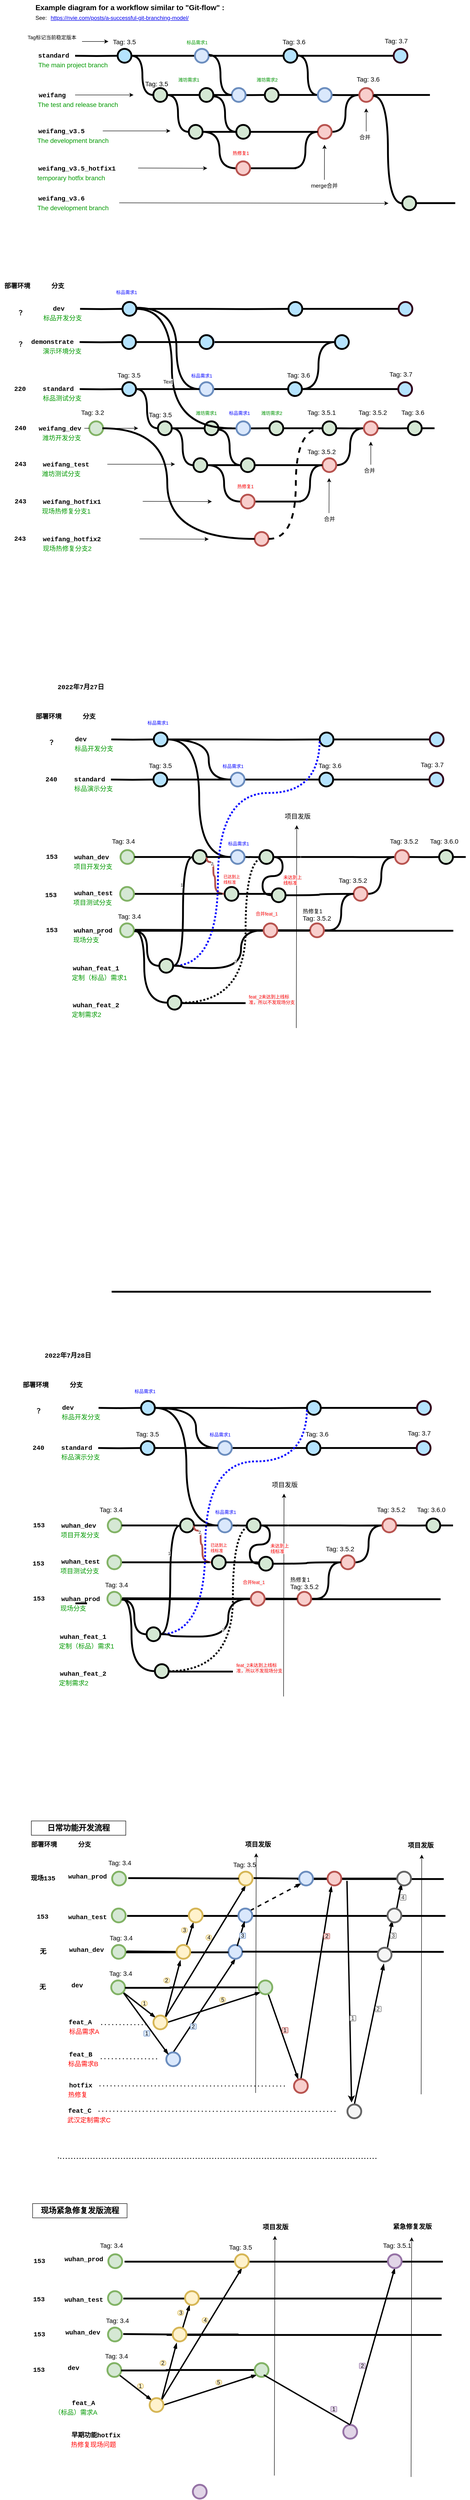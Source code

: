 <mxfile version="20.2.0" type="github" pages="2">
  <diagram id="yPxyJZ8AM_hMuL3Unpa9" name="complex gitflow">
    <mxGraphModel dx="1093" dy="612" grid="1" gridSize="10" guides="1" tooltips="1" connect="1" arrows="1" fold="1" page="1" pageScale="1" pageWidth="1100" pageHeight="850" math="0" shadow="0">
      <root>
        <mxCell id="0" />
        <mxCell id="1" parent="0" />
        <mxCell id="uWUnNED6HEl2aK5fdaIb-8" value="" style="edgeStyle=orthogonalEdgeStyle;rounded=0;html=1;jettySize=auto;orthogonalLoop=1;plain-blue;endArrow=none;endFill=0;strokeWidth=4;strokeColor=#000000;" parent="1" source="uWUnNED6HEl2aK5fdaIb-10" edge="1">
          <mxGeometry x="292.25" y="211" as="geometry">
            <mxPoint x="440" y="211" as="targetPoint" />
          </mxGeometry>
        </mxCell>
        <mxCell id="uWUnNED6HEl2aK5fdaIb-9" style="edgeStyle=orthogonalEdgeStyle;curved=1;rounded=0;html=1;exitX=1;exitY=0.5;exitPerimeter=0;entryX=0;entryY=0.5;entryPerimeter=0;endArrow=none;endFill=0;jettySize=auto;orthogonalLoop=1;strokeWidth=4;fontSize=15;" parent="1" source="uWUnNED6HEl2aK5fdaIb-10" target="uWUnNED6HEl2aK5fdaIb-15" edge="1">
          <mxGeometry relative="1" as="geometry" />
        </mxCell>
        <mxCell id="uWUnNED6HEl2aK5fdaIb-10" value="" style="verticalLabelPosition=bottom;verticalAlign=top;html=1;strokeWidth=4;shape=mxgraph.flowchart.on-page_reference;plain-blue;gradientColor=none;fillColor=#B5E3Fe;strokeColor=#000000;" parent="1" vertex="1">
          <mxGeometry x="262.25" y="196" width="30" height="30" as="geometry" />
        </mxCell>
        <mxCell id="uWUnNED6HEl2aK5fdaIb-80" value="" style="edgeStyle=orthogonalEdgeStyle;curved=1;rounded=0;orthogonalLoop=1;jettySize=auto;html=1;endArrow=none;endFill=0;strokeWidth=4;entryX=0;entryY=0.5;entryDx=0;entryDy=0;entryPerimeter=0;" parent="1" source="uWUnNED6HEl2aK5fdaIb-11" target="uWUnNED6HEl2aK5fdaIb-109" edge="1">
          <mxGeometry relative="1" as="geometry">
            <mxPoint x="734.5" y="211" as="targetPoint" />
          </mxGeometry>
        </mxCell>
        <mxCell id="uWUnNED6HEl2aK5fdaIb-11" value="" style="verticalLabelPosition=bottom;verticalAlign=top;html=1;strokeWidth=4;shape=mxgraph.flowchart.on-page_reference;plain-blue;gradientColor=none;strokeColor=#000000;fillColor=#B5E3FE;" parent="1" vertex="1">
          <mxGeometry x="622.25" y="196" width="30" height="30" as="geometry" />
        </mxCell>
        <mxCell id="uWUnNED6HEl2aK5fdaIb-109" value="" style="verticalLabelPosition=bottom;verticalAlign=top;html=1;strokeWidth=4;shape=mxgraph.flowchart.on-page_reference;plain-blue;gradientColor=none;strokeColor=#33001A;fillColor=#B5E3FE;" parent="1" vertex="1">
          <mxGeometry x="861.25" y="196" width="30" height="30" as="geometry" />
        </mxCell>
        <mxCell id="uWUnNED6HEl2aK5fdaIb-12" value="" style="edgeStyle=orthogonalEdgeStyle;rounded=0;html=1;jettySize=auto;orthogonalLoop=1;strokeWidth=4;endArrow=none;endFill=0;" parent="1" target="uWUnNED6HEl2aK5fdaIb-10" edge="1">
          <mxGeometry x="192.25" y="211" as="geometry">
            <mxPoint x="170" y="211" as="sourcePoint" />
          </mxGeometry>
        </mxCell>
        <mxCell id="uWUnNED6HEl2aK5fdaIb-13" value="standard" style="text;html=1;strokeColor=none;fillColor=none;align=center;verticalAlign=middle;whiteSpace=wrap;overflow=hidden;fontSize=14;fontStyle=1;fontFamily=Courier New;" parent="1" vertex="1">
          <mxGeometry x="86" y="190" width="75" height="42" as="geometry" />
        </mxCell>
        <mxCell id="uWUnNED6HEl2aK5fdaIb-14" style="edgeStyle=orthogonalEdgeStyle;curved=1;rounded=0;html=1;endArrow=none;endFill=0;jettySize=auto;orthogonalLoop=1;strokeWidth=4;fontSize=15;startArrow=none;" parent="1" target="uWUnNED6HEl2aK5fdaIb-17" edge="1">
          <mxGeometry relative="1" as="geometry">
            <mxPoint x="470" y="296" as="sourcePoint" />
          </mxGeometry>
        </mxCell>
        <mxCell id="uWUnNED6HEl2aK5fdaIb-15" value="" style="verticalLabelPosition=bottom;verticalAlign=top;html=1;strokeWidth=4;shape=mxgraph.flowchart.on-page_reference;plain-purple;gradientColor=none;strokeColor=#000000;fillColor=#D5E8D4;" parent="1" vertex="1">
          <mxGeometry x="339.75" y="281" width="30" height="30" as="geometry" />
        </mxCell>
        <mxCell id="uWUnNED6HEl2aK5fdaIb-16" style="edgeStyle=orthogonalEdgeStyle;curved=1;rounded=0;html=1;exitX=1;exitY=0.5;exitPerimeter=0;endArrow=none;endFill=0;jettySize=auto;orthogonalLoop=1;strokeWidth=4;fontSize=15;entryX=0;entryY=0.5;entryDx=0;entryDy=0;entryPerimeter=0;" parent="1" source="uWUnNED6HEl2aK5fdaIb-17" edge="1">
          <mxGeometry relative="1" as="geometry">
            <mxPoint x="696.75" y="296" as="targetPoint" />
          </mxGeometry>
        </mxCell>
        <mxCell id="uWUnNED6HEl2aK5fdaIb-17" value="" style="verticalLabelPosition=bottom;verticalAlign=top;html=1;strokeWidth=4;shape=mxgraph.flowchart.on-page_reference;plain-purple;gradientColor=none;strokeColor=#000000;fillColor=#D5E8D4;" parent="1" vertex="1">
          <mxGeometry x="581.75" y="281" width="30" height="30" as="geometry" />
        </mxCell>
        <mxCell id="uWUnNED6HEl2aK5fdaIb-20" value="weifang&amp;nbsp;" style="text;html=1;strokeColor=none;fillColor=none;align=left;verticalAlign=middle;whiteSpace=wrap;overflow=hidden;fontSize=14;fontStyle=1;fontFamily=Courier New;" parent="1" vertex="1">
          <mxGeometry x="88.75" y="286" width="81.25" height="20" as="geometry" />
        </mxCell>
        <mxCell id="uWUnNED6HEl2aK5fdaIb-71" value="" style="edgeStyle=orthogonalEdgeStyle;rounded=0;orthogonalLoop=1;jettySize=auto;html=1;endArrow=none;endFill=0;strokeWidth=4;" parent="1" source="uWUnNED6HEl2aK5fdaIb-69" edge="1">
          <mxGeometry relative="1" as="geometry">
            <mxPoint x="514.75" y="376" as="targetPoint" />
          </mxGeometry>
        </mxCell>
        <mxCell id="uWUnNED6HEl2aK5fdaIb-75" style="edgeStyle=orthogonalEdgeStyle;rounded=0;orthogonalLoop=1;jettySize=auto;html=1;entryX=1;entryY=0.5;entryDx=0;entryDy=0;entryPerimeter=0;endArrow=none;endFill=0;strokeWidth=4;curved=1;" parent="1" source="uWUnNED6HEl2aK5fdaIb-69" target="uWUnNED6HEl2aK5fdaIb-15" edge="1">
          <mxGeometry relative="1" as="geometry" />
        </mxCell>
        <mxCell id="uWUnNED6HEl2aK5fdaIb-94" style="edgeStyle=orthogonalEdgeStyle;curved=1;rounded=0;orthogonalLoop=1;jettySize=auto;html=1;exitX=1;exitY=0.5;exitDx=0;exitDy=0;exitPerimeter=0;entryX=0;entryY=0.5;entryDx=0;entryDy=0;entryPerimeter=0;endArrow=none;endFill=0;strokeWidth=4;fontFamily=Courier New;fontColor=#009900;" parent="1" source="uWUnNED6HEl2aK5fdaIb-69" target="uWUnNED6HEl2aK5fdaIb-82" edge="1">
          <mxGeometry relative="1" as="geometry" />
        </mxCell>
        <mxCell id="uWUnNED6HEl2aK5fdaIb-69" value="" style="verticalLabelPosition=bottom;verticalAlign=top;html=1;strokeWidth=4;shape=mxgraph.flowchart.on-page_reference;plain-purple;gradientColor=none;strokeColor=#000000;fillColor=#D5E8D4;" parent="1" vertex="1">
          <mxGeometry x="416.75" y="361" width="30" height="30" as="geometry" />
        </mxCell>
        <mxCell id="uWUnNED6HEl2aK5fdaIb-78" value="" style="edgeStyle=orthogonalEdgeStyle;curved=1;rounded=0;orthogonalLoop=1;jettySize=auto;html=1;endArrow=none;endFill=0;strokeWidth=4;" parent="1" target="uWUnNED6HEl2aK5fdaIb-77" edge="1">
          <mxGeometry relative="1" as="geometry">
            <mxPoint x="510" y="376" as="sourcePoint" />
          </mxGeometry>
        </mxCell>
        <mxCell id="uWUnNED6HEl2aK5fdaIb-96" value="" style="edgeStyle=orthogonalEdgeStyle;curved=1;rounded=0;orthogonalLoop=1;jettySize=auto;html=1;endArrow=none;endFill=0;strokeWidth=4;fontFamily=Courier New;fontColor=#009900;" parent="1" source="uWUnNED6HEl2aK5fdaIb-77" target="uWUnNED6HEl2aK5fdaIb-95" edge="1">
          <mxGeometry relative="1" as="geometry" />
        </mxCell>
        <mxCell id="uWUnNED6HEl2aK5fdaIb-77" value="" style="verticalLabelPosition=bottom;verticalAlign=top;html=1;strokeWidth=4;shape=mxgraph.flowchart.on-page_reference;plain-purple;gradientColor=none;strokeColor=#000000;fillColor=#D5E8D4;" parent="1" vertex="1">
          <mxGeometry x="519.75" y="361" width="30" height="30" as="geometry" />
        </mxCell>
        <mxCell id="uWUnNED6HEl2aK5fdaIb-108" style="edgeStyle=orthogonalEdgeStyle;curved=1;rounded=0;orthogonalLoop=1;jettySize=auto;html=1;entryX=0;entryY=0.5;entryDx=0;entryDy=0;entryPerimeter=0;endArrow=none;endFill=0;strokeWidth=4;fontFamily=Courier New;fontColor=#009900;" parent="1" source="uWUnNED6HEl2aK5fdaIb-95" target="uWUnNED6HEl2aK5fdaIb-106" edge="1">
          <mxGeometry relative="1" as="geometry" />
        </mxCell>
        <mxCell id="uWUnNED6HEl2aK5fdaIb-95" value="" style="verticalLabelPosition=bottom;verticalAlign=top;html=1;strokeWidth=4;shape=mxgraph.flowchart.on-page_reference;strokeColor=#b85450;fillColor=#f8cecc;" parent="1" vertex="1">
          <mxGeometry x="696.75" y="361" width="30" height="30" as="geometry" />
        </mxCell>
        <mxCell id="uWUnNED6HEl2aK5fdaIb-76" value="weifang_v3.5" style="text;html=1;strokeColor=none;fillColor=none;align=left;verticalAlign=middle;whiteSpace=wrap;overflow=hidden;fontSize=14;fontStyle=1;fontFamily=Courier New;" parent="1" vertex="1">
          <mxGeometry x="87.75" y="364" width="132.25" height="20" as="geometry" />
        </mxCell>
        <mxCell id="uWUnNED6HEl2aK5fdaIb-81" value="" style="edgeStyle=orthogonalEdgeStyle;rounded=0;orthogonalLoop=1;jettySize=auto;html=1;endArrow=none;endFill=0;strokeWidth=4;" parent="1" source="uWUnNED6HEl2aK5fdaIb-82" edge="1">
          <mxGeometry relative="1" as="geometry">
            <mxPoint x="650" y="455" as="targetPoint" />
          </mxGeometry>
        </mxCell>
        <mxCell id="uWUnNED6HEl2aK5fdaIb-82" value="" style="verticalLabelPosition=bottom;verticalAlign=top;html=1;strokeWidth=4;shape=mxgraph.flowchart.on-page_reference;strokeColor=#b85450;fillColor=#f8cecc;shadow=0;" parent="1" vertex="1">
          <mxGeometry x="519.75" y="440" width="30" height="30" as="geometry" />
        </mxCell>
        <mxCell id="uWUnNED6HEl2aK5fdaIb-97" style="edgeStyle=orthogonalEdgeStyle;curved=1;rounded=0;orthogonalLoop=1;jettySize=auto;html=1;exitX=1;exitY=0.5;exitDx=0;exitDy=0;exitPerimeter=0;entryX=0;entryY=0.5;entryDx=0;entryDy=0;entryPerimeter=0;endArrow=none;endFill=0;strokeWidth=4;fontFamily=Courier New;fontColor=#009900;" parent="1" target="uWUnNED6HEl2aK5fdaIb-95" edge="1">
          <mxGeometry relative="1" as="geometry">
            <mxPoint x="641.75" y="455" as="sourcePoint" />
          </mxGeometry>
        </mxCell>
        <mxCell id="uWUnNED6HEl2aK5fdaIb-86" value="weifang_v3.5_hotfix1" style="text;html=1;strokeColor=none;fillColor=none;align=left;verticalAlign=middle;whiteSpace=wrap;overflow=hidden;fontSize=14;fontStyle=1;fontFamily=Courier New;" parent="1" vertex="1">
          <mxGeometry x="87.5" y="445" width="240" height="20" as="geometry" />
        </mxCell>
        <mxCell id="uWUnNED6HEl2aK5fdaIb-87" value="The development branch" style="text;html=1;strokeColor=none;fillColor=none;align=left;verticalAlign=middle;whiteSpace=wrap;overflow=hidden;fontSize=14;fontStyle=0;fontColor=#009900;" parent="1" vertex="1">
          <mxGeometry x="85.75" y="384" width="240" height="20" as="geometry" />
        </mxCell>
        <mxCell id="uWUnNED6HEl2aK5fdaIb-88" value="temporary hotfix branch" style="text;html=1;strokeColor=none;fillColor=none;align=left;verticalAlign=middle;whiteSpace=wrap;overflow=hidden;fontSize=14;fontStyle=0;fontColor=#009900;" parent="1" vertex="1">
          <mxGeometry x="85.75" y="465" width="240" height="20" as="geometry" />
        </mxCell>
        <mxCell id="uWUnNED6HEl2aK5fdaIb-89" value="The test and release branch" style="text;html=1;strokeColor=none;fillColor=none;align=left;verticalAlign=middle;whiteSpace=wrap;overflow=hidden;fontSize=14;fontStyle=0;fontColor=#009900;" parent="1" vertex="1">
          <mxGeometry x="86.75" y="306" width="240" height="20" as="geometry" />
        </mxCell>
        <mxCell id="uWUnNED6HEl2aK5fdaIb-90" value="The main project branch" style="text;html=1;strokeColor=none;fillColor=none;align=left;verticalAlign=middle;whiteSpace=wrap;overflow=hidden;fontSize=14;fontStyle=0;fontColor=#009900;" parent="1" vertex="1">
          <mxGeometry x="88.25" y="220" width="161.75" height="20" as="geometry" />
        </mxCell>
        <mxCell id="uWUnNED6HEl2aK5fdaIb-91" value="" style="endArrow=classic;html=1;strokeWidth=1;fontFamily=Courier New;fontColor=#009900;" parent="1" edge="1">
          <mxGeometry width="50" height="50" relative="1" as="geometry">
            <mxPoint x="306.75" y="454.5" as="sourcePoint" />
            <mxPoint x="456.75" y="455" as="targetPoint" />
          </mxGeometry>
        </mxCell>
        <mxCell id="uWUnNED6HEl2aK5fdaIb-92" value="" style="endArrow=classic;html=1;strokeWidth=1;fontFamily=Courier New;fontColor=#009900;" parent="1" edge="1">
          <mxGeometry width="50" height="50" relative="1" as="geometry">
            <mxPoint x="230" y="374" as="sourcePoint" />
            <mxPoint x="376.75" y="374" as="targetPoint" />
          </mxGeometry>
        </mxCell>
        <mxCell id="uWUnNED6HEl2aK5fdaIb-93" value="" style="endArrow=classic;html=1;strokeWidth=1;fontFamily=Courier New;fontColor=#009900;exitX=1;exitY=0.5;exitDx=0;exitDy=0;" parent="1" source="uWUnNED6HEl2aK5fdaIb-20" edge="1">
          <mxGeometry width="50" height="50" relative="1" as="geometry">
            <mxPoint x="216.75" y="296" as="sourcePoint" />
            <mxPoint x="296.75" y="296" as="targetPoint" />
          </mxGeometry>
        </mxCell>
        <mxCell id="uWUnNED6HEl2aK5fdaIb-101" value="Tag: 3.6" style="text;html=1;strokeColor=none;fillColor=none;align=center;verticalAlign=middle;whiteSpace=wrap;overflow=hidden;fontSize=14;" parent="1" vertex="1">
          <mxGeometry x="590.25" y="170" width="110" height="20" as="geometry" />
        </mxCell>
        <mxCell id="uWUnNED6HEl2aK5fdaIb-103" value="Tag: 3.5" style="text;html=1;strokeColor=none;fillColor=none;align=center;verticalAlign=middle;whiteSpace=wrap;overflow=hidden;fontSize=14;" parent="1" vertex="1">
          <mxGeometry x="242.25" y="170" width="70" height="20" as="geometry" />
        </mxCell>
        <mxCell id="uWUnNED6HEl2aK5fdaIb-107" value="" style="edgeStyle=orthogonalEdgeStyle;curved=1;rounded=0;orthogonalLoop=1;jettySize=auto;html=1;endArrow=none;endFill=0;strokeWidth=4;fontFamily=Courier New;fontColor=#009900;" parent="1" target="uWUnNED6HEl2aK5fdaIb-106" edge="1">
          <mxGeometry relative="1" as="geometry">
            <mxPoint x="726.75" y="296" as="sourcePoint" />
          </mxGeometry>
        </mxCell>
        <mxCell id="uWUnNED6HEl2aK5fdaIb-106" value="" style="verticalLabelPosition=bottom;verticalAlign=top;html=1;strokeWidth=4;shape=mxgraph.flowchart.on-page_reference;strokeColor=#b85450;fillColor=#f8cecc;" parent="1" vertex="1">
          <mxGeometry x="786.75" y="281" width="30" height="30" as="geometry" />
        </mxCell>
        <mxCell id="uWUnNED6HEl2aK5fdaIb-116" value="Tag: 3.7" style="text;html=1;strokeColor=none;fillColor=none;align=center;verticalAlign=middle;whiteSpace=wrap;overflow=hidden;fontSize=14;" parent="1" vertex="1">
          <mxGeometry x="812.25" y="168" width="110" height="20" as="geometry" />
        </mxCell>
        <mxCell id="uWUnNED6HEl2aK5fdaIb-117" value="" style="endArrow=classic;html=1;strokeWidth=1;fontFamily=Courier New;fontColor=#009900;" parent="1" edge="1">
          <mxGeometry width="50" height="50" relative="1" as="geometry">
            <mxPoint x="711" y="480" as="sourcePoint" />
            <mxPoint x="711.25" y="404" as="targetPoint" />
          </mxGeometry>
        </mxCell>
        <mxCell id="fSnZ5vnYTslC5NarKmr_-1" value="" style="endArrow=classic;html=1;strokeWidth=1;fontFamily=Courier New;fontColor=#009900;" parent="1" edge="1">
          <mxGeometry width="50" height="50" relative="1" as="geometry">
            <mxPoint x="801.75" y="375" as="sourcePoint" />
            <mxPoint x="801.75" y="325" as="targetPoint" />
          </mxGeometry>
        </mxCell>
        <mxCell id="fSnZ5vnYTslC5NarKmr_-4" value="&lt;span style=&quot;text-align: center&quot;&gt;合并&lt;br&gt;&lt;/span&gt;" style="text;html=1;strokeColor=none;fillColor=none;align=left;verticalAlign=middle;whiteSpace=wrap;overflow=hidden;fontSize=12;fontStyle=0;fontColor=#000000;" parent="1" vertex="1">
          <mxGeometry x="784.75" y="375" width="40" height="25" as="geometry" />
        </mxCell>
        <mxCell id="fSnZ5vnYTslC5NarKmr_-9" value="" style="edgeStyle=orthogonalEdgeStyle;rounded=0;orthogonalLoop=1;jettySize=auto;html=1;fontSize=12;fontColor=#000000;entryX=0;entryY=0.5;entryDx=0;entryDy=0;" parent="1" source="fSnZ5vnYTslC5NarKmr_-8" target="uWUnNED6HEl2aK5fdaIb-103" edge="1">
          <mxGeometry relative="1" as="geometry">
            <mxPoint x="222.25" y="180" as="targetPoint" />
            <Array as="points">
              <mxPoint x="222.25" y="180" />
              <mxPoint x="222.25" y="180" />
            </Array>
          </mxGeometry>
        </mxCell>
        <mxCell id="fSnZ5vnYTslC5NarKmr_-8" value="&lt;span style=&quot;text-align: center ; font-size: 11px&quot;&gt;Tag标记当前稳定版本&lt;/span&gt;" style="text;html=1;strokeColor=none;fillColor=none;align=left;verticalAlign=middle;whiteSpace=wrap;overflow=hidden;fontSize=11;fontStyle=0;fontColor=#000000;" parent="1" vertex="1">
          <mxGeometry x="65" y="152" width="120" height="38" as="geometry" />
        </mxCell>
        <UserObject label="Example diagram for a workflow similar to &quot;Git-flow&quot; :" link="https://nvie.com/posts/a-successful-git-branching-model/" id="9hBKPDzoitwpIBdzFDQ7-2">
          <mxCell style="text;whiteSpace=wrap;html=1;fontStyle=1;fontSize=16;" parent="1" vertex="1">
            <mxGeometry x="82.25" y="90" width="427.75" height="20" as="geometry" />
          </mxCell>
        </UserObject>
        <UserObject label="&lt;a href=&quot;https://nvie.com/posts/a-successful-git-branching-model/&quot;&gt;https://nvie.com/posts/a-successful-git-branching-model/&lt;/a&gt;" link="https://nvie.com/posts/a-successful-git-branching-model/" id="9hBKPDzoitwpIBdzFDQ7-3">
          <mxCell style="text;whiteSpace=wrap;html=1;" parent="1" vertex="1">
            <mxGeometry x="115" y="115" width="355" height="20" as="geometry" />
          </mxCell>
        </UserObject>
        <UserObject label="See:" link="https://nvie.com/posts/a-successful-git-branching-model/" id="9hBKPDzoitwpIBdzFDQ7-7">
          <mxCell style="text;whiteSpace=wrap;html=1;" parent="1" vertex="1">
            <mxGeometry x="82.25" y="115" width="32.75" height="20" as="geometry" />
          </mxCell>
        </UserObject>
        <mxCell id="9hBKPDzoitwpIBdzFDQ7-21" value="" style="edgeStyle=orthogonalEdgeStyle;rounded=0;orthogonalLoop=1;jettySize=auto;html=1;fontSize=15;endArrow=none;endFill=0;strokeWidth=4;entryX=0;entryY=0.5;entryDx=0;entryDy=0;entryPerimeter=0;exitX=1;exitY=0.5;exitDx=0;exitDy=0;exitPerimeter=0;startArrow=none;" parent="1" source="nSpHJJlaLFTtq9EwCfLZ-13" target="uWUnNED6HEl2aK5fdaIb-11" edge="1">
          <mxGeometry relative="1" as="geometry">
            <mxPoint x="560.25" y="211" as="targetPoint" />
            <mxPoint x="430" y="211" as="sourcePoint" />
          </mxGeometry>
        </mxCell>
        <mxCell id="nSpHJJlaLFTtq9EwCfLZ-9" style="edgeStyle=orthogonalEdgeStyle;curved=1;rounded=0;html=1;exitX=1;exitY=0.5;exitPerimeter=0;entryX=0;entryY=0.5;entryPerimeter=0;endArrow=none;endFill=0;jettySize=auto;orthogonalLoop=1;strokeWidth=4;fontSize=15;entryDx=0;entryDy=0;" parent="1" target="nSpHJJlaLFTtq9EwCfLZ-22" edge="1">
          <mxGeometry relative="1" as="geometry">
            <mxPoint x="652.25" y="210" as="sourcePoint" />
            <mxPoint x="696.75" y="296" as="targetPoint" />
          </mxGeometry>
        </mxCell>
        <mxCell id="nSpHJJlaLFTtq9EwCfLZ-11" value="" style="edgeStyle=orthogonalEdgeStyle;curved=1;rounded=0;html=1;exitX=1;exitY=0.5;exitPerimeter=0;endArrow=none;endFill=0;jettySize=auto;orthogonalLoop=1;strokeWidth=4;fontSize=15;startArrow=none;" parent="1" source="nSpHJJlaLFTtq9EwCfLZ-8" edge="1">
          <mxGeometry relative="1" as="geometry">
            <mxPoint x="369.75" y="296" as="sourcePoint" />
            <mxPoint x="470" y="296" as="targetPoint" />
          </mxGeometry>
        </mxCell>
        <mxCell id="nSpHJJlaLFTtq9EwCfLZ-13" value="" style="verticalLabelPosition=bottom;verticalAlign=top;html=1;strokeWidth=4;shape=mxgraph.flowchart.on-page_reference;strokeColor=#6c8ebf;fillColor=#dae8fc;" parent="1" vertex="1">
          <mxGeometry x="430" y="196" width="30" height="30" as="geometry" />
        </mxCell>
        <mxCell id="nSpHJJlaLFTtq9EwCfLZ-14" value="" style="edgeStyle=orthogonalEdgeStyle;rounded=0;orthogonalLoop=1;jettySize=auto;html=1;fontSize=15;endArrow=none;endFill=0;strokeWidth=4;entryX=0;entryY=0.5;entryDx=0;entryDy=0;entryPerimeter=0;exitX=1;exitY=0.5;exitDx=0;exitDy=0;exitPerimeter=0;" parent="1" target="nSpHJJlaLFTtq9EwCfLZ-13" edge="1">
          <mxGeometry relative="1" as="geometry">
            <mxPoint x="622.25" y="211" as="targetPoint" />
            <mxPoint x="430" y="211" as="sourcePoint" />
          </mxGeometry>
        </mxCell>
        <mxCell id="nSpHJJlaLFTtq9EwCfLZ-15" value="&lt;font style=&quot;font-size: 10px&quot;&gt;标品需求1&lt;/font&gt;" style="text;html=1;strokeColor=none;fillColor=none;align=left;verticalAlign=middle;whiteSpace=wrap;overflow=hidden;fontSize=14;fontStyle=0;fontColor=#009900;" parent="1" vertex="1">
          <mxGeometry x="410" y="170" width="161.75" height="20" as="geometry" />
        </mxCell>
        <mxCell id="nSpHJJlaLFTtq9EwCfLZ-16" value="&lt;span style=&quot;color: rgb(0 , 153 , 0) ; font-family: &amp;#34;helvetica&amp;#34; ; font-size: 10px ; font-style: normal ; font-weight: 400 ; letter-spacing: normal ; text-align: left ; text-indent: 0px ; text-transform: none ; word-spacing: 0px ; background-color: rgb(248 , 249 , 250) ; display: inline ; float: none&quot;&gt;潍坊需求1&lt;/span&gt;" style="text;whiteSpace=wrap;html=1;fontSize=10;" parent="1" vertex="1">
          <mxGeometry x="391.75" y="251" width="80" height="30" as="geometry" />
        </mxCell>
        <mxCell id="nSpHJJlaLFTtq9EwCfLZ-17" value="&lt;span style=&quot;color: rgb(0 , 153 , 0) ; font-family: &amp;#34;helvetica&amp;#34; ; font-size: 10px ; font-style: normal ; font-weight: 400 ; letter-spacing: normal ; text-align: left ; text-indent: 0px ; text-transform: none ; word-spacing: 0px ; background-color: rgb(248 , 249 , 250) ; display: inline ; float: none&quot;&gt;潍坊需求2&lt;/span&gt;" style="text;whiteSpace=wrap;html=1;fontSize=10;" parent="1" vertex="1">
          <mxGeometry x="561.75" y="251" width="80" height="30" as="geometry" />
        </mxCell>
        <mxCell id="nSpHJJlaLFTtq9EwCfLZ-8" value="" style="verticalLabelPosition=bottom;verticalAlign=top;html=1;strokeWidth=4;shape=mxgraph.flowchart.on-page_reference;plain-purple;gradientColor=none;strokeColor=#000000;fillColor=#D5E8D4;" parent="1" vertex="1">
          <mxGeometry x="440" y="281" width="30" height="30" as="geometry" />
        </mxCell>
        <mxCell id="nSpHJJlaLFTtq9EwCfLZ-18" value="" style="edgeStyle=orthogonalEdgeStyle;curved=1;rounded=0;html=1;exitX=1;exitY=0.5;exitPerimeter=0;endArrow=none;endFill=0;jettySize=auto;orthogonalLoop=1;strokeWidth=4;fontSize=15;" parent="1" source="uWUnNED6HEl2aK5fdaIb-15" target="nSpHJJlaLFTtq9EwCfLZ-8" edge="1">
          <mxGeometry relative="1" as="geometry">
            <mxPoint x="369.75" y="296" as="sourcePoint" />
            <mxPoint x="470" y="296" as="targetPoint" />
          </mxGeometry>
        </mxCell>
        <mxCell id="nSpHJJlaLFTtq9EwCfLZ-19" style="edgeStyle=orthogonalEdgeStyle;curved=1;rounded=0;html=1;exitX=1;exitY=0.5;exitPerimeter=0;endArrow=none;endFill=0;jettySize=auto;orthogonalLoop=1;strokeWidth=4;fontSize=15;entryX=0;entryY=0.5;entryDx=0;entryDy=0;entryPerimeter=0;" parent="1" target="uWUnNED6HEl2aK5fdaIb-77" edge="1">
          <mxGeometry relative="1" as="geometry">
            <mxPoint x="470.0" y="299" as="sourcePoint" />
            <mxPoint x="517.83" y="370" as="targetPoint" />
          </mxGeometry>
        </mxCell>
        <mxCell id="nSpHJJlaLFTtq9EwCfLZ-20" value="" style="verticalLabelPosition=bottom;verticalAlign=top;html=1;strokeWidth=4;shape=mxgraph.flowchart.on-page_reference;strokeColor=#6c8ebf;fillColor=#dae8fc;" parent="1" vertex="1">
          <mxGeometry x="510" y="281" width="30" height="30" as="geometry" />
        </mxCell>
        <mxCell id="nSpHJJlaLFTtq9EwCfLZ-21" style="edgeStyle=orthogonalEdgeStyle;curved=1;rounded=0;html=1;exitX=1;exitY=0.5;exitPerimeter=0;endArrow=none;endFill=0;jettySize=auto;orthogonalLoop=1;strokeWidth=4;fontSize=15;entryX=0;entryY=0.5;entryDx=0;entryDy=0;entryPerimeter=0;" parent="1" target="nSpHJJlaLFTtq9EwCfLZ-20" edge="1">
          <mxGeometry relative="1" as="geometry">
            <mxPoint x="460" y="209" as="sourcePoint" />
            <mxPoint x="509.75" y="286" as="targetPoint" />
          </mxGeometry>
        </mxCell>
        <mxCell id="nSpHJJlaLFTtq9EwCfLZ-22" value="" style="verticalLabelPosition=bottom;verticalAlign=top;html=1;strokeWidth=4;shape=mxgraph.flowchart.on-page_reference;strokeColor=#6c8ebf;fillColor=#dae8fc;" parent="1" vertex="1">
          <mxGeometry x="696.75" y="281" width="30" height="30" as="geometry" />
        </mxCell>
        <mxCell id="nSpHJJlaLFTtq9EwCfLZ-23" value="" style="edgeStyle=orthogonalEdgeStyle;curved=1;rounded=0;orthogonalLoop=1;jettySize=auto;html=1;endArrow=none;endFill=0;strokeWidth=4;fontFamily=Courier New;fontColor=#009900;" parent="1" edge="1">
          <mxGeometry relative="1" as="geometry">
            <mxPoint x="817.75" y="296" as="sourcePoint" />
            <mxPoint x="940" y="296" as="targetPoint" />
          </mxGeometry>
        </mxCell>
        <mxCell id="nSpHJJlaLFTtq9EwCfLZ-24" value="&lt;span style=&quot;text-align: center&quot;&gt;merge合并&lt;br&gt;&lt;/span&gt;" style="text;html=1;strokeColor=none;fillColor=none;align=left;verticalAlign=middle;whiteSpace=wrap;overflow=hidden;fontSize=12;fontStyle=0;fontColor=#000000;" parent="1" vertex="1">
          <mxGeometry x="680" y="480" width="70" height="25" as="geometry" />
        </mxCell>
        <mxCell id="nSpHJJlaLFTtq9EwCfLZ-26" value="" style="verticalLabelPosition=bottom;verticalAlign=top;html=1;strokeWidth=4;shape=mxgraph.flowchart.on-page_reference;plain-purple;gradientColor=none;strokeColor=#000000;fillColor=#D5E8D4;" parent="1" vertex="1">
          <mxGeometry x="880" y="516" width="30" height="30" as="geometry" />
        </mxCell>
        <mxCell id="nSpHJJlaLFTtq9EwCfLZ-27" style="edgeStyle=orthogonalEdgeStyle;curved=1;rounded=0;html=1;exitX=1;exitY=0.5;exitPerimeter=0;entryX=0;entryY=0.5;entryPerimeter=0;endArrow=none;endFill=0;jettySize=auto;orthogonalLoop=1;strokeWidth=4;fontSize=15;entryDx=0;entryDy=0;" parent="1" target="nSpHJJlaLFTtq9EwCfLZ-26" edge="1">
          <mxGeometry relative="1" as="geometry">
            <mxPoint x="816.75" y="298" as="sourcePoint" />
            <mxPoint x="861.25" y="384" as="targetPoint" />
          </mxGeometry>
        </mxCell>
        <mxCell id="nSpHJJlaLFTtq9EwCfLZ-28" value="weifang_v3.6" style="text;html=1;strokeColor=none;fillColor=none;align=left;verticalAlign=middle;whiteSpace=wrap;overflow=hidden;fontSize=14;fontStyle=1;fontFamily=Courier New;" parent="1" vertex="1">
          <mxGeometry x="87.75" y="510" width="132.25" height="20" as="geometry" />
        </mxCell>
        <mxCell id="nSpHJJlaLFTtq9EwCfLZ-29" value="The development branch" style="text;html=1;strokeColor=none;fillColor=none;align=left;verticalAlign=middle;whiteSpace=wrap;overflow=hidden;fontSize=14;fontStyle=0;fontColor=#009900;" parent="1" vertex="1">
          <mxGeometry x="85.75" y="530" width="240" height="20" as="geometry" />
        </mxCell>
        <mxCell id="nSpHJJlaLFTtq9EwCfLZ-30" value="" style="endArrow=classic;html=1;strokeWidth=1;fontFamily=Courier New;fontColor=#009900;exitX=0.75;exitY=0;exitDx=0;exitDy=0;" parent="1" source="nSpHJJlaLFTtq9EwCfLZ-29" edge="1">
          <mxGeometry width="50" height="50" relative="1" as="geometry">
            <mxPoint x="330" y="531" as="sourcePoint" />
            <mxPoint x="850" y="531" as="targetPoint" />
          </mxGeometry>
        </mxCell>
        <mxCell id="nSpHJJlaLFTtq9EwCfLZ-31" style="edgeStyle=orthogonalEdgeStyle;curved=1;rounded=0;html=1;exitX=1;exitY=0.5;exitPerimeter=0;endArrow=none;endFill=0;jettySize=auto;orthogonalLoop=1;strokeWidth=4;fontSize=15;entryX=0;entryY=0.5;entryDx=0;entryDy=0;entryPerimeter=0;" parent="1" edge="1">
          <mxGeometry relative="1" as="geometry">
            <mxPoint x="910" y="530.58" as="sourcePoint" />
            <mxPoint x="995" y="530.58" as="targetPoint" />
          </mxGeometry>
        </mxCell>
        <mxCell id="nSpHJJlaLFTtq9EwCfLZ-32" value="&lt;span style=&quot;font-family: &amp;#34;helvetica&amp;#34; ; font-size: 10px ; font-style: normal ; font-weight: 400 ; letter-spacing: normal ; text-align: left ; text-indent: 0px ; text-transform: none ; word-spacing: 0px ; background-color: rgb(248 , 249 , 250) ; display: inline ; float: none&quot;&gt;&lt;font color=&quot;#ff0000&quot;&gt;热修复1&lt;/font&gt;&lt;/span&gt;" style="text;whiteSpace=wrap;html=1;fontSize=10;" parent="1" vertex="1">
          <mxGeometry x="510.25" y="410" width="80" height="30" as="geometry" />
        </mxCell>
        <mxCell id="SfV9Q8ZHsoWNk0C2K5bJ-2" value="Tag: 3.6" style="text;html=1;strokeColor=none;fillColor=none;align=center;verticalAlign=middle;whiteSpace=wrap;overflow=hidden;fontSize=14;" parent="1" vertex="1">
          <mxGeometry x="751.25" y="251" width="110" height="20" as="geometry" />
        </mxCell>
        <mxCell id="SfV9Q8ZHsoWNk0C2K5bJ-3" value="Tag: 3.5" style="text;html=1;strokeColor=none;fillColor=none;align=center;verticalAlign=middle;whiteSpace=wrap;overflow=hidden;fontSize=14;" parent="1" vertex="1">
          <mxGeometry x="312.25" y="261" width="70" height="20" as="geometry" />
        </mxCell>
        <mxCell id="ZYRFxV2PzqIA1E-72bam-1" value="" style="edgeStyle=orthogonalEdgeStyle;rounded=0;html=1;jettySize=auto;orthogonalLoop=1;plain-blue;endArrow=none;endFill=0;strokeWidth=4;strokeColor=#000000;" parent="1" source="ZYRFxV2PzqIA1E-72bam-3" edge="1">
          <mxGeometry x="302.25" y="934" as="geometry">
            <mxPoint x="450" y="934" as="targetPoint" />
          </mxGeometry>
        </mxCell>
        <mxCell id="ZYRFxV2PzqIA1E-72bam-2" style="edgeStyle=orthogonalEdgeStyle;curved=1;rounded=0;html=1;exitX=1;exitY=0.5;exitPerimeter=0;entryX=0;entryY=0.5;entryPerimeter=0;endArrow=none;endFill=0;jettySize=auto;orthogonalLoop=1;strokeWidth=4;fontSize=15;" parent="1" source="ZYRFxV2PzqIA1E-72bam-3" target="ZYRFxV2PzqIA1E-72bam-10" edge="1">
          <mxGeometry relative="1" as="geometry" />
        </mxCell>
        <mxCell id="ZYRFxV2PzqIA1E-72bam-3" value="" style="verticalLabelPosition=bottom;verticalAlign=top;html=1;strokeWidth=4;shape=mxgraph.flowchart.on-page_reference;plain-blue;gradientColor=none;fillColor=#B5E3Fe;strokeColor=#000000;" parent="1" vertex="1">
          <mxGeometry x="272.25" y="919" width="30" height="30" as="geometry" />
        </mxCell>
        <mxCell id="ZYRFxV2PzqIA1E-72bam-4" value="" style="edgeStyle=orthogonalEdgeStyle;curved=1;rounded=0;orthogonalLoop=1;jettySize=auto;html=1;endArrow=none;endFill=0;strokeWidth=4;entryX=0;entryY=0.5;entryDx=0;entryDy=0;entryPerimeter=0;" parent="1" source="ZYRFxV2PzqIA1E-72bam-5" target="ZYRFxV2PzqIA1E-72bam-6" edge="1">
          <mxGeometry relative="1" as="geometry">
            <mxPoint x="744.5" y="934" as="targetPoint" />
          </mxGeometry>
        </mxCell>
        <mxCell id="ZYRFxV2PzqIA1E-72bam-5" value="" style="verticalLabelPosition=bottom;verticalAlign=top;html=1;strokeWidth=4;shape=mxgraph.flowchart.on-page_reference;plain-blue;gradientColor=none;strokeColor=#000000;fillColor=#B5E3FE;" parent="1" vertex="1">
          <mxGeometry x="632.25" y="919" width="30" height="30" as="geometry" />
        </mxCell>
        <mxCell id="ZYRFxV2PzqIA1E-72bam-6" value="" style="verticalLabelPosition=bottom;verticalAlign=top;html=1;strokeWidth=4;shape=mxgraph.flowchart.on-page_reference;plain-blue;gradientColor=none;strokeColor=#33001A;fillColor=#B5E3FE;" parent="1" vertex="1">
          <mxGeometry x="871.25" y="919" width="30" height="30" as="geometry" />
        </mxCell>
        <mxCell id="ZYRFxV2PzqIA1E-72bam-7" value="" style="edgeStyle=orthogonalEdgeStyle;rounded=0;html=1;jettySize=auto;orthogonalLoop=1;strokeWidth=4;endArrow=none;endFill=0;" parent="1" target="ZYRFxV2PzqIA1E-72bam-3" edge="1">
          <mxGeometry x="202.25" y="934" as="geometry">
            <mxPoint x="180" y="934" as="sourcePoint" />
          </mxGeometry>
        </mxCell>
        <mxCell id="ZYRFxV2PzqIA1E-72bam-8" value="standard" style="text;html=1;strokeColor=none;fillColor=none;align=center;verticalAlign=middle;whiteSpace=wrap;overflow=hidden;fontSize=14;fontStyle=1;fontFamily=Courier New;" parent="1" vertex="1">
          <mxGeometry x="96" y="913" width="75" height="42" as="geometry" />
        </mxCell>
        <mxCell id="ZYRFxV2PzqIA1E-72bam-9" style="edgeStyle=orthogonalEdgeStyle;curved=1;rounded=0;html=1;endArrow=none;endFill=0;jettySize=auto;orthogonalLoop=1;strokeWidth=4;fontSize=15;startArrow=none;" parent="1" target="ZYRFxV2PzqIA1E-72bam-12" edge="1">
          <mxGeometry relative="1" as="geometry">
            <mxPoint x="480" y="1019" as="sourcePoint" />
          </mxGeometry>
        </mxCell>
        <mxCell id="ZYRFxV2PzqIA1E-72bam-10" value="" style="verticalLabelPosition=bottom;verticalAlign=top;html=1;strokeWidth=4;shape=mxgraph.flowchart.on-page_reference;plain-purple;gradientColor=none;strokeColor=#000000;fillColor=#D5E8D4;" parent="1" vertex="1">
          <mxGeometry x="349.75" y="1004" width="30" height="30" as="geometry" />
        </mxCell>
        <mxCell id="ZYRFxV2PzqIA1E-72bam-11" style="edgeStyle=orthogonalEdgeStyle;curved=1;rounded=0;html=1;exitX=1;exitY=0.5;exitPerimeter=0;endArrow=none;endFill=0;jettySize=auto;orthogonalLoop=1;strokeWidth=4;fontSize=15;entryX=0;entryY=0.5;entryDx=0;entryDy=0;entryPerimeter=0;" parent="1" source="ZYRFxV2PzqIA1E-72bam-12" edge="1">
          <mxGeometry relative="1" as="geometry">
            <mxPoint x="706.75" y="1019" as="targetPoint" />
          </mxGeometry>
        </mxCell>
        <mxCell id="ZYRFxV2PzqIA1E-72bam-12" value="" style="verticalLabelPosition=bottom;verticalAlign=top;html=1;strokeWidth=4;shape=mxgraph.flowchart.on-page_reference;plain-purple;gradientColor=none;strokeColor=#000000;fillColor=#D5E8D4;" parent="1" vertex="1">
          <mxGeometry x="591.75" y="1004" width="30" height="30" as="geometry" />
        </mxCell>
        <mxCell id="ZYRFxV2PzqIA1E-72bam-13" value="weifang_dev" style="text;html=1;strokeColor=none;fillColor=none;align=left;verticalAlign=middle;whiteSpace=wrap;overflow=hidden;fontSize=14;fontStyle=1;fontFamily=Courier New;" parent="1" vertex="1">
          <mxGeometry x="88.75" y="1009" width="101.25" height="20" as="geometry" />
        </mxCell>
        <mxCell id="ZYRFxV2PzqIA1E-72bam-14" value="" style="edgeStyle=orthogonalEdgeStyle;rounded=0;orthogonalLoop=1;jettySize=auto;html=1;endArrow=none;endFill=0;strokeWidth=4;" parent="1" source="ZYRFxV2PzqIA1E-72bam-17" edge="1">
          <mxGeometry relative="1" as="geometry">
            <mxPoint x="524.75" y="1099" as="targetPoint" />
          </mxGeometry>
        </mxCell>
        <mxCell id="ZYRFxV2PzqIA1E-72bam-15" style="edgeStyle=orthogonalEdgeStyle;rounded=0;orthogonalLoop=1;jettySize=auto;html=1;entryX=1;entryY=0.5;entryDx=0;entryDy=0;entryPerimeter=0;endArrow=none;endFill=0;strokeWidth=4;curved=1;" parent="1" source="ZYRFxV2PzqIA1E-72bam-17" target="ZYRFxV2PzqIA1E-72bam-10" edge="1">
          <mxGeometry relative="1" as="geometry" />
        </mxCell>
        <mxCell id="ZYRFxV2PzqIA1E-72bam-16" style="edgeStyle=orthogonalEdgeStyle;curved=1;rounded=0;orthogonalLoop=1;jettySize=auto;html=1;exitX=1;exitY=0.5;exitDx=0;exitDy=0;exitPerimeter=0;entryX=0;entryY=0.5;entryDx=0;entryDy=0;entryPerimeter=0;endArrow=none;endFill=0;strokeWidth=4;fontFamily=Courier New;fontColor=#009900;" parent="1" source="ZYRFxV2PzqIA1E-72bam-17" target="ZYRFxV2PzqIA1E-72bam-25" edge="1">
          <mxGeometry relative="1" as="geometry" />
        </mxCell>
        <mxCell id="ZYRFxV2PzqIA1E-72bam-17" value="" style="verticalLabelPosition=bottom;verticalAlign=top;html=1;strokeWidth=4;shape=mxgraph.flowchart.on-page_reference;plain-purple;gradientColor=none;strokeColor=#000000;fillColor=#D5E8D4;" parent="1" vertex="1">
          <mxGeometry x="426.75" y="1084" width="30" height="30" as="geometry" />
        </mxCell>
        <mxCell id="ZYRFxV2PzqIA1E-72bam-18" value="" style="edgeStyle=orthogonalEdgeStyle;curved=1;rounded=0;orthogonalLoop=1;jettySize=auto;html=1;endArrow=none;endFill=0;strokeWidth=4;" parent="1" target="ZYRFxV2PzqIA1E-72bam-20" edge="1">
          <mxGeometry relative="1" as="geometry">
            <mxPoint x="520" y="1099" as="sourcePoint" />
          </mxGeometry>
        </mxCell>
        <mxCell id="ZYRFxV2PzqIA1E-72bam-19" value="" style="edgeStyle=orthogonalEdgeStyle;curved=1;rounded=0;orthogonalLoop=1;jettySize=auto;html=1;endArrow=none;endFill=0;strokeWidth=4;fontFamily=Courier New;fontColor=#009900;" parent="1" source="ZYRFxV2PzqIA1E-72bam-20" target="ZYRFxV2PzqIA1E-72bam-22" edge="1">
          <mxGeometry relative="1" as="geometry" />
        </mxCell>
        <mxCell id="ZYRFxV2PzqIA1E-72bam-20" value="" style="verticalLabelPosition=bottom;verticalAlign=top;html=1;strokeWidth=4;shape=mxgraph.flowchart.on-page_reference;plain-purple;gradientColor=none;strokeColor=#000000;fillColor=#D5E8D4;" parent="1" vertex="1">
          <mxGeometry x="529.75" y="1084" width="30" height="30" as="geometry" />
        </mxCell>
        <mxCell id="ZYRFxV2PzqIA1E-72bam-21" style="edgeStyle=orthogonalEdgeStyle;curved=1;rounded=0;orthogonalLoop=1;jettySize=auto;html=1;entryX=0;entryY=0.5;entryDx=0;entryDy=0;entryPerimeter=0;endArrow=none;endFill=0;strokeWidth=4;fontFamily=Courier New;fontColor=#009900;" parent="1" source="ZYRFxV2PzqIA1E-72bam-22" target="ZYRFxV2PzqIA1E-72bam-38" edge="1">
          <mxGeometry relative="1" as="geometry" />
        </mxCell>
        <mxCell id="ZYRFxV2PzqIA1E-72bam-22" value="" style="verticalLabelPosition=bottom;verticalAlign=top;html=1;strokeWidth=4;shape=mxgraph.flowchart.on-page_reference;strokeColor=#b85450;fillColor=#f8cecc;" parent="1" vertex="1">
          <mxGeometry x="706.75" y="1084" width="30" height="30" as="geometry" />
        </mxCell>
        <mxCell id="ZYRFxV2PzqIA1E-72bam-23" value="weifang_test" style="text;html=1;strokeColor=none;fillColor=none;align=left;verticalAlign=middle;whiteSpace=wrap;overflow=hidden;fontSize=14;fontStyle=1;fontFamily=Courier New;" parent="1" vertex="1">
          <mxGeometry x="97.75" y="1087" width="132.25" height="20" as="geometry" />
        </mxCell>
        <mxCell id="ZYRFxV2PzqIA1E-72bam-24" value="" style="edgeStyle=orthogonalEdgeStyle;rounded=0;orthogonalLoop=1;jettySize=auto;html=1;endArrow=none;endFill=0;strokeWidth=4;" parent="1" source="ZYRFxV2PzqIA1E-72bam-25" edge="1">
          <mxGeometry relative="1" as="geometry">
            <mxPoint x="660" y="1178" as="targetPoint" />
          </mxGeometry>
        </mxCell>
        <mxCell id="ZYRFxV2PzqIA1E-72bam-25" value="" style="verticalLabelPosition=bottom;verticalAlign=top;html=1;strokeWidth=4;shape=mxgraph.flowchart.on-page_reference;strokeColor=#b85450;fillColor=#f8cecc;shadow=0;" parent="1" vertex="1">
          <mxGeometry x="529.75" y="1163" width="30" height="30" as="geometry" />
        </mxCell>
        <mxCell id="ZYRFxV2PzqIA1E-72bam-26" style="edgeStyle=orthogonalEdgeStyle;curved=1;rounded=0;orthogonalLoop=1;jettySize=auto;html=1;exitX=1;exitY=0.5;exitDx=0;exitDy=0;exitPerimeter=0;entryX=0;entryY=0.5;entryDx=0;entryDy=0;entryPerimeter=0;endArrow=none;endFill=0;strokeWidth=4;fontFamily=Courier New;fontColor=#009900;" parent="1" target="ZYRFxV2PzqIA1E-72bam-22" edge="1">
          <mxGeometry relative="1" as="geometry">
            <mxPoint x="651.75" y="1178" as="sourcePoint" />
          </mxGeometry>
        </mxCell>
        <mxCell id="ZYRFxV2PzqIA1E-72bam-27" value="weifang_hotfix1" style="text;html=1;strokeColor=none;fillColor=none;align=left;verticalAlign=middle;whiteSpace=wrap;overflow=hidden;fontSize=14;fontStyle=1;fontFamily=Courier New;" parent="1" vertex="1">
          <mxGeometry x="97.5" y="1168" width="240" height="20" as="geometry" />
        </mxCell>
        <mxCell id="ZYRFxV2PzqIA1E-72bam-28" value="潍坊测试分支" style="text;html=1;strokeColor=none;fillColor=none;align=left;verticalAlign=middle;whiteSpace=wrap;overflow=hidden;fontSize=14;fontStyle=0;fontColor=#009900;" parent="1" vertex="1">
          <mxGeometry x="95.75" y="1107" width="240" height="20" as="geometry" />
        </mxCell>
        <mxCell id="ZYRFxV2PzqIA1E-72bam-29" value="现场热修复分支1" style="text;html=1;strokeColor=none;fillColor=none;align=left;verticalAlign=middle;whiteSpace=wrap;overflow=hidden;fontSize=14;fontStyle=0;fontColor=#009900;" parent="1" vertex="1">
          <mxGeometry x="95.75" y="1188" width="240" height="20" as="geometry" />
        </mxCell>
        <mxCell id="ZYRFxV2PzqIA1E-72bam-30" value="潍坊开发分支" style="text;html=1;strokeColor=none;fillColor=none;align=left;verticalAlign=middle;whiteSpace=wrap;overflow=hidden;fontSize=14;fontStyle=0;fontColor=#009900;" parent="1" vertex="1">
          <mxGeometry x="96.75" y="1029" width="240" height="20" as="geometry" />
        </mxCell>
        <mxCell id="ZYRFxV2PzqIA1E-72bam-31" value="标品测试分支" style="text;html=1;strokeColor=none;fillColor=none;align=left;verticalAlign=middle;whiteSpace=wrap;overflow=hidden;fontSize=14;fontStyle=0;fontColor=#009900;" parent="1" vertex="1">
          <mxGeometry x="98.25" y="943" width="161.75" height="20" as="geometry" />
        </mxCell>
        <mxCell id="ZYRFxV2PzqIA1E-72bam-32" value="" style="endArrow=classic;html=1;strokeWidth=1;fontFamily=Courier New;fontColor=#009900;" parent="1" edge="1">
          <mxGeometry width="50" height="50" relative="1" as="geometry">
            <mxPoint x="316.75" y="1177.5" as="sourcePoint" />
            <mxPoint x="466.75" y="1178" as="targetPoint" />
          </mxGeometry>
        </mxCell>
        <mxCell id="ZYRFxV2PzqIA1E-72bam-33" value="" style="endArrow=classic;html=1;strokeWidth=1;fontFamily=Courier New;fontColor=#009900;" parent="1" edge="1">
          <mxGeometry width="50" height="50" relative="1" as="geometry">
            <mxPoint x="240" y="1097" as="sourcePoint" />
            <mxPoint x="386.75" y="1097" as="targetPoint" />
          </mxGeometry>
        </mxCell>
        <mxCell id="ZYRFxV2PzqIA1E-72bam-34" value="" style="endArrow=classic;html=1;strokeWidth=1;fontFamily=Courier New;fontColor=#009900;exitX=1;exitY=0.5;exitDx=0;exitDy=0;startArrow=none;" parent="1" source="ZYRFxV2PzqIA1E-72bam-74" edge="1">
          <mxGeometry width="50" height="50" relative="1" as="geometry">
            <mxPoint x="226.75" y="1019" as="sourcePoint" />
            <mxPoint x="306.75" y="1019" as="targetPoint" />
          </mxGeometry>
        </mxCell>
        <mxCell id="ZYRFxV2PzqIA1E-72bam-35" value="Tag: 3.6" style="text;html=1;strokeColor=none;fillColor=none;align=center;verticalAlign=middle;whiteSpace=wrap;overflow=hidden;fontSize=14;" parent="1" vertex="1">
          <mxGeometry x="600.25" y="893" width="110" height="20" as="geometry" />
        </mxCell>
        <mxCell id="ZYRFxV2PzqIA1E-72bam-36" value="Tag: 3.5" style="text;html=1;strokeColor=none;fillColor=none;align=center;verticalAlign=middle;whiteSpace=wrap;overflow=hidden;fontSize=14;" parent="1" vertex="1">
          <mxGeometry x="252.25" y="893" width="70" height="20" as="geometry" />
        </mxCell>
        <mxCell id="ZYRFxV2PzqIA1E-72bam-37" value="" style="edgeStyle=orthogonalEdgeStyle;curved=1;rounded=0;orthogonalLoop=1;jettySize=auto;html=1;endArrow=none;endFill=0;strokeWidth=4;fontFamily=Courier New;fontColor=#009900;" parent="1" target="ZYRFxV2PzqIA1E-72bam-38" edge="1">
          <mxGeometry relative="1" as="geometry">
            <mxPoint x="736.75" y="1019" as="sourcePoint" />
          </mxGeometry>
        </mxCell>
        <mxCell id="ZYRFxV2PzqIA1E-72bam-38" value="" style="verticalLabelPosition=bottom;verticalAlign=top;html=1;strokeWidth=4;shape=mxgraph.flowchart.on-page_reference;strokeColor=#b85450;fillColor=#f8cecc;" parent="1" vertex="1">
          <mxGeometry x="796.75" y="1004" width="30" height="30" as="geometry" />
        </mxCell>
        <mxCell id="ZYRFxV2PzqIA1E-72bam-39" value="Tag: 3.7" style="text;html=1;strokeColor=none;fillColor=none;align=center;verticalAlign=middle;whiteSpace=wrap;overflow=hidden;fontSize=14;" parent="1" vertex="1">
          <mxGeometry x="822.25" y="891" width="110" height="20" as="geometry" />
        </mxCell>
        <mxCell id="ZYRFxV2PzqIA1E-72bam-40" value="" style="endArrow=classic;html=1;strokeWidth=1;fontFamily=Courier New;fontColor=#009900;" parent="1" edge="1">
          <mxGeometry width="50" height="50" relative="1" as="geometry">
            <mxPoint x="721" y="1203" as="sourcePoint" />
            <mxPoint x="721.25" y="1127" as="targetPoint" />
          </mxGeometry>
        </mxCell>
        <mxCell id="ZYRFxV2PzqIA1E-72bam-41" value="" style="endArrow=classic;html=1;strokeWidth=1;fontFamily=Courier New;fontColor=#009900;" parent="1" edge="1">
          <mxGeometry width="50" height="50" relative="1" as="geometry">
            <mxPoint x="811.75" y="1098" as="sourcePoint" />
            <mxPoint x="811.75" y="1048" as="targetPoint" />
          </mxGeometry>
        </mxCell>
        <mxCell id="ZYRFxV2PzqIA1E-72bam-42" value="&lt;span style=&quot;text-align: center&quot;&gt;合并&lt;br&gt;&lt;/span&gt;" style="text;html=1;strokeColor=none;fillColor=none;align=left;verticalAlign=middle;whiteSpace=wrap;overflow=hidden;fontSize=12;fontStyle=0;fontColor=#000000;" parent="1" vertex="1">
          <mxGeometry x="794.75" y="1098" width="40" height="25" as="geometry" />
        </mxCell>
        <mxCell id="ZYRFxV2PzqIA1E-72bam-48" value="" style="edgeStyle=orthogonalEdgeStyle;rounded=0;orthogonalLoop=1;jettySize=auto;html=1;fontSize=15;endArrow=none;endFill=0;strokeWidth=4;entryX=0;entryY=0.5;entryDx=0;entryDy=0;entryPerimeter=0;exitX=1;exitY=0.5;exitDx=0;exitDy=0;exitPerimeter=0;startArrow=none;" parent="1" source="ZYRFxV2PzqIA1E-72bam-51" target="ZYRFxV2PzqIA1E-72bam-5" edge="1">
          <mxGeometry relative="1" as="geometry">
            <mxPoint x="570.25" y="934" as="targetPoint" />
            <mxPoint x="440" y="934" as="sourcePoint" />
          </mxGeometry>
        </mxCell>
        <mxCell id="ZYRFxV2PzqIA1E-72bam-50" value="" style="edgeStyle=orthogonalEdgeStyle;curved=1;rounded=0;html=1;exitX=1;exitY=0.5;exitPerimeter=0;endArrow=none;endFill=0;jettySize=auto;orthogonalLoop=1;strokeWidth=4;fontSize=15;startArrow=none;" parent="1" source="ZYRFxV2PzqIA1E-72bam-56" edge="1">
          <mxGeometry relative="1" as="geometry">
            <mxPoint x="379.75" y="1019" as="sourcePoint" />
            <mxPoint x="480" y="1019" as="targetPoint" />
          </mxGeometry>
        </mxCell>
        <mxCell id="ZYRFxV2PzqIA1E-72bam-51" value="" style="verticalLabelPosition=bottom;verticalAlign=top;html=1;strokeWidth=4;shape=mxgraph.flowchart.on-page_reference;strokeColor=#6c8ebf;fillColor=#dae8fc;" parent="1" vertex="1">
          <mxGeometry x="440" y="919" width="30" height="30" as="geometry" />
        </mxCell>
        <mxCell id="ZYRFxV2PzqIA1E-72bam-52" value="" style="edgeStyle=orthogonalEdgeStyle;rounded=0;orthogonalLoop=1;jettySize=auto;html=1;fontSize=15;endArrow=none;endFill=0;strokeWidth=4;entryX=0;entryY=0.5;entryDx=0;entryDy=0;entryPerimeter=0;exitX=1;exitY=0.5;exitDx=0;exitDy=0;exitPerimeter=0;" parent="1" target="ZYRFxV2PzqIA1E-72bam-51" edge="1">
          <mxGeometry relative="1" as="geometry">
            <mxPoint x="632.25" y="934" as="targetPoint" />
            <mxPoint x="440" y="934" as="sourcePoint" />
          </mxGeometry>
        </mxCell>
        <mxCell id="ZYRFxV2PzqIA1E-72bam-53" value="&lt;font style=&quot;font-size: 10px&quot; color=&quot;#0000ff&quot;&gt;标品需求1&lt;/font&gt;" style="text;html=1;strokeColor=none;fillColor=none;align=left;verticalAlign=middle;whiteSpace=wrap;overflow=hidden;fontSize=14;fontStyle=0;fontColor=#009900;" parent="1" vertex="1">
          <mxGeometry x="420" y="893" width="60" height="20" as="geometry" />
        </mxCell>
        <mxCell id="ZYRFxV2PzqIA1E-72bam-54" value="&lt;span style=&quot;color: rgb(0 , 153 , 0) ; font-family: &amp;#34;helvetica&amp;#34; ; font-size: 10px ; font-style: normal ; font-weight: 400 ; letter-spacing: normal ; text-align: left ; text-indent: 0px ; text-transform: none ; word-spacing: 0px ; background-color: rgb(248 , 249 , 250) ; display: inline ; float: none&quot;&gt;潍坊需求1&lt;/span&gt;" style="text;whiteSpace=wrap;html=1;fontSize=10;" parent="1" vertex="1">
          <mxGeometry x="430.25" y="974" width="80" height="30" as="geometry" />
        </mxCell>
        <mxCell id="ZYRFxV2PzqIA1E-72bam-55" value="&lt;span style=&quot;color: rgb(0 , 153 , 0) ; font-family: &amp;#34;helvetica&amp;#34; ; font-size: 10px ; font-style: normal ; font-weight: 400 ; letter-spacing: normal ; text-align: left ; text-indent: 0px ; text-transform: none ; word-spacing: 0px ; background-color: rgb(248 , 249 , 250) ; display: inline ; float: none&quot;&gt;潍坊需求2&lt;/span&gt;" style="text;whiteSpace=wrap;html=1;fontSize=10;" parent="1" vertex="1">
          <mxGeometry x="571.75" y="974" width="80" height="30" as="geometry" />
        </mxCell>
        <mxCell id="ZYRFxV2PzqIA1E-72bam-56" value="" style="verticalLabelPosition=bottom;verticalAlign=top;html=1;strokeWidth=4;shape=mxgraph.flowchart.on-page_reference;plain-purple;gradientColor=none;strokeColor=#000000;fillColor=#D5E8D4;" parent="1" vertex="1">
          <mxGeometry x="451" y="1004" width="30" height="30" as="geometry" />
        </mxCell>
        <mxCell id="ZYRFxV2PzqIA1E-72bam-57" value="" style="edgeStyle=orthogonalEdgeStyle;curved=1;rounded=0;html=1;exitX=1;exitY=0.5;exitPerimeter=0;endArrow=none;endFill=0;jettySize=auto;orthogonalLoop=1;strokeWidth=4;fontSize=15;" parent="1" source="ZYRFxV2PzqIA1E-72bam-10" target="ZYRFxV2PzqIA1E-72bam-56" edge="1">
          <mxGeometry relative="1" as="geometry">
            <mxPoint x="379.75" y="1019" as="sourcePoint" />
            <mxPoint x="480" y="1019" as="targetPoint" />
          </mxGeometry>
        </mxCell>
        <mxCell id="ZYRFxV2PzqIA1E-72bam-58" style="edgeStyle=orthogonalEdgeStyle;curved=1;rounded=0;html=1;exitX=1;exitY=0.5;exitPerimeter=0;endArrow=none;endFill=0;jettySize=auto;orthogonalLoop=1;strokeWidth=4;fontSize=15;entryX=0;entryY=0.5;entryDx=0;entryDy=0;entryPerimeter=0;" parent="1" target="ZYRFxV2PzqIA1E-72bam-20" edge="1">
          <mxGeometry relative="1" as="geometry">
            <mxPoint x="480" y="1022" as="sourcePoint" />
            <mxPoint x="527.83" y="1093" as="targetPoint" />
          </mxGeometry>
        </mxCell>
        <mxCell id="ZYRFxV2PzqIA1E-72bam-59" value="" style="verticalLabelPosition=bottom;verticalAlign=top;html=1;strokeWidth=4;shape=mxgraph.flowchart.on-page_reference;strokeColor=#6c8ebf;fillColor=#dae8fc;" parent="1" vertex="1">
          <mxGeometry x="520" y="1004" width="30" height="30" as="geometry" />
        </mxCell>
        <mxCell id="ZYRFxV2PzqIA1E-72bam-62" value="" style="edgeStyle=orthogonalEdgeStyle;curved=1;rounded=0;orthogonalLoop=1;jettySize=auto;html=1;endArrow=none;endFill=0;strokeWidth=4;fontFamily=Courier New;fontColor=#009900;startArrow=none;" parent="1" source="ZYRFxV2PzqIA1E-72bam-137" edge="1">
          <mxGeometry relative="1" as="geometry">
            <mxPoint x="827.75" y="1019" as="sourcePoint" />
            <mxPoint x="950" y="1019" as="targetPoint" />
          </mxGeometry>
        </mxCell>
        <mxCell id="ZYRFxV2PzqIA1E-72bam-63" value="&lt;span style=&quot;text-align: center&quot;&gt;合并&lt;br&gt;&lt;/span&gt;" style="text;html=1;strokeColor=none;fillColor=none;align=left;verticalAlign=middle;whiteSpace=wrap;overflow=hidden;fontSize=12;fontStyle=0;fontColor=#000000;" parent="1" vertex="1">
          <mxGeometry x="708" y="1203" width="70" height="25" as="geometry" />
        </mxCell>
        <mxCell id="ZYRFxV2PzqIA1E-72bam-70" value="&lt;span style=&quot;font-family: &amp;#34;helvetica&amp;#34; ; font-size: 10px ; font-style: normal ; font-weight: 400 ; letter-spacing: normal ; text-align: left ; text-indent: 0px ; text-transform: none ; word-spacing: 0px ; background-color: rgb(248 , 249 , 250) ; display: inline ; float: none&quot;&gt;&lt;font color=&quot;#ff0000&quot;&gt;热修复1&lt;/font&gt;&lt;/span&gt;" style="text;whiteSpace=wrap;html=1;fontSize=10;" parent="1" vertex="1">
          <mxGeometry x="520.25" y="1133" width="80" height="30" as="geometry" />
        </mxCell>
        <mxCell id="ZYRFxV2PzqIA1E-72bam-71" value="Tag: 3.5.2" style="text;html=1;strokeColor=none;fillColor=none;align=center;verticalAlign=middle;whiteSpace=wrap;overflow=hidden;fontSize=14;" parent="1" vertex="1">
          <mxGeometry x="761.25" y="974" width="110" height="20" as="geometry" />
        </mxCell>
        <mxCell id="ZYRFxV2PzqIA1E-72bam-72" value="Tag: 3.5" style="text;html=1;strokeColor=none;fillColor=none;align=center;verticalAlign=middle;whiteSpace=wrap;overflow=hidden;fontSize=14;" parent="1" vertex="1">
          <mxGeometry x="319.75" y="979" width="70" height="20" as="geometry" />
        </mxCell>
        <mxCell id="ZYRFxV2PzqIA1E-72bam-73" value="Tag: 3.5.2" style="text;html=1;strokeColor=none;fillColor=none;align=center;verticalAlign=middle;whiteSpace=wrap;overflow=hidden;fontSize=14;" parent="1" vertex="1">
          <mxGeometry x="650" y="1059" width="110" height="20" as="geometry" />
        </mxCell>
        <mxCell id="ZYRFxV2PzqIA1E-72bam-74" value="" style="verticalLabelPosition=bottom;verticalAlign=top;html=1;strokeWidth=4;shape=mxgraph.flowchart.on-page_reference;fillColor=#d5e8d4;strokeColor=#82b366;" parent="1" vertex="1">
          <mxGeometry x="200.75" y="1004" width="30" height="30" as="geometry" />
        </mxCell>
        <mxCell id="ZYRFxV2PzqIA1E-72bam-75" value="" style="endArrow=none;html=1;strokeWidth=1;fontFamily=Courier New;fontColor=#009900;exitX=1;exitY=0.5;exitDx=0;exitDy=0;" parent="1" source="ZYRFxV2PzqIA1E-72bam-13" target="ZYRFxV2PzqIA1E-72bam-74" edge="1">
          <mxGeometry width="50" height="50" relative="1" as="geometry">
            <mxPoint x="180" y="1019" as="sourcePoint" />
            <mxPoint x="306.75" y="1019" as="targetPoint" />
          </mxGeometry>
        </mxCell>
        <mxCell id="ZYRFxV2PzqIA1E-72bam-76" value="Tag: 3.2" style="text;html=1;strokeColor=none;fillColor=none;align=center;verticalAlign=middle;whiteSpace=wrap;overflow=hidden;fontSize=14;" parent="1" vertex="1">
          <mxGeometry x="172.5" y="974" width="70" height="20" as="geometry" />
        </mxCell>
        <mxCell id="ZYRFxV2PzqIA1E-72bam-77" value="" style="verticalLabelPosition=bottom;verticalAlign=top;html=1;strokeWidth=4;shape=mxgraph.flowchart.on-page_reference;strokeColor=#b85450;fillColor=#f8cecc;shadow=0;" parent="1" vertex="1">
          <mxGeometry x="559.75" y="1244" width="30" height="30" as="geometry" />
        </mxCell>
        <mxCell id="ZYRFxV2PzqIA1E-72bam-79" style="edgeStyle=orthogonalEdgeStyle;curved=1;rounded=0;orthogonalLoop=1;jettySize=auto;html=1;exitX=1;exitY=0.5;exitDx=0;exitDy=0;exitPerimeter=0;entryX=0;entryY=0.5;entryDx=0;entryDy=0;entryPerimeter=0;endArrow=none;endFill=0;strokeWidth=4;fontFamily=Courier New;fontColor=#009900;" parent="1" target="ZYRFxV2PzqIA1E-72bam-77" edge="1">
          <mxGeometry relative="1" as="geometry">
            <mxPoint x="229.25" y="1019" as="sourcePoint" />
            <mxPoint x="302.25" y="1098" as="targetPoint" />
            <Array as="points">
              <mxPoint x="370" y="1019" />
              <mxPoint x="370" y="1259" />
            </Array>
          </mxGeometry>
        </mxCell>
        <mxCell id="ZYRFxV2PzqIA1E-72bam-80" style="edgeStyle=orthogonalEdgeStyle;curved=1;rounded=0;orthogonalLoop=1;jettySize=auto;html=1;endArrow=none;endFill=0;strokeWidth=4;fontFamily=Courier New;fontColor=#009900;entryX=0;entryY=0.5;entryDx=0;entryDy=0;entryPerimeter=0;dashed=1;" parent="1" edge="1">
          <mxGeometry relative="1" as="geometry">
            <mxPoint x="590" y="1259" as="sourcePoint" />
            <mxPoint x="706.75" y="1019" as="targetPoint" />
            <Array as="points">
              <mxPoint x="649" y="1259" />
              <mxPoint x="649" y="1019" />
            </Array>
          </mxGeometry>
        </mxCell>
        <mxCell id="ZYRFxV2PzqIA1E-72bam-81" value="weifang_hotfix2" style="text;html=1;strokeColor=none;fillColor=none;align=left;verticalAlign=middle;whiteSpace=wrap;overflow=hidden;fontSize=14;fontStyle=1;fontFamily=Courier New;" parent="1" vertex="1">
          <mxGeometry x="97.5" y="1249" width="240" height="20" as="geometry" />
        </mxCell>
        <mxCell id="ZYRFxV2PzqIA1E-72bam-82" value="" style="endArrow=classic;html=1;strokeWidth=1;fontFamily=Courier New;fontColor=#009900;" parent="1" edge="1">
          <mxGeometry width="50" height="50" relative="1" as="geometry">
            <mxPoint x="310" y="1259" as="sourcePoint" />
            <mxPoint x="460" y="1259.5" as="targetPoint" />
          </mxGeometry>
        </mxCell>
        <mxCell id="ZYRFxV2PzqIA1E-72bam-85" value="" style="edgeStyle=orthogonalEdgeStyle;rounded=0;html=1;jettySize=auto;orthogonalLoop=1;plain-blue;endArrow=none;endFill=0;strokeWidth=4;strokeColor=#000000;" parent="1" edge="1">
          <mxGeometry x="304" y="832" as="geometry">
            <mxPoint x="451.75" y="832" as="targetPoint" />
            <mxPoint x="304" y="832" as="sourcePoint" />
          </mxGeometry>
        </mxCell>
        <mxCell id="ZYRFxV2PzqIA1E-72bam-86" value="" style="verticalLabelPosition=bottom;verticalAlign=top;html=1;strokeWidth=4;shape=mxgraph.flowchart.on-page_reference;plain-blue;gradientColor=none;fillColor=#B5E3Fe;strokeColor=#000000;" parent="1" vertex="1">
          <mxGeometry x="272" y="817" width="30" height="30" as="geometry" />
        </mxCell>
        <mxCell id="ZYRFxV2PzqIA1E-72bam-88" value="" style="verticalLabelPosition=bottom;verticalAlign=top;html=1;strokeWidth=4;shape=mxgraph.flowchart.on-page_reference;plain-blue;gradientColor=none;strokeColor=#000000;fillColor=#B5E3FE;" parent="1" vertex="1">
          <mxGeometry x="734" y="817" width="30" height="30" as="geometry" />
        </mxCell>
        <mxCell id="ZYRFxV2PzqIA1E-72bam-90" value="" style="edgeStyle=orthogonalEdgeStyle;rounded=0;html=1;jettySize=auto;orthogonalLoop=1;strokeWidth=4;endArrow=none;endFill=0;" parent="1" target="ZYRFxV2PzqIA1E-72bam-86" edge="1">
          <mxGeometry x="202" y="832" as="geometry">
            <mxPoint x="179.75" y="832" as="sourcePoint" />
          </mxGeometry>
        </mxCell>
        <mxCell id="ZYRFxV2PzqIA1E-72bam-91" value="demonstrate" style="text;html=1;strokeColor=none;fillColor=none;align=center;verticalAlign=middle;whiteSpace=wrap;overflow=hidden;fontSize=14;fontStyle=1;fontFamily=Courier New;" parent="1" vertex="1">
          <mxGeometry x="71" y="811" width="100" height="42" as="geometry" />
        </mxCell>
        <mxCell id="ZYRFxV2PzqIA1E-72bam-92" value="演示环境分支" style="text;html=1;strokeColor=none;fillColor=none;align=left;verticalAlign=middle;whiteSpace=wrap;overflow=hidden;fontSize=14;fontStyle=0;fontColor=#009900;" parent="1" vertex="1">
          <mxGeometry x="98" y="841" width="161.75" height="20" as="geometry" />
        </mxCell>
        <mxCell id="ZYRFxV2PzqIA1E-72bam-97" value="" style="edgeStyle=orthogonalEdgeStyle;rounded=0;orthogonalLoop=1;jettySize=auto;html=1;fontSize=15;endArrow=none;endFill=0;strokeWidth=4;entryX=0;entryY=0.5;entryDx=0;entryDy=0;entryPerimeter=0;exitX=1;exitY=0.5;exitDx=0;exitDy=0;exitPerimeter=0;startArrow=none;" parent="1" source="ZYRFxV2PzqIA1E-72bam-98" target="ZYRFxV2PzqIA1E-72bam-88" edge="1">
          <mxGeometry relative="1" as="geometry">
            <mxPoint x="570" y="832" as="targetPoint" />
            <mxPoint x="439.75" y="832" as="sourcePoint" />
          </mxGeometry>
        </mxCell>
        <mxCell id="ZYRFxV2PzqIA1E-72bam-98" value="" style="verticalLabelPosition=bottom;verticalAlign=top;html=1;strokeWidth=4;shape=mxgraph.flowchart.on-page_reference;strokeColor=#6c8ebf;fillColor=#dae8fc;" parent="1" vertex="1">
          <mxGeometry x="440.75" y="817" width="30" height="30" as="geometry" />
        </mxCell>
        <mxCell id="ZYRFxV2PzqIA1E-72bam-99" value="" style="edgeStyle=orthogonalEdgeStyle;rounded=0;orthogonalLoop=1;jettySize=auto;html=1;fontSize=15;endArrow=none;endFill=0;strokeWidth=4;entryX=0;entryY=0.5;entryDx=0;entryDy=0;entryPerimeter=0;exitX=1;exitY=0.5;exitDx=0;exitDy=0;exitPerimeter=0;" parent="1" target="ZYRFxV2PzqIA1E-72bam-98" edge="1">
          <mxGeometry relative="1" as="geometry">
            <mxPoint x="632" y="832" as="targetPoint" />
            <mxPoint x="439.75" y="832" as="sourcePoint" />
          </mxGeometry>
        </mxCell>
        <mxCell id="ZYRFxV2PzqIA1E-72bam-101" value="" style="edgeStyle=orthogonalEdgeStyle;rounded=0;html=1;jettySize=auto;orthogonalLoop=1;plain-blue;endArrow=none;endFill=0;strokeWidth=4;strokeColor=#000000;" parent="1" source="ZYRFxV2PzqIA1E-72bam-102" edge="1">
          <mxGeometry x="303" y="760" as="geometry">
            <mxPoint x="450.75" y="760" as="targetPoint" />
          </mxGeometry>
        </mxCell>
        <mxCell id="ZYRFxV2PzqIA1E-72bam-102" value="" style="verticalLabelPosition=bottom;verticalAlign=top;html=1;strokeWidth=4;shape=mxgraph.flowchart.on-page_reference;plain-blue;gradientColor=none;fillColor=#B5E3Fe;strokeColor=#000000;" parent="1" vertex="1">
          <mxGeometry x="273" y="745" width="30" height="30" as="geometry" />
        </mxCell>
        <mxCell id="ZYRFxV2PzqIA1E-72bam-103" value="" style="edgeStyle=orthogonalEdgeStyle;curved=1;rounded=0;orthogonalLoop=1;jettySize=auto;html=1;endArrow=none;endFill=0;strokeWidth=4;entryX=0;entryY=0.5;entryDx=0;entryDy=0;entryPerimeter=0;" parent="1" source="ZYRFxV2PzqIA1E-72bam-104" target="ZYRFxV2PzqIA1E-72bam-105" edge="1">
          <mxGeometry relative="1" as="geometry">
            <mxPoint x="745.25" y="760" as="targetPoint" />
          </mxGeometry>
        </mxCell>
        <mxCell id="ZYRFxV2PzqIA1E-72bam-104" value="" style="verticalLabelPosition=bottom;verticalAlign=top;html=1;strokeWidth=4;shape=mxgraph.flowchart.on-page_reference;plain-blue;gradientColor=none;strokeColor=#000000;fillColor=#B5E3FE;" parent="1" vertex="1">
          <mxGeometry x="633" y="745" width="30" height="30" as="geometry" />
        </mxCell>
        <mxCell id="ZYRFxV2PzqIA1E-72bam-105" value="" style="verticalLabelPosition=bottom;verticalAlign=top;html=1;strokeWidth=4;shape=mxgraph.flowchart.on-page_reference;plain-blue;gradientColor=none;strokeColor=#33001A;fillColor=#B5E3FE;" parent="1" vertex="1">
          <mxGeometry x="872" y="745" width="30" height="30" as="geometry" />
        </mxCell>
        <mxCell id="ZYRFxV2PzqIA1E-72bam-106" value="" style="edgeStyle=orthogonalEdgeStyle;rounded=0;html=1;jettySize=auto;orthogonalLoop=1;strokeWidth=4;endArrow=none;endFill=0;" parent="1" target="ZYRFxV2PzqIA1E-72bam-102" edge="1">
          <mxGeometry x="203" y="760" as="geometry">
            <mxPoint x="180.75" y="760" as="sourcePoint" />
          </mxGeometry>
        </mxCell>
        <mxCell id="ZYRFxV2PzqIA1E-72bam-107" value="dev" style="text;html=1;strokeColor=none;fillColor=none;align=center;verticalAlign=middle;whiteSpace=wrap;overflow=hidden;fontSize=14;fontStyle=1;fontFamily=Courier New;" parent="1" vertex="1">
          <mxGeometry x="96.75" y="739" width="75" height="42" as="geometry" />
        </mxCell>
        <mxCell id="ZYRFxV2PzqIA1E-72bam-108" value="标品开发分支" style="text;html=1;strokeColor=none;fillColor=none;align=left;verticalAlign=middle;whiteSpace=wrap;overflow=hidden;fontSize=14;fontStyle=0;fontColor=#009900;" parent="1" vertex="1">
          <mxGeometry x="99" y="769" width="161.75" height="20" as="geometry" />
        </mxCell>
        <mxCell id="ZYRFxV2PzqIA1E-72bam-112" value="" style="edgeStyle=orthogonalEdgeStyle;rounded=0;orthogonalLoop=1;jettySize=auto;html=1;fontSize=15;endArrow=none;endFill=0;strokeWidth=4;entryX=0;entryY=0.5;entryDx=0;entryDy=0;entryPerimeter=0;startArrow=none;" parent="1" target="ZYRFxV2PzqIA1E-72bam-104" edge="1">
          <mxGeometry relative="1" as="geometry">
            <mxPoint x="571" y="760" as="targetPoint" />
            <mxPoint x="450" y="760" as="sourcePoint" />
          </mxGeometry>
        </mxCell>
        <mxCell id="ZYRFxV2PzqIA1E-72bam-114" value="" style="edgeStyle=orthogonalEdgeStyle;rounded=0;orthogonalLoop=1;jettySize=auto;html=1;fontSize=15;endArrow=none;endFill=0;strokeWidth=4;entryX=0;entryY=0.5;entryDx=0;entryDy=0;entryPerimeter=0;exitX=1;exitY=0.5;exitDx=0;exitDy=0;exitPerimeter=0;" parent="1" edge="1">
          <mxGeometry relative="1" as="geometry">
            <mxPoint x="440.75" y="760" as="targetPoint" />
            <mxPoint x="440.75" y="760" as="sourcePoint" />
          </mxGeometry>
        </mxCell>
        <mxCell id="ZYRFxV2PzqIA1E-72bam-116" style="edgeStyle=orthogonalEdgeStyle;curved=1;rounded=0;orthogonalLoop=1;jettySize=auto;html=1;entryX=0;entryY=0.5;entryDx=0;entryDy=0;entryPerimeter=0;endArrow=none;endFill=0;strokeWidth=4;fontFamily=Courier New;fontColor=#009900;exitX=1;exitY=0.5;exitDx=0;exitDy=0;exitPerimeter=0;" parent="1" source="ZYRFxV2PzqIA1E-72bam-5" target="ZYRFxV2PzqIA1E-72bam-88" edge="1">
          <mxGeometry relative="1" as="geometry">
            <mxPoint x="641.75" y="921" as="sourcePoint" />
            <mxPoint x="701.75" y="841" as="targetPoint" />
          </mxGeometry>
        </mxCell>
        <mxCell id="ZYRFxV2PzqIA1E-72bam-117" style="edgeStyle=orthogonalEdgeStyle;curved=1;rounded=0;html=1;exitX=1;exitY=0.5;exitPerimeter=0;endArrow=none;endFill=0;jettySize=auto;orthogonalLoop=1;strokeWidth=4;fontSize=15;entryX=0;entryY=0.5;entryDx=0;entryDy=0;entryPerimeter=0;" parent="1" target="ZYRFxV2PzqIA1E-72bam-51" edge="1">
          <mxGeometry relative="1" as="geometry">
            <mxPoint x="302.25" y="757.5" as="sourcePoint" />
            <mxPoint x="352.25" y="844.5" as="targetPoint" />
            <Array as="points">
              <mxPoint x="390" y="758" />
              <mxPoint x="390" y="934" />
            </Array>
          </mxGeometry>
        </mxCell>
        <mxCell id="ZYRFxV2PzqIA1E-72bam-119" style="edgeStyle=orthogonalEdgeStyle;curved=1;rounded=0;html=1;exitX=1;exitY=0.5;exitPerimeter=0;endArrow=none;endFill=0;jettySize=auto;orthogonalLoop=1;strokeWidth=4;fontSize=15;" parent="1" edge="1">
          <mxGeometry relative="1" as="geometry">
            <mxPoint x="303" y="760" as="sourcePoint" />
            <mxPoint x="510" y="1019" as="targetPoint" />
            <Array as="points">
              <mxPoint x="380" y="760" />
              <mxPoint x="380" y="1019" />
            </Array>
          </mxGeometry>
        </mxCell>
        <mxCell id="ZYRFxV2PzqIA1E-72bam-120" value="Text" style="edgeLabel;html=1;align=center;verticalAlign=middle;resizable=0;points=[];" parent="ZYRFxV2PzqIA1E-72bam-119" vertex="1" connectable="0">
          <mxGeometry x="0.007" y="-9" relative="1" as="geometry">
            <mxPoint as="offset" />
          </mxGeometry>
        </mxCell>
        <mxCell id="ZYRFxV2PzqIA1E-72bam-122" value="220" style="text;html=1;strokeColor=none;fillColor=none;align=center;verticalAlign=middle;whiteSpace=wrap;overflow=hidden;fontSize=14;fontStyle=1;fontFamily=Courier New;" parent="1" vertex="1">
          <mxGeometry x="13.25" y="913" width="75" height="42" as="geometry" />
        </mxCell>
        <mxCell id="ZYRFxV2PzqIA1E-72bam-123" value="？" style="text;html=1;strokeColor=none;fillColor=none;align=center;verticalAlign=middle;whiteSpace=wrap;overflow=hidden;fontSize=14;fontStyle=1;fontFamily=Courier New;" parent="1" vertex="1">
          <mxGeometry x="13.75" y="817" width="75" height="42" as="geometry" />
        </mxCell>
        <mxCell id="ZYRFxV2PzqIA1E-72bam-124" value="240" style="text;html=1;strokeColor=none;fillColor=none;align=center;verticalAlign=middle;whiteSpace=wrap;overflow=hidden;fontSize=14;fontStyle=1;fontFamily=Courier New;" parent="1" vertex="1">
          <mxGeometry x="13.75" y="998" width="75" height="42" as="geometry" />
        </mxCell>
        <mxCell id="ZYRFxV2PzqIA1E-72bam-125" value="243" style="text;html=1;strokeColor=none;fillColor=none;align=center;verticalAlign=middle;whiteSpace=wrap;overflow=hidden;fontSize=14;fontStyle=1;fontFamily=Courier New;" parent="1" vertex="1">
          <mxGeometry x="13.75" y="1076" width="75" height="42" as="geometry" />
        </mxCell>
        <mxCell id="ZYRFxV2PzqIA1E-72bam-126" value="243" style="text;html=1;strokeColor=none;fillColor=none;align=center;verticalAlign=middle;whiteSpace=wrap;overflow=hidden;fontSize=14;fontStyle=1;fontFamily=Courier New;" parent="1" vertex="1">
          <mxGeometry x="13.75" y="1157" width="75" height="42" as="geometry" />
        </mxCell>
        <mxCell id="ZYRFxV2PzqIA1E-72bam-127" value="243" style="text;html=1;strokeColor=none;fillColor=none;align=center;verticalAlign=middle;whiteSpace=wrap;overflow=hidden;fontSize=14;fontStyle=1;fontFamily=Courier New;" parent="1" vertex="1">
          <mxGeometry x="12.5" y="1238" width="75" height="42" as="geometry" />
        </mxCell>
        <mxCell id="ZYRFxV2PzqIA1E-72bam-128" value="？" style="text;html=1;strokeColor=none;fillColor=none;align=center;verticalAlign=middle;whiteSpace=wrap;overflow=hidden;fontSize=14;fontStyle=1;fontFamily=Courier New;" parent="1" vertex="1">
          <mxGeometry x="13.75" y="749" width="75" height="42" as="geometry" />
        </mxCell>
        <mxCell id="ZYRFxV2PzqIA1E-72bam-129" value="部署环境" style="text;html=1;strokeColor=none;fillColor=none;align=center;verticalAlign=middle;whiteSpace=wrap;overflow=hidden;fontSize=14;fontStyle=1;fontFamily=Courier New;" parent="1" vertex="1">
          <mxGeometry x="7.25" y="690" width="75" height="42" as="geometry" />
        </mxCell>
        <mxCell id="ZYRFxV2PzqIA1E-72bam-130" value="分支" style="text;html=1;strokeColor=none;fillColor=none;align=center;verticalAlign=middle;whiteSpace=wrap;overflow=hidden;fontSize=14;fontStyle=1;fontFamily=Courier New;" parent="1" vertex="1">
          <mxGeometry x="95" y="690" width="75" height="42" as="geometry" />
        </mxCell>
        <mxCell id="ZYRFxV2PzqIA1E-72bam-131" value="" style="verticalLabelPosition=bottom;verticalAlign=top;html=1;strokeWidth=4;shape=mxgraph.flowchart.on-page_reference;plain-blue;gradientColor=none;fillColor=#B5E3Fe;strokeColor=#000000;" parent="1" vertex="1">
          <mxGeometry x="440" y="817" width="30" height="30" as="geometry" />
        </mxCell>
        <mxCell id="ZYRFxV2PzqIA1E-72bam-132" value="&lt;font style=&quot;font-size: 10px&quot; color=&quot;#0000ff&quot;&gt;标品需求1&lt;/font&gt;" style="text;html=1;strokeColor=none;fillColor=none;align=left;verticalAlign=middle;whiteSpace=wrap;overflow=hidden;fontSize=14;fontStyle=0;fontColor=#009900;" parent="1" vertex="1">
          <mxGeometry x="501.75" y="974" width="60" height="20" as="geometry" />
        </mxCell>
        <mxCell id="ZYRFxV2PzqIA1E-72bam-133" value="&lt;font style=&quot;font-size: 10px&quot; color=&quot;#0000ff&quot;&gt;标品需求1&lt;/font&gt;" style="text;html=1;strokeColor=none;fillColor=none;align=left;verticalAlign=middle;whiteSpace=wrap;overflow=hidden;fontSize=14;fontStyle=0;fontColor=#009900;" parent="1" vertex="1">
          <mxGeometry x="257.25" y="712" width="60" height="20" as="geometry" />
        </mxCell>
        <mxCell id="ZYRFxV2PzqIA1E-72bam-134" value="" style="verticalLabelPosition=bottom;verticalAlign=top;html=1;strokeWidth=4;shape=mxgraph.flowchart.on-page_reference;plain-purple;gradientColor=none;strokeColor=#000000;fillColor=#D5E8D4;" parent="1" vertex="1">
          <mxGeometry x="706.75" y="1004" width="30" height="30" as="geometry" />
        </mxCell>
        <mxCell id="ZYRFxV2PzqIA1E-72bam-135" value="Tag: 3.5.1" style="text;html=1;strokeColor=none;fillColor=none;align=center;verticalAlign=middle;whiteSpace=wrap;overflow=hidden;fontSize=14;" parent="1" vertex="1">
          <mxGeometry x="650" y="974" width="110" height="20" as="geometry" />
        </mxCell>
        <mxCell id="ZYRFxV2PzqIA1E-72bam-137" value="" style="verticalLabelPosition=bottom;verticalAlign=top;html=1;strokeWidth=4;shape=mxgraph.flowchart.on-page_reference;plain-purple;gradientColor=none;strokeColor=#000000;fillColor=#D5E8D4;" parent="1" vertex="1">
          <mxGeometry x="892.25" y="1004" width="30" height="30" as="geometry" />
        </mxCell>
        <mxCell id="ZYRFxV2PzqIA1E-72bam-138" value="" style="edgeStyle=orthogonalEdgeStyle;curved=1;rounded=0;orthogonalLoop=1;jettySize=auto;html=1;endArrow=none;endFill=0;strokeWidth=4;fontFamily=Courier New;fontColor=#009900;" parent="1" target="ZYRFxV2PzqIA1E-72bam-137" edge="1">
          <mxGeometry relative="1" as="geometry">
            <mxPoint x="827.75" y="1019" as="sourcePoint" />
            <mxPoint x="950" y="1019" as="targetPoint" />
          </mxGeometry>
        </mxCell>
        <mxCell id="ZYRFxV2PzqIA1E-72bam-139" value="Tag: 3.6" style="text;html=1;strokeColor=none;fillColor=none;align=center;verticalAlign=middle;whiteSpace=wrap;overflow=hidden;fontSize=14;" parent="1" vertex="1">
          <mxGeometry x="848" y="974" width="110" height="20" as="geometry" />
        </mxCell>
        <mxCell id="ZYRFxV2PzqIA1E-72bam-140" value="现场热修复分支2" style="text;html=1;strokeColor=none;fillColor=none;align=left;verticalAlign=middle;whiteSpace=wrap;overflow=hidden;fontSize=14;fontStyle=0;fontColor=#009900;" parent="1" vertex="1">
          <mxGeometry x="97.75" y="1269" width="240" height="20" as="geometry" />
        </mxCell>
        <mxCell id="FqOpnaigxq276YaVZ403-1" value="" style="edgeStyle=orthogonalEdgeStyle;rounded=0;html=1;jettySize=auto;orthogonalLoop=1;plain-blue;endArrow=none;endFill=0;strokeWidth=4;strokeColor=#000000;" parent="1" source="FqOpnaigxq276YaVZ403-3" edge="1">
          <mxGeometry x="370" y="1781" as="geometry">
            <mxPoint x="517.75" y="1781" as="targetPoint" />
          </mxGeometry>
        </mxCell>
        <mxCell id="FqOpnaigxq276YaVZ403-3" value="" style="verticalLabelPosition=bottom;verticalAlign=top;html=1;strokeWidth=4;shape=mxgraph.flowchart.on-page_reference;plain-blue;gradientColor=none;fillColor=#B5E3Fe;strokeColor=#000000;" parent="1" vertex="1">
          <mxGeometry x="340" y="1766" width="30" height="30" as="geometry" />
        </mxCell>
        <mxCell id="FqOpnaigxq276YaVZ403-4" value="" style="edgeStyle=orthogonalEdgeStyle;curved=1;rounded=0;orthogonalLoop=1;jettySize=auto;html=1;endArrow=none;endFill=0;strokeWidth=4;entryX=0;entryY=0.5;entryDx=0;entryDy=0;entryPerimeter=0;" parent="1" source="FqOpnaigxq276YaVZ403-5" target="FqOpnaigxq276YaVZ403-6" edge="1">
          <mxGeometry relative="1" as="geometry">
            <mxPoint x="812.25" y="1781" as="targetPoint" />
          </mxGeometry>
        </mxCell>
        <mxCell id="FqOpnaigxq276YaVZ403-5" value="" style="verticalLabelPosition=bottom;verticalAlign=top;html=1;strokeWidth=4;shape=mxgraph.flowchart.on-page_reference;plain-blue;gradientColor=none;strokeColor=#000000;fillColor=#B5E3FE;" parent="1" vertex="1">
          <mxGeometry x="700" y="1766" width="30" height="30" as="geometry" />
        </mxCell>
        <mxCell id="FqOpnaigxq276YaVZ403-6" value="" style="verticalLabelPosition=bottom;verticalAlign=top;html=1;strokeWidth=4;shape=mxgraph.flowchart.on-page_reference;plain-blue;gradientColor=none;strokeColor=#33001A;fillColor=#B5E3FE;" parent="1" vertex="1">
          <mxGeometry x="939" y="1766" width="30" height="30" as="geometry" />
        </mxCell>
        <mxCell id="FqOpnaigxq276YaVZ403-7" value="" style="edgeStyle=orthogonalEdgeStyle;rounded=0;html=1;jettySize=auto;orthogonalLoop=1;strokeWidth=4;endArrow=none;endFill=0;" parent="1" target="FqOpnaigxq276YaVZ403-3" edge="1">
          <mxGeometry x="270" y="1781" as="geometry">
            <mxPoint x="247.75" y="1781" as="sourcePoint" />
          </mxGeometry>
        </mxCell>
        <mxCell id="FqOpnaigxq276YaVZ403-8" value="standard" style="text;html=1;strokeColor=none;fillColor=none;align=center;verticalAlign=middle;whiteSpace=wrap;overflow=hidden;fontSize=14;fontStyle=1;fontFamily=Courier New;" parent="1" vertex="1">
          <mxGeometry x="163.75" y="1760" width="75" height="42" as="geometry" />
        </mxCell>
        <mxCell id="FqOpnaigxq276YaVZ403-9" style="edgeStyle=orthogonalEdgeStyle;curved=1;rounded=0;html=1;endArrow=none;endFill=0;jettySize=auto;orthogonalLoop=1;strokeWidth=4;fontSize=15;startArrow=none;" parent="1" source="FqOpnaigxq276YaVZ403-161" edge="1">
          <mxGeometry relative="1" as="geometry">
            <mxPoint x="547.75" y="1949" as="sourcePoint" />
            <mxPoint x="659.5" y="1949" as="targetPoint" />
          </mxGeometry>
        </mxCell>
        <mxCell id="FqOpnaigxq276YaVZ403-10" value="" style="verticalLabelPosition=bottom;verticalAlign=top;html=1;strokeWidth=4;shape=mxgraph.flowchart.on-page_reference;plain-purple;gradientColor=none;strokeColor=#000000;fillColor=#D5E8D4;" parent="1" vertex="1">
          <mxGeometry x="425.5" y="1934" width="30" height="30" as="geometry" />
        </mxCell>
        <mxCell id="FqOpnaigxq276YaVZ403-11" style="edgeStyle=orthogonalEdgeStyle;curved=1;rounded=0;html=1;endArrow=none;endFill=0;jettySize=auto;orthogonalLoop=1;strokeWidth=4;fontSize=15;entryX=0;entryY=0.5;entryDx=0;entryDy=0;entryPerimeter=0;" parent="1" edge="1">
          <mxGeometry relative="1" as="geometry">
            <mxPoint x="774.5" y="1949" as="targetPoint" />
            <mxPoint x="660" y="1949" as="sourcePoint" />
          </mxGeometry>
        </mxCell>
        <mxCell id="FqOpnaigxq276YaVZ403-13" value="wuhan_dev" style="text;html=1;strokeColor=none;fillColor=none;align=left;verticalAlign=middle;whiteSpace=wrap;overflow=hidden;fontSize=14;fontStyle=1;fontFamily=Courier New;" parent="1" vertex="1">
          <mxGeometry x="165.5" y="1939" width="101.25" height="20" as="geometry" />
        </mxCell>
        <mxCell id="FqOpnaigxq276YaVZ403-14" value="" style="edgeStyle=orthogonalEdgeStyle;rounded=0;orthogonalLoop=1;jettySize=auto;html=1;endArrow=none;endFill=0;strokeWidth=4;" parent="1" source="FqOpnaigxq276YaVZ403-17" edge="1">
          <mxGeometry relative="1" as="geometry">
            <mxPoint x="592.5" y="2029" as="targetPoint" />
          </mxGeometry>
        </mxCell>
        <mxCell id="FqOpnaigxq276YaVZ403-15" style="edgeStyle=orthogonalEdgeStyle;rounded=0;orthogonalLoop=1;jettySize=auto;html=1;entryX=1;entryY=0.5;entryDx=0;entryDy=0;entryPerimeter=0;endArrow=none;endFill=0;strokeWidth=4;curved=1;fillColor=#f8cecc;strokeColor=#b85450;" parent="1" source="FqOpnaigxq276YaVZ403-17" target="FqOpnaigxq276YaVZ403-10" edge="1">
          <mxGeometry relative="1" as="geometry">
            <Array as="points">
              <mxPoint x="474" y="2029" />
              <mxPoint x="474" y="1990" />
              <mxPoint x="470" y="1990" />
              <mxPoint x="470" y="1960" />
              <mxPoint x="456" y="1960" />
            </Array>
          </mxGeometry>
        </mxCell>
        <mxCell id="FqOpnaigxq276YaVZ403-166" value="2" style="edgeLabel;html=1;align=center;verticalAlign=middle;resizable=0;points=[];fontSize=9;" parent="FqOpnaigxq276YaVZ403-15" vertex="1" connectable="0">
          <mxGeometry x="0.509" y="3" relative="1" as="geometry">
            <mxPoint as="offset" />
          </mxGeometry>
        </mxCell>
        <mxCell id="FqOpnaigxq276YaVZ403-17" value="" style="verticalLabelPosition=bottom;verticalAlign=top;html=1;strokeWidth=4;shape=mxgraph.flowchart.on-page_reference;plain-purple;gradientColor=none;strokeColor=#000000;fillColor=#D5E8D4;" parent="1" vertex="1">
          <mxGeometry x="494.5" y="2014" width="30" height="30" as="geometry" />
        </mxCell>
        <mxCell id="FqOpnaigxq276YaVZ403-18" value="" style="edgeStyle=orthogonalEdgeStyle;curved=1;rounded=0;orthogonalLoop=1;jettySize=auto;html=1;endArrow=none;endFill=0;strokeWidth=4;" parent="1" target="FqOpnaigxq276YaVZ403-20" edge="1">
          <mxGeometry relative="1" as="geometry">
            <mxPoint x="587.75" y="2029" as="sourcePoint" />
          </mxGeometry>
        </mxCell>
        <mxCell id="FqOpnaigxq276YaVZ403-19" value="" style="edgeStyle=orthogonalEdgeStyle;curved=1;rounded=0;orthogonalLoop=1;jettySize=auto;html=1;endArrow=none;endFill=0;strokeWidth=4;fontFamily=Courier New;fontColor=#009900;" parent="1" source="FqOpnaigxq276YaVZ403-20" target="FqOpnaigxq276YaVZ403-22" edge="1">
          <mxGeometry relative="1" as="geometry" />
        </mxCell>
        <mxCell id="FqOpnaigxq276YaVZ403-20" value="" style="verticalLabelPosition=bottom;verticalAlign=top;html=1;strokeWidth=4;shape=mxgraph.flowchart.on-page_reference;plain-purple;gradientColor=none;strokeColor=#000000;fillColor=#D5E8D4;" parent="1" vertex="1">
          <mxGeometry x="596.75" y="2017" width="30" height="30" as="geometry" />
        </mxCell>
        <mxCell id="FqOpnaigxq276YaVZ403-21" style="edgeStyle=orthogonalEdgeStyle;curved=1;rounded=0;orthogonalLoop=1;jettySize=auto;html=1;entryX=0;entryY=0.5;entryDx=0;entryDy=0;entryPerimeter=0;endArrow=none;endFill=0;strokeWidth=4;fontFamily=Courier New;fontColor=#009900;" parent="1" source="FqOpnaigxq276YaVZ403-22" target="FqOpnaigxq276YaVZ403-38" edge="1">
          <mxGeometry relative="1" as="geometry" />
        </mxCell>
        <mxCell id="FqOpnaigxq276YaVZ403-22" value="" style="verticalLabelPosition=bottom;verticalAlign=top;html=1;strokeWidth=4;shape=mxgraph.flowchart.on-page_reference;strokeColor=#b85450;fillColor=#f8cecc;" parent="1" vertex="1">
          <mxGeometry x="774.5" y="2014" width="30" height="30" as="geometry" />
        </mxCell>
        <mxCell id="FqOpnaigxq276YaVZ403-23" value="wuhan_test" style="text;html=1;strokeColor=none;fillColor=none;align=left;verticalAlign=middle;whiteSpace=wrap;overflow=hidden;fontSize=14;fontStyle=1;fontFamily=Courier New;" parent="1" vertex="1">
          <mxGeometry x="165.5" y="2017" width="132.25" height="20" as="geometry" />
        </mxCell>
        <mxCell id="FqOpnaigxq276YaVZ403-24" value="" style="edgeStyle=orthogonalEdgeStyle;rounded=0;orthogonalLoop=1;jettySize=auto;html=1;endArrow=none;endFill=0;strokeWidth=4;" parent="1" source="FqOpnaigxq276YaVZ403-25" edge="1">
          <mxGeometry relative="1" as="geometry">
            <mxPoint x="727.75" y="2108" as="targetPoint" />
          </mxGeometry>
        </mxCell>
        <mxCell id="FqOpnaigxq276YaVZ403-26" style="edgeStyle=orthogonalEdgeStyle;curved=1;rounded=0;orthogonalLoop=1;jettySize=auto;html=1;exitX=1;exitY=0.5;exitDx=0;exitDy=0;exitPerimeter=0;entryX=0;entryY=0.5;entryDx=0;entryDy=0;entryPerimeter=0;endArrow=none;endFill=0;strokeWidth=4;fontFamily=Courier New;fontColor=#009900;" parent="1" target="FqOpnaigxq276YaVZ403-22" edge="1">
          <mxGeometry relative="1" as="geometry">
            <mxPoint x="719.5" y="2108" as="sourcePoint" />
          </mxGeometry>
        </mxCell>
        <mxCell id="FqOpnaigxq276YaVZ403-27" value="wuhan_prod" style="text;html=1;strokeColor=none;fillColor=none;align=left;verticalAlign=middle;whiteSpace=wrap;overflow=hidden;fontSize=14;fontStyle=1;fontFamily=Courier New;" parent="1" vertex="1">
          <mxGeometry x="165.25" y="2098" width="240" height="20" as="geometry" />
        </mxCell>
        <mxCell id="FqOpnaigxq276YaVZ403-28" value="项目测试分支" style="text;html=1;strokeColor=none;fillColor=none;align=left;verticalAlign=middle;whiteSpace=wrap;overflow=hidden;fontSize=14;fontStyle=0;fontColor=#009900;" parent="1" vertex="1">
          <mxGeometry x="163.5" y="2037" width="240" height="20" as="geometry" />
        </mxCell>
        <mxCell id="FqOpnaigxq276YaVZ403-168" style="edgeStyle=orthogonalEdgeStyle;curved=1;rounded=0;orthogonalLoop=1;jettySize=auto;html=1;exitX=0.25;exitY=0;exitDx=0;exitDy=0;entryX=0.25;entryY=1;entryDx=0;entryDy=0;fontSize=9;endArrow=none;endFill=0;strokeColor=#000000;strokeWidth=4;" parent="1" source="FqOpnaigxq276YaVZ403-29" target="FqOpnaigxq276YaVZ403-27" edge="1">
          <mxGeometry relative="1" as="geometry" />
        </mxCell>
        <mxCell id="FqOpnaigxq276YaVZ403-29" value="现场分支" style="text;html=1;strokeColor=none;fillColor=none;align=left;verticalAlign=middle;whiteSpace=wrap;overflow=hidden;fontSize=14;fontStyle=0;fontColor=#009900;" parent="1" vertex="1">
          <mxGeometry x="163.5" y="2118" width="240" height="20" as="geometry" />
        </mxCell>
        <mxCell id="FqOpnaigxq276YaVZ403-30" value="项目开发分支" style="text;html=1;strokeColor=none;fillColor=none;align=left;verticalAlign=middle;whiteSpace=wrap;overflow=hidden;fontSize=14;fontStyle=0;fontColor=#009900;" parent="1" vertex="1">
          <mxGeometry x="164.5" y="1959" width="240" height="20" as="geometry" />
        </mxCell>
        <mxCell id="FqOpnaigxq276YaVZ403-31" value="标品演示分支" style="text;html=1;strokeColor=none;fillColor=none;align=left;verticalAlign=middle;whiteSpace=wrap;overflow=hidden;fontSize=14;fontStyle=0;fontColor=#009900;" parent="1" vertex="1">
          <mxGeometry x="166" y="1790" width="161.75" height="20" as="geometry" />
        </mxCell>
        <mxCell id="FqOpnaigxq276YaVZ403-35" value="Tag: 3.6" style="text;html=1;strokeColor=none;fillColor=none;align=center;verticalAlign=middle;whiteSpace=wrap;overflow=hidden;fontSize=14;" parent="1" vertex="1">
          <mxGeometry x="668" y="1740" width="110" height="20" as="geometry" />
        </mxCell>
        <mxCell id="FqOpnaigxq276YaVZ403-36" value="Tag: 3.5" style="text;html=1;strokeColor=none;fillColor=none;align=center;verticalAlign=middle;whiteSpace=wrap;overflow=hidden;fontSize=14;" parent="1" vertex="1">
          <mxGeometry x="320" y="1740" width="70" height="20" as="geometry" />
        </mxCell>
        <mxCell id="FqOpnaigxq276YaVZ403-37" value="" style="edgeStyle=orthogonalEdgeStyle;curved=1;rounded=0;orthogonalLoop=1;jettySize=auto;html=1;endArrow=none;endFill=0;strokeWidth=4;fontFamily=Courier New;fontColor=#009900;" parent="1" target="FqOpnaigxq276YaVZ403-38" edge="1">
          <mxGeometry relative="1" as="geometry">
            <mxPoint x="770" y="1949" as="sourcePoint" />
          </mxGeometry>
        </mxCell>
        <mxCell id="FqOpnaigxq276YaVZ403-38" value="" style="verticalLabelPosition=bottom;verticalAlign=top;html=1;strokeWidth=4;shape=mxgraph.flowchart.on-page_reference;strokeColor=#b85450;fillColor=#f8cecc;" parent="1" vertex="1">
          <mxGeometry x="864.5" y="1934" width="30" height="30" as="geometry" />
        </mxCell>
        <mxCell id="FqOpnaigxq276YaVZ403-39" value="Tag: 3.7" style="text;html=1;strokeColor=none;fillColor=none;align=center;verticalAlign=middle;whiteSpace=wrap;overflow=hidden;fontSize=14;" parent="1" vertex="1">
          <mxGeometry x="890" y="1738" width="110" height="20" as="geometry" />
        </mxCell>
        <mxCell id="FqOpnaigxq276YaVZ403-41" value="" style="endArrow=classic;html=1;strokeWidth=1;fontFamily=Courier New;fontColor=#009900;" parent="1" edge="1">
          <mxGeometry width="50" height="50" relative="1" as="geometry">
            <mxPoint x="650" y="2320" as="sourcePoint" />
            <mxPoint x="651" y="1880" as="targetPoint" />
          </mxGeometry>
        </mxCell>
        <mxCell id="FqOpnaigxq276YaVZ403-43" value="" style="edgeStyle=orthogonalEdgeStyle;rounded=0;orthogonalLoop=1;jettySize=auto;html=1;fontSize=15;endArrow=none;endFill=0;strokeWidth=4;entryX=0;entryY=0.5;entryDx=0;entryDy=0;entryPerimeter=0;exitX=1;exitY=0.5;exitDx=0;exitDy=0;exitPerimeter=0;startArrow=none;" parent="1" source="FqOpnaigxq276YaVZ403-45" target="FqOpnaigxq276YaVZ403-5" edge="1">
          <mxGeometry relative="1" as="geometry">
            <mxPoint x="638" y="1781" as="targetPoint" />
            <mxPoint x="507.75" y="1781" as="sourcePoint" />
          </mxGeometry>
        </mxCell>
        <mxCell id="FqOpnaigxq276YaVZ403-44" value="" style="edgeStyle=orthogonalEdgeStyle;curved=1;rounded=0;html=1;exitX=1;exitY=0.5;exitPerimeter=0;endArrow=none;endFill=0;jettySize=auto;orthogonalLoop=1;strokeWidth=4;fontSize=15;startArrow=none;" parent="1" edge="1">
          <mxGeometry relative="1" as="geometry">
            <mxPoint x="548.75" y="1949" as="sourcePoint" />
            <mxPoint x="547.75" y="1949" as="targetPoint" />
          </mxGeometry>
        </mxCell>
        <mxCell id="FqOpnaigxq276YaVZ403-45" value="" style="verticalLabelPosition=bottom;verticalAlign=top;html=1;strokeWidth=4;shape=mxgraph.flowchart.on-page_reference;strokeColor=#6c8ebf;fillColor=#dae8fc;" parent="1" vertex="1">
          <mxGeometry x="507.75" y="1766" width="30" height="30" as="geometry" />
        </mxCell>
        <mxCell id="FqOpnaigxq276YaVZ403-46" value="" style="edgeStyle=orthogonalEdgeStyle;rounded=0;orthogonalLoop=1;jettySize=auto;html=1;fontSize=15;endArrow=none;endFill=0;strokeWidth=4;entryX=0;entryY=0.5;entryDx=0;entryDy=0;entryPerimeter=0;exitX=1;exitY=0.5;exitDx=0;exitDy=0;exitPerimeter=0;" parent="1" target="FqOpnaigxq276YaVZ403-45" edge="1">
          <mxGeometry relative="1" as="geometry">
            <mxPoint x="700" y="1781" as="targetPoint" />
            <mxPoint x="507.75" y="1781" as="sourcePoint" />
          </mxGeometry>
        </mxCell>
        <mxCell id="FqOpnaigxq276YaVZ403-47" value="&lt;font style=&quot;font-size: 10px&quot; color=&quot;#0000ff&quot;&gt;标品需求1&lt;/font&gt;" style="text;html=1;strokeColor=none;fillColor=none;align=left;verticalAlign=middle;whiteSpace=wrap;overflow=hidden;fontSize=14;fontStyle=0;fontColor=#009900;" parent="1" vertex="1">
          <mxGeometry x="487.75" y="1740" width="60" height="20" as="geometry" />
        </mxCell>
        <mxCell id="FqOpnaigxq276YaVZ403-51" value="" style="edgeStyle=orthogonalEdgeStyle;curved=1;rounded=0;html=1;exitX=1;exitY=0.5;exitPerimeter=0;endArrow=none;endFill=0;jettySize=auto;orthogonalLoop=1;strokeWidth=4;fontSize=15;startArrow=none;" parent="1" source="FqOpnaigxq276YaVZ403-53" edge="1">
          <mxGeometry relative="1" as="geometry">
            <mxPoint x="447.5" y="1949" as="sourcePoint" />
            <mxPoint x="550" y="1950" as="targetPoint" />
            <Array as="points">
              <mxPoint x="550" y="1949" />
            </Array>
          </mxGeometry>
        </mxCell>
        <mxCell id="FqOpnaigxq276YaVZ403-54" value="" style="edgeStyle=orthogonalEdgeStyle;curved=1;rounded=0;orthogonalLoop=1;jettySize=auto;html=1;endArrow=none;endFill=0;strokeWidth=4;fontFamily=Courier New;fontColor=#009900;startArrow=none;" parent="1" source="FqOpnaigxq276YaVZ403-105" edge="1">
          <mxGeometry relative="1" as="geometry">
            <mxPoint x="895.5" y="1949" as="sourcePoint" />
            <mxPoint x="1017.75" y="1949" as="targetPoint" />
          </mxGeometry>
        </mxCell>
        <mxCell id="FqOpnaigxq276YaVZ403-56" value="&lt;span style=&quot;font-family: &amp;quot;helvetica&amp;quot; ; font-size: 10px ; font-style: normal ; font-weight: 400 ; letter-spacing: normal ; text-align: left ; text-indent: 0px ; text-transform: none ; word-spacing: 0px ; background-color: rgb(248 , 249 , 250) ; display: inline ; float: none&quot;&gt;&lt;font color=&quot;#ff0000&quot;&gt;合并feat_1&lt;/font&gt;&lt;/span&gt;" style="text;whiteSpace=wrap;html=1;fontSize=10;" parent="1" vertex="1">
          <mxGeometry x="559.75" y="2060" width="70.25" height="32" as="geometry" />
        </mxCell>
        <mxCell id="FqOpnaigxq276YaVZ403-57" value="Tag: 3.5.2" style="text;html=1;strokeColor=none;fillColor=none;align=center;verticalAlign=middle;whiteSpace=wrap;overflow=hidden;fontSize=14;" parent="1" vertex="1">
          <mxGeometry x="829" y="1904" width="110" height="20" as="geometry" />
        </mxCell>
        <mxCell id="FqOpnaigxq276YaVZ403-59" value="Tag: 3.5.2" style="text;html=1;strokeColor=none;fillColor=none;align=center;verticalAlign=middle;whiteSpace=wrap;overflow=hidden;fontSize=14;" parent="1" vertex="1">
          <mxGeometry x="717.75" y="1989" width="110" height="20" as="geometry" />
        </mxCell>
        <mxCell id="FqOpnaigxq276YaVZ403-60" value="" style="verticalLabelPosition=bottom;verticalAlign=top;html=1;strokeWidth=4;shape=mxgraph.flowchart.on-page_reference;fillColor=#d5e8d4;strokeColor=#82b366;" parent="1" vertex="1">
          <mxGeometry x="268.5" y="1934" width="30" height="30" as="geometry" />
        </mxCell>
        <mxCell id="FqOpnaigxq276YaVZ403-62" value="Tag: 3.4" style="text;html=1;strokeColor=none;fillColor=none;align=center;verticalAlign=middle;whiteSpace=wrap;overflow=hidden;fontSize=14;" parent="1" vertex="1">
          <mxGeometry x="240.25" y="1904" width="70" height="20" as="geometry" />
        </mxCell>
        <mxCell id="FqOpnaigxq276YaVZ403-77" value="" style="edgeStyle=orthogonalEdgeStyle;rounded=0;html=1;jettySize=auto;orthogonalLoop=1;plain-blue;endArrow=none;endFill=0;strokeWidth=4;strokeColor=#000000;" parent="1" source="FqOpnaigxq276YaVZ403-78" edge="1">
          <mxGeometry x="370.75" y="1694" as="geometry">
            <mxPoint x="518.5" y="1694" as="targetPoint" />
          </mxGeometry>
        </mxCell>
        <mxCell id="FqOpnaigxq276YaVZ403-160" style="edgeStyle=orthogonalEdgeStyle;curved=1;rounded=0;orthogonalLoop=1;jettySize=auto;html=1;exitX=1;exitY=0.5;exitDx=0;exitDy=0;exitPerimeter=0;entryX=0;entryY=0.5;entryDx=0;entryDy=0;entryPerimeter=0;fontSize=12;endArrow=none;endFill=0;strokeColor=#000000;strokeWidth=4;" parent="1" source="FqOpnaigxq276YaVZ403-78" target="FqOpnaigxq276YaVZ403-53" edge="1">
          <mxGeometry relative="1" as="geometry" />
        </mxCell>
        <mxCell id="FqOpnaigxq276YaVZ403-78" value="" style="verticalLabelPosition=bottom;verticalAlign=top;html=1;strokeWidth=4;shape=mxgraph.flowchart.on-page_reference;plain-blue;gradientColor=none;fillColor=#B5E3Fe;strokeColor=#000000;" parent="1" vertex="1">
          <mxGeometry x="340.75" y="1679" width="30" height="30" as="geometry" />
        </mxCell>
        <mxCell id="FqOpnaigxq276YaVZ403-79" value="" style="edgeStyle=orthogonalEdgeStyle;curved=1;rounded=0;orthogonalLoop=1;jettySize=auto;html=1;endArrow=none;endFill=0;strokeWidth=4;entryX=0;entryY=0.5;entryDx=0;entryDy=0;entryPerimeter=0;" parent="1" source="FqOpnaigxq276YaVZ403-80" target="FqOpnaigxq276YaVZ403-81" edge="1">
          <mxGeometry relative="1" as="geometry">
            <mxPoint x="813.0" y="1694" as="targetPoint" />
          </mxGeometry>
        </mxCell>
        <mxCell id="FqOpnaigxq276YaVZ403-80" value="" style="verticalLabelPosition=bottom;verticalAlign=top;html=1;strokeWidth=4;shape=mxgraph.flowchart.on-page_reference;plain-blue;gradientColor=none;strokeColor=#000000;fillColor=#B5E3FE;" parent="1" vertex="1">
          <mxGeometry x="700.75" y="1679" width="30" height="30" as="geometry" />
        </mxCell>
        <mxCell id="FqOpnaigxq276YaVZ403-81" value="" style="verticalLabelPosition=bottom;verticalAlign=top;html=1;strokeWidth=4;shape=mxgraph.flowchart.on-page_reference;plain-blue;gradientColor=none;strokeColor=#33001A;fillColor=#B5E3FE;" parent="1" vertex="1">
          <mxGeometry x="939.75" y="1679" width="30" height="30" as="geometry" />
        </mxCell>
        <mxCell id="FqOpnaigxq276YaVZ403-82" value="" style="edgeStyle=orthogonalEdgeStyle;rounded=0;html=1;jettySize=auto;orthogonalLoop=1;strokeWidth=4;endArrow=none;endFill=0;" parent="1" target="FqOpnaigxq276YaVZ403-78" edge="1">
          <mxGeometry x="270.75" y="1694" as="geometry">
            <mxPoint x="248.5" y="1694" as="sourcePoint" />
          </mxGeometry>
        </mxCell>
        <mxCell id="FqOpnaigxq276YaVZ403-83" value="dev" style="text;html=1;strokeColor=none;fillColor=none;align=center;verticalAlign=middle;whiteSpace=wrap;overflow=hidden;fontSize=14;fontStyle=1;fontFamily=Courier New;" parent="1" vertex="1">
          <mxGeometry x="144.5" y="1673" width="75" height="42" as="geometry" />
        </mxCell>
        <mxCell id="FqOpnaigxq276YaVZ403-84" value="标品开发分支" style="text;html=1;strokeColor=none;fillColor=none;align=left;verticalAlign=middle;whiteSpace=wrap;overflow=hidden;fontSize=14;fontStyle=0;fontColor=#009900;" parent="1" vertex="1">
          <mxGeometry x="166.75" y="1703" width="161.75" height="20" as="geometry" />
        </mxCell>
        <mxCell id="FqOpnaigxq276YaVZ403-85" value="" style="edgeStyle=orthogonalEdgeStyle;rounded=0;orthogonalLoop=1;jettySize=auto;html=1;fontSize=15;endArrow=none;endFill=0;strokeWidth=4;entryX=0;entryY=0.5;entryDx=0;entryDy=0;entryPerimeter=0;startArrow=none;" parent="1" target="FqOpnaigxq276YaVZ403-80" edge="1">
          <mxGeometry relative="1" as="geometry">
            <mxPoint x="638.75" y="1694" as="targetPoint" />
            <mxPoint x="517.75" y="1694" as="sourcePoint" />
          </mxGeometry>
        </mxCell>
        <mxCell id="FqOpnaigxq276YaVZ403-86" value="" style="edgeStyle=orthogonalEdgeStyle;rounded=0;orthogonalLoop=1;jettySize=auto;html=1;fontSize=15;endArrow=none;endFill=0;strokeWidth=4;entryX=0;entryY=0.5;entryDx=0;entryDy=0;entryPerimeter=0;exitX=1;exitY=0.5;exitDx=0;exitDy=0;exitPerimeter=0;" parent="1" edge="1">
          <mxGeometry relative="1" as="geometry">
            <mxPoint x="508.5" y="1694" as="targetPoint" />
            <mxPoint x="508.5" y="1694" as="sourcePoint" />
          </mxGeometry>
        </mxCell>
        <mxCell id="FqOpnaigxq276YaVZ403-91" value="240" style="text;html=1;strokeColor=none;fillColor=none;align=center;verticalAlign=middle;whiteSpace=wrap;overflow=hidden;fontSize=14;fontStyle=1;fontFamily=Courier New;" parent="1" vertex="1">
          <mxGeometry x="81" y="1760" width="75" height="42" as="geometry" />
        </mxCell>
        <mxCell id="FqOpnaigxq276YaVZ403-93" value="153" style="text;html=1;strokeColor=none;fillColor=none;align=center;verticalAlign=middle;whiteSpace=wrap;overflow=hidden;fontSize=14;fontStyle=1;fontFamily=Courier New;" parent="1" vertex="1">
          <mxGeometry x="81.5" y="1928" width="75" height="42" as="geometry" />
        </mxCell>
        <mxCell id="FqOpnaigxq276YaVZ403-94" value="153" style="text;html=1;strokeColor=none;fillColor=none;align=center;verticalAlign=middle;whiteSpace=wrap;overflow=hidden;fontSize=14;fontStyle=1;fontFamily=Courier New;" parent="1" vertex="1">
          <mxGeometry x="80.25" y="2011" width="75" height="42" as="geometry" />
        </mxCell>
        <mxCell id="FqOpnaigxq276YaVZ403-95" value="153" style="text;html=1;strokeColor=none;fillColor=none;align=center;verticalAlign=middle;whiteSpace=wrap;overflow=hidden;fontSize=14;fontStyle=1;fontFamily=Courier New;" parent="1" vertex="1">
          <mxGeometry x="81.5" y="2087" width="75" height="42" as="geometry" />
        </mxCell>
        <mxCell id="FqOpnaigxq276YaVZ403-97" value="？" style="text;html=1;strokeColor=none;fillColor=none;align=center;verticalAlign=middle;whiteSpace=wrap;overflow=hidden;fontSize=14;fontStyle=1;fontFamily=Courier New;" parent="1" vertex="1">
          <mxGeometry x="81" y="1681" width="75" height="42" as="geometry" />
        </mxCell>
        <mxCell id="FqOpnaigxq276YaVZ403-98" value="部署环境" style="text;html=1;strokeColor=none;fillColor=none;align=center;verticalAlign=middle;whiteSpace=wrap;overflow=hidden;fontSize=14;fontStyle=1;fontFamily=Courier New;" parent="1" vertex="1">
          <mxGeometry x="75" y="1624" width="75" height="42" as="geometry" />
        </mxCell>
        <mxCell id="FqOpnaigxq276YaVZ403-99" value="分支" style="text;html=1;strokeColor=none;fillColor=none;align=center;verticalAlign=middle;whiteSpace=wrap;overflow=hidden;fontSize=14;fontStyle=1;fontFamily=Courier New;" parent="1" vertex="1">
          <mxGeometry x="162.75" y="1624" width="75" height="42" as="geometry" />
        </mxCell>
        <mxCell id="FqOpnaigxq276YaVZ403-101" value="&lt;font style=&quot;font-size: 10px&quot; color=&quot;#0000ff&quot;&gt;标品需求1&lt;/font&gt;" style="text;html=1;strokeColor=none;fillColor=none;align=left;verticalAlign=middle;whiteSpace=wrap;overflow=hidden;fontSize=14;fontStyle=0;fontColor=#009900;" parent="1" vertex="1">
          <mxGeometry x="499.75" y="1908" width="60" height="20" as="geometry" />
        </mxCell>
        <mxCell id="FqOpnaigxq276YaVZ403-102" value="&lt;font style=&quot;font-size: 10px&quot; color=&quot;#0000ff&quot;&gt;标品需求1&lt;/font&gt;" style="text;html=1;strokeColor=none;fillColor=none;align=left;verticalAlign=middle;whiteSpace=wrap;overflow=hidden;fontSize=14;fontStyle=0;fontColor=#009900;" parent="1" vertex="1">
          <mxGeometry x="325" y="1646" width="60" height="20" as="geometry" />
        </mxCell>
        <mxCell id="FqOpnaigxq276YaVZ403-105" value="" style="verticalLabelPosition=bottom;verticalAlign=top;html=1;strokeWidth=4;shape=mxgraph.flowchart.on-page_reference;plain-purple;gradientColor=none;strokeColor=#000000;fillColor=#D5E8D4;" parent="1" vertex="1">
          <mxGeometry x="960" y="1934" width="30" height="30" as="geometry" />
        </mxCell>
        <mxCell id="FqOpnaigxq276YaVZ403-106" value="" style="edgeStyle=orthogonalEdgeStyle;curved=1;rounded=0;orthogonalLoop=1;jettySize=auto;html=1;endArrow=none;endFill=0;strokeWidth=4;fontFamily=Courier New;fontColor=#009900;" parent="1" target="FqOpnaigxq276YaVZ403-105" edge="1">
          <mxGeometry relative="1" as="geometry">
            <mxPoint x="895.5" y="1949" as="sourcePoint" />
            <mxPoint x="1017.75" y="1949" as="targetPoint" />
          </mxGeometry>
        </mxCell>
        <mxCell id="FqOpnaigxq276YaVZ403-107" value="Tag: 3.6.0" style="text;html=1;strokeColor=none;fillColor=none;align=center;verticalAlign=middle;whiteSpace=wrap;overflow=hidden;fontSize=14;" parent="1" vertex="1">
          <mxGeometry x="915.75" y="1904" width="110" height="20" as="geometry" />
        </mxCell>
        <mxCell id="FqOpnaigxq276YaVZ403-111" style="edgeStyle=orthogonalEdgeStyle;rounded=0;orthogonalLoop=1;jettySize=auto;html=1;entryX=1;entryY=0.5;entryDx=0;entryDy=0;entryPerimeter=0;endArrow=none;endFill=0;strokeWidth=4;curved=1;exitX=0;exitY=0.5;exitDx=0;exitDy=0;exitPerimeter=0;" parent="1" source="FqOpnaigxq276YaVZ403-45" target="FqOpnaigxq276YaVZ403-78" edge="1">
          <mxGeometry relative="1" as="geometry">
            <mxPoint x="501.75" y="1783" as="sourcePoint" />
            <mxPoint x="454.75" y="1703" as="targetPoint" />
            <Array as="points">
              <mxPoint x="460" y="1781" />
              <mxPoint x="460" y="1694" />
            </Array>
          </mxGeometry>
        </mxCell>
        <mxCell id="FqOpnaigxq276YaVZ403-112" value="" style="edgeStyle=orthogonalEdgeStyle;rounded=0;html=1;jettySize=auto;orthogonalLoop=1;strokeWidth=4;endArrow=none;endFill=0;exitX=1;exitY=0.5;exitDx=0;exitDy=0;exitPerimeter=0;" parent="1" source="FqOpnaigxq276YaVZ403-60" edge="1">
          <mxGeometry x="346.75" y="1948.58" as="geometry">
            <mxPoint x="324.5" y="1948.58" as="sourcePoint" />
            <mxPoint x="420" y="1949" as="targetPoint" />
          </mxGeometry>
        </mxCell>
        <mxCell id="FqOpnaigxq276YaVZ403-115" value="" style="edgeStyle=orthogonalEdgeStyle;rounded=0;orthogonalLoop=1;jettySize=auto;html=1;endArrow=none;endFill=0;strokeWidth=4;exitX=1;exitY=0.5;exitDx=0;exitDy=0;" parent="1" source="FqOpnaigxq276YaVZ403-23" edge="1">
          <mxGeometry relative="1" as="geometry">
            <mxPoint x="489.75" y="2028.76" as="targetPoint" />
            <mxPoint x="421.75" y="2028.76" as="sourcePoint" />
            <Array as="points">
              <mxPoint x="298" y="2029" />
              <mxPoint x="394" y="2029" />
            </Array>
          </mxGeometry>
        </mxCell>
        <mxCell id="FqOpnaigxq276YaVZ403-116" value="" style="edgeStyle=orthogonalEdgeStyle;rounded=0;orthogonalLoop=1;jettySize=auto;html=1;endArrow=none;endFill=0;strokeWidth=4;exitX=1;exitY=0.5;exitDx=0;exitDy=0;" parent="1" edge="1">
          <mxGeometry relative="1" as="geometry">
            <mxPoint x="942.25" y="2892" as="targetPoint" />
            <mxPoint x="251.25" y="2890" as="sourcePoint" />
            <Array as="points">
              <mxPoint x="251.5" y="2892" />
              <mxPoint x="347.5" y="2892" />
            </Array>
          </mxGeometry>
        </mxCell>
        <mxCell id="FqOpnaigxq276YaVZ403-117" value="" style="edgeStyle=orthogonalEdgeStyle;rounded=0;orthogonalLoop=1;jettySize=auto;html=1;endArrow=none;endFill=0;strokeWidth=4;exitX=1;exitY=0.5;exitDx=0;exitDy=0;startArrow=none;" parent="1" source="FqOpnaigxq276YaVZ403-151" edge="1">
          <mxGeometry relative="1" as="geometry">
            <mxPoint x="990.75" y="2109" as="targetPoint" />
            <mxPoint x="299.75" y="2107" as="sourcePoint" />
            <Array as="points">
              <mxPoint x="300" y="2109" />
              <mxPoint x="396" y="2109" />
            </Array>
          </mxGeometry>
        </mxCell>
        <mxCell id="FqOpnaigxq276YaVZ403-146" style="edgeStyle=orthogonalEdgeStyle;curved=1;rounded=0;orthogonalLoop=1;jettySize=auto;html=1;exitX=1;exitY=0.5;exitDx=0;exitDy=0;exitPerimeter=0;entryX=0;entryY=0.5;entryDx=0;entryDy=0;entryPerimeter=0;endArrow=none;endFill=0;strokeWidth=4;" parent="1" source="FqOpnaigxq276YaVZ403-119" target="FqOpnaigxq276YaVZ403-144" edge="1">
          <mxGeometry relative="1" as="geometry">
            <Array as="points">
              <mxPoint x="320" y="2108" />
              <mxPoint x="320" y="2265" />
            </Array>
          </mxGeometry>
        </mxCell>
        <mxCell id="FqOpnaigxq276YaVZ403-119" value="" style="verticalLabelPosition=bottom;verticalAlign=top;html=1;strokeWidth=4;shape=mxgraph.flowchart.on-page_reference;fillColor=#d5e8d4;strokeColor=#82b366;" parent="1" vertex="1">
          <mxGeometry x="267.75" y="2093" width="30" height="30" as="geometry" />
        </mxCell>
        <mxCell id="FqOpnaigxq276YaVZ403-120" value="Tag: 3.4" style="text;html=1;strokeColor=none;fillColor=none;align=center;verticalAlign=middle;whiteSpace=wrap;overflow=hidden;fontSize=14;" parent="1" vertex="1">
          <mxGeometry x="253" y="2067" width="70" height="20" as="geometry" />
        </mxCell>
        <mxCell id="FqOpnaigxq276YaVZ403-121" value="" style="verticalLabelPosition=bottom;verticalAlign=top;html=1;strokeWidth=4;shape=mxgraph.flowchart.on-page_reference;fillColor=#d5e8d4;strokeColor=#82b366;" parent="1" vertex="1">
          <mxGeometry x="267.75" y="2014" width="30" height="30" as="geometry" />
        </mxCell>
        <mxCell id="FqOpnaigxq276YaVZ403-122" style="edgeStyle=orthogonalEdgeStyle;curved=1;rounded=0;orthogonalLoop=1;jettySize=auto;html=1;exitX=1;exitY=0.5;exitDx=0;exitDy=0;exitPerimeter=0;entryX=0;entryY=0.5;entryDx=0;entryDy=0;entryPerimeter=0;endArrow=none;endFill=0;strokeWidth=4;fontFamily=Courier New;fontColor=#009900;" parent="1" target="FqOpnaigxq276YaVZ403-127" edge="1">
          <mxGeometry relative="1" as="geometry">
            <mxPoint x="298.5" y="2110" as="sourcePoint" />
            <mxPoint x="371.5" y="2189" as="targetPoint" />
          </mxGeometry>
        </mxCell>
        <mxCell id="FqOpnaigxq276YaVZ403-126" value="" style="group" parent="1" vertex="1" connectable="0">
          <mxGeometry x="161" y="2180" width="130" height="40" as="geometry" />
        </mxCell>
        <mxCell id="FqOpnaigxq276YaVZ403-124" value="wuhan_feat_1" style="text;html=1;strokeColor=none;fillColor=none;align=left;verticalAlign=middle;whiteSpace=wrap;overflow=hidden;fontSize=14;fontStyle=1;fontFamily=Courier New;" parent="FqOpnaigxq276YaVZ403-126" vertex="1">
          <mxGeometry x="1.75" width="117.25" height="20" as="geometry" />
        </mxCell>
        <mxCell id="FqOpnaigxq276YaVZ403-125" value="定制（标品）需求1" style="text;html=1;strokeColor=none;fillColor=none;align=left;verticalAlign=middle;whiteSpace=wrap;overflow=hidden;fontSize=14;fontStyle=0;fontColor=#009900;" parent="FqOpnaigxq276YaVZ403-126" vertex="1">
          <mxGeometry y="20" width="130" height="20" as="geometry" />
        </mxCell>
        <mxCell id="FqOpnaigxq276YaVZ403-133" style="edgeStyle=orthogonalEdgeStyle;curved=1;rounded=0;orthogonalLoop=1;jettySize=auto;html=1;exitX=1;exitY=0.5;exitDx=0;exitDy=0;exitPerimeter=0;entryX=0;entryY=0.5;entryDx=0;entryDy=0;entryPerimeter=0;strokeWidth=4;endArrow=none;endFill=0;" parent="1" source="FqOpnaigxq276YaVZ403-127" target="FqOpnaigxq276YaVZ403-10" edge="1">
          <mxGeometry relative="1" as="geometry" />
        </mxCell>
        <mxCell id="FqOpnaigxq276YaVZ403-165" value="1" style="edgeLabel;html=1;align=center;verticalAlign=middle;resizable=0;points=[];fontSize=9;" parent="FqOpnaigxq276YaVZ403-133" vertex="1" connectable="0">
          <mxGeometry x="0.415" y="3" relative="1" as="geometry">
            <mxPoint as="offset" />
          </mxGeometry>
        </mxCell>
        <mxCell id="FqOpnaigxq276YaVZ403-156" style="edgeStyle=orthogonalEdgeStyle;curved=1;rounded=0;orthogonalLoop=1;jettySize=auto;html=1;exitX=1;exitY=0.5;exitDx=0;exitDy=0;exitPerimeter=0;entryX=0;entryY=0.5;entryDx=0;entryDy=0;entryPerimeter=0;dashed=1;dashPattern=1 1;fontSize=12;endArrow=none;endFill=0;strokeWidth=4;strokeColor=#0000FF;" parent="1" source="FqOpnaigxq276YaVZ403-127" target="FqOpnaigxq276YaVZ403-80" edge="1">
          <mxGeometry relative="1" as="geometry">
            <Array as="points">
              <mxPoint x="480" y="2185" />
              <mxPoint x="480" y="1810" />
              <mxPoint x="701" y="1810" />
            </Array>
          </mxGeometry>
        </mxCell>
        <mxCell id="FqOpnaigxq276YaVZ403-127" value="" style="verticalLabelPosition=bottom;verticalAlign=top;html=1;strokeWidth=4;shape=mxgraph.flowchart.on-page_reference;plain-purple;gradientColor=none;strokeColor=#000000;fillColor=#D5E8D4;" parent="1" vertex="1">
          <mxGeometry x="352.75" y="2170" width="30" height="30" as="geometry" />
        </mxCell>
        <mxCell id="FqOpnaigxq276YaVZ403-129" value="" style="edgeStyle=orthogonalEdgeStyle;rounded=0;orthogonalLoop=1;jettySize=auto;html=1;endArrow=none;endFill=0;strokeWidth=4;exitX=1;exitY=0.5;exitDx=0;exitDy=0;curved=1;entryX=0;entryY=0.5;entryDx=0;entryDy=0;entryPerimeter=0;exitPerimeter=0;" parent="1" source="FqOpnaigxq276YaVZ403-127" target="FqOpnaigxq276YaVZ403-25" edge="1">
          <mxGeometry relative="1" as="geometry">
            <mxPoint x="590" y="2110" as="targetPoint" />
            <mxPoint x="403.5" y="2184" as="sourcePoint" />
            <Array as="points">
              <mxPoint x="404" y="2185" />
              <mxPoint x="404" y="2190" />
              <mxPoint x="530" y="2190" />
              <mxPoint x="530" y="2108" />
            </Array>
          </mxGeometry>
        </mxCell>
        <mxCell id="FqOpnaigxq276YaVZ403-167" value="3" style="edgeLabel;html=1;align=center;verticalAlign=middle;resizable=0;points=[];fontSize=9;" parent="FqOpnaigxq276YaVZ403-129" vertex="1" connectable="0">
          <mxGeometry x="0.179" y="12" relative="1" as="geometry">
            <mxPoint as="offset" />
          </mxGeometry>
        </mxCell>
        <mxCell id="FqOpnaigxq276YaVZ403-141" value="" style="group" parent="1" vertex="1" connectable="0">
          <mxGeometry x="161" y="2260" width="119" height="40" as="geometry" />
        </mxCell>
        <mxCell id="FqOpnaigxq276YaVZ403-142" value="wuhan_feat_2" style="text;html=1;strokeColor=none;fillColor=none;align=left;verticalAlign=middle;whiteSpace=wrap;overflow=hidden;fontSize=14;fontStyle=1;fontFamily=Courier New;" parent="FqOpnaigxq276YaVZ403-141" vertex="1">
          <mxGeometry x="1.75" width="117.25" height="20" as="geometry" />
        </mxCell>
        <mxCell id="FqOpnaigxq276YaVZ403-143" value="定制需求2" style="text;html=1;strokeColor=none;fillColor=none;align=left;verticalAlign=middle;whiteSpace=wrap;overflow=hidden;fontSize=14;fontStyle=0;fontColor=#009900;" parent="FqOpnaigxq276YaVZ403-141" vertex="1">
          <mxGeometry y="20" width="119" height="20" as="geometry" />
        </mxCell>
        <mxCell id="FqOpnaigxq276YaVZ403-147" style="edgeStyle=orthogonalEdgeStyle;curved=1;rounded=0;orthogonalLoop=1;jettySize=auto;html=1;exitX=1;exitY=0.5;exitDx=0;exitDy=0;exitPerimeter=0;entryX=0.325;entryY=0.533;entryDx=0;entryDy=0;entryPerimeter=0;endArrow=none;endFill=0;strokeWidth=4;dashed=1;dashPattern=1 1;" parent="1" source="FqOpnaigxq276YaVZ403-144" target="FqOpnaigxq276YaVZ403-161" edge="1">
          <mxGeometry relative="1" as="geometry">
            <Array as="points">
              <mxPoint x="540" y="2265" />
              <mxPoint x="540" y="1950" />
            </Array>
          </mxGeometry>
        </mxCell>
        <mxCell id="FqOpnaigxq276YaVZ403-144" value="" style="verticalLabelPosition=bottom;verticalAlign=top;html=1;strokeWidth=4;shape=mxgraph.flowchart.on-page_reference;plain-purple;gradientColor=none;strokeColor=#000000;fillColor=#D5E8D4;" parent="1" vertex="1">
          <mxGeometry x="370.75" y="2250" width="30" height="30" as="geometry" />
        </mxCell>
        <mxCell id="FqOpnaigxq276YaVZ403-145" value="" style="edgeStyle=orthogonalEdgeStyle;rounded=0;orthogonalLoop=1;jettySize=auto;html=1;endArrow=none;endFill=0;strokeWidth=4;exitX=1;exitY=0.5;exitDx=0;exitDy=0;" parent="1" edge="1">
          <mxGeometry relative="1" as="geometry">
            <mxPoint x="540" y="2266" as="targetPoint" />
            <mxPoint x="403.5" y="2264" as="sourcePoint" />
            <Array as="points">
              <mxPoint x="403.75" y="2266" />
              <mxPoint x="499.75" y="2266" />
            </Array>
          </mxGeometry>
        </mxCell>
        <mxCell id="FqOpnaigxq276YaVZ403-148" value="&lt;span style=&quot;font-family: helvetica; font-size: 9px; font-style: normal; font-weight: 400; letter-spacing: normal; text-align: left; text-indent: 0px; text-transform: none; word-spacing: 0px; background-color: rgb(248, 249, 250); display: inline; float: none;&quot;&gt;&lt;font style=&quot;font-size: 9px;&quot; color=&quot;#ff0000&quot;&gt;已达到上&lt;br style=&quot;font-size: 9px;&quot;&gt;线标准&lt;/font&gt;&lt;/span&gt;" style="text;whiteSpace=wrap;html=1;fontSize=10;" parent="1" vertex="1">
          <mxGeometry x="489.75" y="1979" width="80" height="30" as="geometry" />
        </mxCell>
        <mxCell id="FqOpnaigxq276YaVZ403-149" value="&lt;span style=&quot;font-family: &amp;quot;helvetica&amp;quot; ; font-size: 10px ; font-style: normal ; font-weight: 400 ; letter-spacing: normal ; text-align: left ; text-indent: 0px ; text-transform: none ; word-spacing: 0px ; background-color: rgb(248 , 249 , 250) ; display: inline ; float: none&quot;&gt;&lt;font color=&quot;#ff0000&quot;&gt;未达到上&lt;br&gt;线标准&lt;/font&gt;&lt;/span&gt;" style="text;whiteSpace=wrap;html=1;fontSize=10;" parent="1" vertex="1">
          <mxGeometry x="620" y="1981" width="80" height="30" as="geometry" />
        </mxCell>
        <mxCell id="FqOpnaigxq276YaVZ403-151" value="" style="verticalLabelPosition=bottom;verticalAlign=top;html=1;strokeWidth=4;shape=mxgraph.flowchart.on-page_reference;strokeColor=#b85450;fillColor=#f8cecc;" parent="1" vertex="1">
          <mxGeometry x="680" y="2093" width="30" height="30" as="geometry" />
        </mxCell>
        <mxCell id="FqOpnaigxq276YaVZ403-152" value="" style="edgeStyle=orthogonalEdgeStyle;rounded=0;orthogonalLoop=1;jettySize=auto;html=1;endArrow=none;endFill=0;strokeWidth=4;exitX=1;exitY=0.5;exitDx=0;exitDy=0;" parent="1" target="FqOpnaigxq276YaVZ403-151" edge="1">
          <mxGeometry relative="1" as="geometry">
            <mxPoint x="990.75" y="2109" as="targetPoint" />
            <mxPoint x="299.75" y="2107" as="sourcePoint" />
            <Array as="points" />
          </mxGeometry>
        </mxCell>
        <mxCell id="FqOpnaigxq276YaVZ403-153" value="&lt;span style=&quot;text-align: center;&quot;&gt;&lt;font style=&quot;font-size: 12px;&quot;&gt;热修复1&lt;/font&gt;&lt;br&gt;&lt;span style=&quot;font-size: 14px;&quot;&gt;Tag: 3.5.2&lt;/span&gt;&lt;/span&gt;" style="text;whiteSpace=wrap;html=1;fontSize=10;" parent="1" vertex="1">
          <mxGeometry x="662.25" y="2053" width="80" height="30" as="geometry" />
        </mxCell>
        <mxCell id="FqOpnaigxq276YaVZ403-25" value="" style="verticalLabelPosition=bottom;verticalAlign=top;html=1;strokeWidth=4;shape=mxgraph.flowchart.on-page_reference;strokeColor=#b85450;fillColor=#f8cecc;shadow=0;" parent="1" vertex="1">
          <mxGeometry x="579" y="2093" width="30" height="30" as="geometry" />
        </mxCell>
        <mxCell id="FqOpnaigxq276YaVZ403-155" value="&lt;span style=&quot;font-family: &amp;quot;helvetica&amp;quot; ; font-size: 10px ; font-style: normal ; font-weight: 400 ; letter-spacing: normal ; text-align: left ; text-indent: 0px ; text-transform: none ; word-spacing: 0px ; background-color: rgb(248 , 249 , 250) ; display: inline ; float: none&quot;&gt;&lt;font color=&quot;#ff0000&quot;&gt;feat_2未达到上线标准，所以不发现场分支&lt;/font&gt;&lt;/span&gt;" style="text;whiteSpace=wrap;html=1;fontSize=10;" parent="1" vertex="1">
          <mxGeometry x="545.38" y="2240" width="102.75" height="32" as="geometry" />
        </mxCell>
        <mxCell id="FqOpnaigxq276YaVZ403-157" value="项目发版" style="text;html=1;strokeColor=none;fillColor=none;align=center;verticalAlign=middle;whiteSpace=wrap;overflow=hidden;fontSize=14;" parent="1" vertex="1">
          <mxGeometry x="598" y="1850" width="110" height="20" as="geometry" />
        </mxCell>
        <mxCell id="FqOpnaigxq276YaVZ403-53" value="" style="verticalLabelPosition=bottom;verticalAlign=top;html=1;strokeWidth=4;shape=mxgraph.flowchart.on-page_reference;strokeColor=#6c8ebf;fillColor=#dae8fc;" parent="1" vertex="1">
          <mxGeometry x="507.75" y="1934" width="30" height="30" as="geometry" />
        </mxCell>
        <mxCell id="FqOpnaigxq276YaVZ403-159" value="" style="edgeStyle=orthogonalEdgeStyle;curved=1;rounded=0;html=1;exitX=1;exitY=0.5;exitPerimeter=0;endArrow=none;endFill=0;jettySize=auto;orthogonalLoop=1;strokeWidth=4;fontSize=15;" parent="1" source="FqOpnaigxq276YaVZ403-10" target="FqOpnaigxq276YaVZ403-53" edge="1">
          <mxGeometry relative="1" as="geometry">
            <mxPoint x="455.5" y="1949" as="sourcePoint" />
            <mxPoint x="550" y="1950" as="targetPoint" />
            <Array as="points" />
          </mxGeometry>
        </mxCell>
        <mxCell id="FqOpnaigxq276YaVZ403-164" style="edgeStyle=orthogonalEdgeStyle;curved=1;rounded=0;orthogonalLoop=1;jettySize=auto;html=1;exitX=1;exitY=0.5;exitDx=0;exitDy=0;exitPerimeter=0;entryX=0;entryY=0.5;entryDx=0;entryDy=0;entryPerimeter=0;fontSize=12;endArrow=none;endFill=0;strokeColor=#000000;strokeWidth=4;" parent="1" source="FqOpnaigxq276YaVZ403-161" target="FqOpnaigxq276YaVZ403-20" edge="1">
          <mxGeometry relative="1" as="geometry" />
        </mxCell>
        <mxCell id="FqOpnaigxq276YaVZ403-161" value="" style="verticalLabelPosition=bottom;verticalAlign=top;html=1;strokeWidth=4;shape=mxgraph.flowchart.on-page_reference;plain-purple;gradientColor=none;strokeColor=#000000;fillColor=#D5E8D4;" parent="1" vertex="1">
          <mxGeometry x="570.25" y="1934" width="30" height="30" as="geometry" />
        </mxCell>
        <mxCell id="FqOpnaigxq276YaVZ403-162" value="" style="edgeStyle=orthogonalEdgeStyle;curved=1;rounded=0;html=1;endArrow=none;endFill=0;jettySize=auto;orthogonalLoop=1;strokeWidth=4;fontSize=15;startArrow=none;" parent="1" target="FqOpnaigxq276YaVZ403-161" edge="1">
          <mxGeometry relative="1" as="geometry">
            <mxPoint x="547.75" y="1949" as="sourcePoint" />
            <mxPoint x="659.5" y="1949" as="targetPoint" />
          </mxGeometry>
        </mxCell>
        <mxCell id="LX6sw_In5Iae2C4oxYzz-1" value="2022年7月27日" style="text;html=1;strokeColor=none;fillColor=none;align=center;verticalAlign=middle;whiteSpace=wrap;overflow=hidden;fontSize=14;fontStyle=1;fontFamily=Courier New;" vertex="1" parent="1">
          <mxGeometry x="95" y="1560" width="175" height="42" as="geometry" />
        </mxCell>
        <mxCell id="LX6sw_In5Iae2C4oxYzz-2" value="" style="edgeStyle=orthogonalEdgeStyle;rounded=0;html=1;jettySize=auto;orthogonalLoop=1;plain-blue;endArrow=none;endFill=0;strokeWidth=4;strokeColor=#000000;" edge="1" parent="1" source="LX6sw_In5Iae2C4oxYzz-3">
          <mxGeometry x="342.38" y="3231" as="geometry">
            <mxPoint x="490.13" y="3231" as="targetPoint" />
          </mxGeometry>
        </mxCell>
        <mxCell id="LX6sw_In5Iae2C4oxYzz-3" value="" style="verticalLabelPosition=bottom;verticalAlign=top;html=1;strokeWidth=4;shape=mxgraph.flowchart.on-page_reference;plain-blue;gradientColor=none;fillColor=#B5E3Fe;strokeColor=#000000;" vertex="1" parent="1">
          <mxGeometry x="312.38" y="3216" width="30" height="30" as="geometry" />
        </mxCell>
        <mxCell id="LX6sw_In5Iae2C4oxYzz-4" value="" style="edgeStyle=orthogonalEdgeStyle;curved=1;rounded=0;orthogonalLoop=1;jettySize=auto;html=1;endArrow=none;endFill=0;strokeWidth=4;entryX=0;entryY=0.5;entryDx=0;entryDy=0;entryPerimeter=0;" edge="1" parent="1" source="LX6sw_In5Iae2C4oxYzz-5" target="LX6sw_In5Iae2C4oxYzz-6">
          <mxGeometry relative="1" as="geometry">
            <mxPoint x="784.63" y="3231" as="targetPoint" />
          </mxGeometry>
        </mxCell>
        <mxCell id="LX6sw_In5Iae2C4oxYzz-5" value="" style="verticalLabelPosition=bottom;verticalAlign=top;html=1;strokeWidth=4;shape=mxgraph.flowchart.on-page_reference;plain-blue;gradientColor=none;strokeColor=#000000;fillColor=#B5E3FE;" vertex="1" parent="1">
          <mxGeometry x="672.38" y="3216" width="30" height="30" as="geometry" />
        </mxCell>
        <mxCell id="LX6sw_In5Iae2C4oxYzz-6" value="" style="verticalLabelPosition=bottom;verticalAlign=top;html=1;strokeWidth=4;shape=mxgraph.flowchart.on-page_reference;plain-blue;gradientColor=none;strokeColor=#33001A;fillColor=#B5E3FE;" vertex="1" parent="1">
          <mxGeometry x="911.38" y="3216" width="30" height="30" as="geometry" />
        </mxCell>
        <mxCell id="LX6sw_In5Iae2C4oxYzz-7" value="" style="edgeStyle=orthogonalEdgeStyle;rounded=0;html=1;jettySize=auto;orthogonalLoop=1;strokeWidth=4;endArrow=none;endFill=0;" edge="1" parent="1" target="LX6sw_In5Iae2C4oxYzz-3">
          <mxGeometry x="242.38" y="3231" as="geometry">
            <mxPoint x="220.13" y="3231" as="sourcePoint" />
          </mxGeometry>
        </mxCell>
        <mxCell id="LX6sw_In5Iae2C4oxYzz-8" value="standard" style="text;html=1;strokeColor=none;fillColor=none;align=center;verticalAlign=middle;whiteSpace=wrap;overflow=hidden;fontSize=14;fontStyle=1;fontFamily=Courier New;" vertex="1" parent="1">
          <mxGeometry x="136.13" y="3210" width="75" height="42" as="geometry" />
        </mxCell>
        <mxCell id="LX6sw_In5Iae2C4oxYzz-9" style="edgeStyle=orthogonalEdgeStyle;curved=1;rounded=0;html=1;endArrow=none;endFill=0;jettySize=auto;orthogonalLoop=1;strokeWidth=4;fontSize=15;startArrow=none;" edge="1" parent="1" source="LX6sw_In5Iae2C4oxYzz-107">
          <mxGeometry relative="1" as="geometry">
            <mxPoint x="520.13" y="3399" as="sourcePoint" />
            <mxPoint x="631.88" y="3399" as="targetPoint" />
          </mxGeometry>
        </mxCell>
        <mxCell id="LX6sw_In5Iae2C4oxYzz-10" value="" style="verticalLabelPosition=bottom;verticalAlign=top;html=1;strokeWidth=4;shape=mxgraph.flowchart.on-page_reference;plain-purple;gradientColor=none;strokeColor=#000000;fillColor=#D5E8D4;" vertex="1" parent="1">
          <mxGeometry x="397.88" y="3384" width="30" height="30" as="geometry" />
        </mxCell>
        <mxCell id="LX6sw_In5Iae2C4oxYzz-11" style="edgeStyle=orthogonalEdgeStyle;curved=1;rounded=0;html=1;endArrow=none;endFill=0;jettySize=auto;orthogonalLoop=1;strokeWidth=4;fontSize=15;entryX=0;entryY=0.5;entryDx=0;entryDy=0;entryPerimeter=0;" edge="1" parent="1">
          <mxGeometry relative="1" as="geometry">
            <mxPoint x="746.88" y="3399" as="targetPoint" />
            <mxPoint x="632.38" y="3399" as="sourcePoint" />
          </mxGeometry>
        </mxCell>
        <mxCell id="LX6sw_In5Iae2C4oxYzz-12" value="wuhan_dev" style="text;html=1;strokeColor=none;fillColor=none;align=left;verticalAlign=middle;whiteSpace=wrap;overflow=hidden;fontSize=14;fontStyle=1;fontFamily=Courier New;" vertex="1" parent="1">
          <mxGeometry x="137.88" y="3389" width="101.25" height="20" as="geometry" />
        </mxCell>
        <mxCell id="LX6sw_In5Iae2C4oxYzz-13" value="" style="edgeStyle=orthogonalEdgeStyle;rounded=0;orthogonalLoop=1;jettySize=auto;html=1;endArrow=none;endFill=0;strokeWidth=4;" edge="1" parent="1" source="LX6sw_In5Iae2C4oxYzz-16">
          <mxGeometry relative="1" as="geometry">
            <mxPoint x="564.88" y="3479" as="targetPoint" />
          </mxGeometry>
        </mxCell>
        <mxCell id="LX6sw_In5Iae2C4oxYzz-14" style="edgeStyle=orthogonalEdgeStyle;rounded=0;orthogonalLoop=1;jettySize=auto;html=1;entryX=1;entryY=0.5;entryDx=0;entryDy=0;entryPerimeter=0;endArrow=none;endFill=0;strokeWidth=4;curved=1;fillColor=#f8cecc;strokeColor=#b85450;" edge="1" parent="1" source="LX6sw_In5Iae2C4oxYzz-16" target="LX6sw_In5Iae2C4oxYzz-10">
          <mxGeometry relative="1" as="geometry">
            <Array as="points">
              <mxPoint x="446.38" y="3479" />
              <mxPoint x="446.38" y="3440" />
              <mxPoint x="442.38" y="3440" />
              <mxPoint x="442.38" y="3410" />
              <mxPoint x="428.38" y="3410" />
            </Array>
          </mxGeometry>
        </mxCell>
        <mxCell id="LX6sw_In5Iae2C4oxYzz-15" value="2" style="edgeLabel;html=1;align=center;verticalAlign=middle;resizable=0;points=[];fontSize=9;" vertex="1" connectable="0" parent="LX6sw_In5Iae2C4oxYzz-14">
          <mxGeometry x="0.509" y="3" relative="1" as="geometry">
            <mxPoint as="offset" />
          </mxGeometry>
        </mxCell>
        <mxCell id="LX6sw_In5Iae2C4oxYzz-16" value="" style="verticalLabelPosition=bottom;verticalAlign=top;html=1;strokeWidth=4;shape=mxgraph.flowchart.on-page_reference;plain-purple;gradientColor=none;strokeColor=#000000;fillColor=#D5E8D4;" vertex="1" parent="1">
          <mxGeometry x="466.88" y="3464" width="30" height="30" as="geometry" />
        </mxCell>
        <mxCell id="LX6sw_In5Iae2C4oxYzz-17" value="" style="edgeStyle=orthogonalEdgeStyle;curved=1;rounded=0;orthogonalLoop=1;jettySize=auto;html=1;endArrow=none;endFill=0;strokeWidth=4;" edge="1" parent="1" target="LX6sw_In5Iae2C4oxYzz-19">
          <mxGeometry relative="1" as="geometry">
            <mxPoint x="560.13" y="3479" as="sourcePoint" />
          </mxGeometry>
        </mxCell>
        <mxCell id="LX6sw_In5Iae2C4oxYzz-18" value="" style="edgeStyle=orthogonalEdgeStyle;curved=1;rounded=0;orthogonalLoop=1;jettySize=auto;html=1;endArrow=none;endFill=0;strokeWidth=4;fontFamily=Courier New;fontColor=#009900;" edge="1" parent="1" source="LX6sw_In5Iae2C4oxYzz-19" target="LX6sw_In5Iae2C4oxYzz-21">
          <mxGeometry relative="1" as="geometry" />
        </mxCell>
        <mxCell id="LX6sw_In5Iae2C4oxYzz-19" value="" style="verticalLabelPosition=bottom;verticalAlign=top;html=1;strokeWidth=4;shape=mxgraph.flowchart.on-page_reference;plain-purple;gradientColor=none;strokeColor=#000000;fillColor=#D5E8D4;" vertex="1" parent="1">
          <mxGeometry x="569.13" y="3467" width="30" height="30" as="geometry" />
        </mxCell>
        <mxCell id="LX6sw_In5Iae2C4oxYzz-20" style="edgeStyle=orthogonalEdgeStyle;curved=1;rounded=0;orthogonalLoop=1;jettySize=auto;html=1;entryX=0;entryY=0.5;entryDx=0;entryDy=0;entryPerimeter=0;endArrow=none;endFill=0;strokeWidth=4;fontFamily=Courier New;fontColor=#009900;" edge="1" parent="1" source="LX6sw_In5Iae2C4oxYzz-21" target="LX6sw_In5Iae2C4oxYzz-34">
          <mxGeometry relative="1" as="geometry" />
        </mxCell>
        <mxCell id="LX6sw_In5Iae2C4oxYzz-21" value="" style="verticalLabelPosition=bottom;verticalAlign=top;html=1;strokeWidth=4;shape=mxgraph.flowchart.on-page_reference;strokeColor=#b85450;fillColor=#f8cecc;" vertex="1" parent="1">
          <mxGeometry x="746.88" y="3464" width="30" height="30" as="geometry" />
        </mxCell>
        <mxCell id="LX6sw_In5Iae2C4oxYzz-22" value="wuhan_test" style="text;html=1;strokeColor=none;fillColor=none;align=left;verticalAlign=middle;whiteSpace=wrap;overflow=hidden;fontSize=14;fontStyle=1;fontFamily=Courier New;" vertex="1" parent="1">
          <mxGeometry x="137.88" y="3467" width="132.25" height="20" as="geometry" />
        </mxCell>
        <mxCell id="LX6sw_In5Iae2C4oxYzz-23" value="" style="edgeStyle=orthogonalEdgeStyle;rounded=0;orthogonalLoop=1;jettySize=auto;html=1;endArrow=none;endFill=0;strokeWidth=4;" edge="1" parent="1" source="LX6sw_In5Iae2C4oxYzz-101">
          <mxGeometry relative="1" as="geometry">
            <mxPoint x="700.13" y="3558" as="targetPoint" />
          </mxGeometry>
        </mxCell>
        <mxCell id="LX6sw_In5Iae2C4oxYzz-24" style="edgeStyle=orthogonalEdgeStyle;curved=1;rounded=0;orthogonalLoop=1;jettySize=auto;html=1;exitX=1;exitY=0.5;exitDx=0;exitDy=0;exitPerimeter=0;entryX=0;entryY=0.5;entryDx=0;entryDy=0;entryPerimeter=0;endArrow=none;endFill=0;strokeWidth=4;fontFamily=Courier New;fontColor=#009900;" edge="1" parent="1" target="LX6sw_In5Iae2C4oxYzz-21">
          <mxGeometry relative="1" as="geometry">
            <mxPoint x="691.88" y="3558" as="sourcePoint" />
          </mxGeometry>
        </mxCell>
        <mxCell id="LX6sw_In5Iae2C4oxYzz-25" value="wuhan_prod" style="text;html=1;strokeColor=none;fillColor=none;align=left;verticalAlign=middle;whiteSpace=wrap;overflow=hidden;fontSize=14;fontStyle=1;fontFamily=Courier New;" vertex="1" parent="1">
          <mxGeometry x="137.63" y="3548" width="132.37" height="20" as="geometry" />
        </mxCell>
        <mxCell id="LX6sw_In5Iae2C4oxYzz-26" value="项目测试分支" style="text;html=1;strokeColor=none;fillColor=none;align=left;verticalAlign=middle;whiteSpace=wrap;overflow=hidden;fontSize=14;fontStyle=0;fontColor=#009900;" vertex="1" parent="1">
          <mxGeometry x="135.88" y="3487" width="240" height="20" as="geometry" />
        </mxCell>
        <mxCell id="LX6sw_In5Iae2C4oxYzz-27" style="edgeStyle=orthogonalEdgeStyle;curved=1;rounded=0;orthogonalLoop=1;jettySize=auto;html=1;exitX=0.25;exitY=0;exitDx=0;exitDy=0;entryX=0.25;entryY=1;entryDx=0;entryDy=0;fontSize=9;endArrow=none;endFill=0;strokeColor=#000000;strokeWidth=4;" edge="1" parent="1" source="LX6sw_In5Iae2C4oxYzz-28" target="LX6sw_In5Iae2C4oxYzz-25">
          <mxGeometry relative="1" as="geometry" />
        </mxCell>
        <mxCell id="LX6sw_In5Iae2C4oxYzz-28" value="现场分支" style="text;html=1;strokeColor=none;fillColor=none;align=left;verticalAlign=middle;whiteSpace=wrap;overflow=hidden;fontSize=14;fontStyle=0;fontColor=#009900;" vertex="1" parent="1">
          <mxGeometry x="135.88" y="3568" width="240" height="20" as="geometry" />
        </mxCell>
        <mxCell id="LX6sw_In5Iae2C4oxYzz-29" value="项目开发分支" style="text;html=1;strokeColor=none;fillColor=none;align=left;verticalAlign=middle;whiteSpace=wrap;overflow=hidden;fontSize=14;fontStyle=0;fontColor=#009900;" vertex="1" parent="1">
          <mxGeometry x="136.88" y="3409" width="240" height="20" as="geometry" />
        </mxCell>
        <mxCell id="LX6sw_In5Iae2C4oxYzz-30" value="标品演示分支" style="text;html=1;strokeColor=none;fillColor=none;align=left;verticalAlign=middle;whiteSpace=wrap;overflow=hidden;fontSize=14;fontStyle=0;fontColor=#009900;" vertex="1" parent="1">
          <mxGeometry x="138.38" y="3240" width="161.75" height="20" as="geometry" />
        </mxCell>
        <mxCell id="LX6sw_In5Iae2C4oxYzz-31" value="Tag: 3.6" style="text;html=1;strokeColor=none;fillColor=none;align=center;verticalAlign=middle;whiteSpace=wrap;overflow=hidden;fontSize=14;" vertex="1" parent="1">
          <mxGeometry x="640.38" y="3190" width="110" height="20" as="geometry" />
        </mxCell>
        <mxCell id="LX6sw_In5Iae2C4oxYzz-32" value="Tag: 3.5" style="text;html=1;strokeColor=none;fillColor=none;align=center;verticalAlign=middle;whiteSpace=wrap;overflow=hidden;fontSize=14;" vertex="1" parent="1">
          <mxGeometry x="292.38" y="3190" width="70" height="20" as="geometry" />
        </mxCell>
        <mxCell id="LX6sw_In5Iae2C4oxYzz-33" value="" style="edgeStyle=orthogonalEdgeStyle;curved=1;rounded=0;orthogonalLoop=1;jettySize=auto;html=1;endArrow=none;endFill=0;strokeWidth=4;fontFamily=Courier New;fontColor=#009900;" edge="1" parent="1" target="LX6sw_In5Iae2C4oxYzz-34">
          <mxGeometry relative="1" as="geometry">
            <mxPoint x="742.38" y="3399" as="sourcePoint" />
          </mxGeometry>
        </mxCell>
        <mxCell id="LX6sw_In5Iae2C4oxYzz-34" value="" style="verticalLabelPosition=bottom;verticalAlign=top;html=1;strokeWidth=4;shape=mxgraph.flowchart.on-page_reference;strokeColor=#b85450;fillColor=#f8cecc;" vertex="1" parent="1">
          <mxGeometry x="836.88" y="3384" width="30" height="30" as="geometry" />
        </mxCell>
        <mxCell id="LX6sw_In5Iae2C4oxYzz-35" value="Tag: 3.7" style="text;html=1;strokeColor=none;fillColor=none;align=center;verticalAlign=middle;whiteSpace=wrap;overflow=hidden;fontSize=14;" vertex="1" parent="1">
          <mxGeometry x="862.38" y="3188" width="110" height="20" as="geometry" />
        </mxCell>
        <mxCell id="LX6sw_In5Iae2C4oxYzz-36" value="" style="endArrow=classic;html=1;strokeWidth=1;fontFamily=Courier New;fontColor=#009900;" edge="1" parent="1">
          <mxGeometry width="50" height="50" relative="1" as="geometry">
            <mxPoint x="622.38" y="3770" as="sourcePoint" />
            <mxPoint x="623.38" y="3330" as="targetPoint" />
          </mxGeometry>
        </mxCell>
        <mxCell id="LX6sw_In5Iae2C4oxYzz-37" value="" style="edgeStyle=orthogonalEdgeStyle;rounded=0;orthogonalLoop=1;jettySize=auto;html=1;fontSize=15;endArrow=none;endFill=0;strokeWidth=4;entryX=0;entryY=0.5;entryDx=0;entryDy=0;entryPerimeter=0;exitX=1;exitY=0.5;exitDx=0;exitDy=0;exitPerimeter=0;startArrow=none;" edge="1" parent="1" source="LX6sw_In5Iae2C4oxYzz-39" target="LX6sw_In5Iae2C4oxYzz-5">
          <mxGeometry relative="1" as="geometry">
            <mxPoint x="610.38" y="3231" as="targetPoint" />
            <mxPoint x="480.13" y="3231" as="sourcePoint" />
          </mxGeometry>
        </mxCell>
        <mxCell id="LX6sw_In5Iae2C4oxYzz-38" value="" style="edgeStyle=orthogonalEdgeStyle;curved=1;rounded=0;html=1;exitX=1;exitY=0.5;exitPerimeter=0;endArrow=none;endFill=0;jettySize=auto;orthogonalLoop=1;strokeWidth=4;fontSize=15;startArrow=none;" edge="1" parent="1">
          <mxGeometry relative="1" as="geometry">
            <mxPoint x="521.13" y="3399" as="sourcePoint" />
            <mxPoint x="520.13" y="3399" as="targetPoint" />
          </mxGeometry>
        </mxCell>
        <mxCell id="LX6sw_In5Iae2C4oxYzz-39" value="" style="verticalLabelPosition=bottom;verticalAlign=top;html=1;strokeWidth=4;shape=mxgraph.flowchart.on-page_reference;strokeColor=#6c8ebf;fillColor=#dae8fc;" vertex="1" parent="1">
          <mxGeometry x="480.13" y="3216" width="30" height="30" as="geometry" />
        </mxCell>
        <mxCell id="LX6sw_In5Iae2C4oxYzz-40" value="" style="edgeStyle=orthogonalEdgeStyle;rounded=0;orthogonalLoop=1;jettySize=auto;html=1;fontSize=15;endArrow=none;endFill=0;strokeWidth=4;entryX=0;entryY=0.5;entryDx=0;entryDy=0;entryPerimeter=0;exitX=1;exitY=0.5;exitDx=0;exitDy=0;exitPerimeter=0;" edge="1" parent="1" target="LX6sw_In5Iae2C4oxYzz-39">
          <mxGeometry relative="1" as="geometry">
            <mxPoint x="672.38" y="3231" as="targetPoint" />
            <mxPoint x="480.13" y="3231" as="sourcePoint" />
          </mxGeometry>
        </mxCell>
        <mxCell id="LX6sw_In5Iae2C4oxYzz-41" value="&lt;font style=&quot;font-size: 10px&quot; color=&quot;#0000ff&quot;&gt;标品需求1&lt;/font&gt;" style="text;html=1;strokeColor=none;fillColor=none;align=left;verticalAlign=middle;whiteSpace=wrap;overflow=hidden;fontSize=14;fontStyle=0;fontColor=#009900;" vertex="1" parent="1">
          <mxGeometry x="460.13" y="3190" width="60" height="20" as="geometry" />
        </mxCell>
        <mxCell id="LX6sw_In5Iae2C4oxYzz-42" value="" style="edgeStyle=orthogonalEdgeStyle;curved=1;rounded=0;html=1;exitX=1;exitY=0.5;exitPerimeter=0;endArrow=none;endFill=0;jettySize=auto;orthogonalLoop=1;strokeWidth=4;fontSize=15;startArrow=none;" edge="1" parent="1" source="LX6sw_In5Iae2C4oxYzz-104">
          <mxGeometry relative="1" as="geometry">
            <mxPoint x="419.88" y="3399" as="sourcePoint" />
            <mxPoint x="522.38" y="3400" as="targetPoint" />
            <Array as="points">
              <mxPoint x="522.38" y="3399" />
            </Array>
          </mxGeometry>
        </mxCell>
        <mxCell id="LX6sw_In5Iae2C4oxYzz-43" value="" style="edgeStyle=orthogonalEdgeStyle;curved=1;rounded=0;orthogonalLoop=1;jettySize=auto;html=1;endArrow=none;endFill=0;strokeWidth=4;fontFamily=Courier New;fontColor=#009900;startArrow=none;" edge="1" parent="1" source="LX6sw_In5Iae2C4oxYzz-69">
          <mxGeometry relative="1" as="geometry">
            <mxPoint x="867.88" y="3399" as="sourcePoint" />
            <mxPoint x="990.13" y="3399" as="targetPoint" />
          </mxGeometry>
        </mxCell>
        <mxCell id="LX6sw_In5Iae2C4oxYzz-44" value="&lt;span style=&quot;font-family: &amp;quot;helvetica&amp;quot; ; font-size: 10px ; font-style: normal ; font-weight: 400 ; letter-spacing: normal ; text-align: left ; text-indent: 0px ; text-transform: none ; word-spacing: 0px ; background-color: rgb(248 , 249 , 250) ; display: inline ; float: none&quot;&gt;&lt;font color=&quot;#ff0000&quot;&gt;合并feat_1&lt;/font&gt;&lt;/span&gt;" style="text;whiteSpace=wrap;html=1;fontSize=10;" vertex="1" parent="1">
          <mxGeometry x="532.13" y="3510" width="70.25" height="32" as="geometry" />
        </mxCell>
        <mxCell id="LX6sw_In5Iae2C4oxYzz-45" value="Tag: 3.5.2" style="text;html=1;strokeColor=none;fillColor=none;align=center;verticalAlign=middle;whiteSpace=wrap;overflow=hidden;fontSize=14;" vertex="1" parent="1">
          <mxGeometry x="801.38" y="3354" width="110" height="20" as="geometry" />
        </mxCell>
        <mxCell id="LX6sw_In5Iae2C4oxYzz-46" value="Tag: 3.5.2" style="text;html=1;strokeColor=none;fillColor=none;align=center;verticalAlign=middle;whiteSpace=wrap;overflow=hidden;fontSize=14;" vertex="1" parent="1">
          <mxGeometry x="690.13" y="3439" width="110" height="20" as="geometry" />
        </mxCell>
        <mxCell id="LX6sw_In5Iae2C4oxYzz-47" value="" style="verticalLabelPosition=bottom;verticalAlign=top;html=1;strokeWidth=4;shape=mxgraph.flowchart.on-page_reference;fillColor=#d5e8d4;strokeColor=#82b366;" vertex="1" parent="1">
          <mxGeometry x="240.88" y="3384" width="30" height="30" as="geometry" />
        </mxCell>
        <mxCell id="LX6sw_In5Iae2C4oxYzz-48" value="Tag: 3.4" style="text;html=1;strokeColor=none;fillColor=none;align=center;verticalAlign=middle;whiteSpace=wrap;overflow=hidden;fontSize=14;" vertex="1" parent="1">
          <mxGeometry x="212.63" y="3354" width="70" height="20" as="geometry" />
        </mxCell>
        <mxCell id="LX6sw_In5Iae2C4oxYzz-49" value="" style="edgeStyle=orthogonalEdgeStyle;rounded=0;html=1;jettySize=auto;orthogonalLoop=1;plain-blue;endArrow=none;endFill=0;strokeWidth=4;strokeColor=#000000;" edge="1" parent="1" source="LX6sw_In5Iae2C4oxYzz-51">
          <mxGeometry x="343.13" y="3144" as="geometry">
            <mxPoint x="490.88" y="3144" as="targetPoint" />
          </mxGeometry>
        </mxCell>
        <mxCell id="LX6sw_In5Iae2C4oxYzz-50" style="edgeStyle=orthogonalEdgeStyle;curved=1;rounded=0;orthogonalLoop=1;jettySize=auto;html=1;exitX=1;exitY=0.5;exitDx=0;exitDy=0;exitPerimeter=0;entryX=0;entryY=0.5;entryDx=0;entryDy=0;entryPerimeter=0;fontSize=12;endArrow=none;endFill=0;strokeColor=#000000;strokeWidth=4;" edge="1" parent="1" source="LX6sw_In5Iae2C4oxYzz-51" target="LX6sw_In5Iae2C4oxYzz-104">
          <mxGeometry relative="1" as="geometry" />
        </mxCell>
        <mxCell id="LX6sw_In5Iae2C4oxYzz-51" value="" style="verticalLabelPosition=bottom;verticalAlign=top;html=1;strokeWidth=4;shape=mxgraph.flowchart.on-page_reference;plain-blue;gradientColor=none;fillColor=#B5E3Fe;strokeColor=#000000;" vertex="1" parent="1">
          <mxGeometry x="313.13" y="3129" width="30" height="30" as="geometry" />
        </mxCell>
        <mxCell id="LX6sw_In5Iae2C4oxYzz-52" value="" style="edgeStyle=orthogonalEdgeStyle;curved=1;rounded=0;orthogonalLoop=1;jettySize=auto;html=1;endArrow=none;endFill=0;strokeWidth=4;entryX=0;entryY=0.5;entryDx=0;entryDy=0;entryPerimeter=0;" edge="1" parent="1" source="LX6sw_In5Iae2C4oxYzz-53" target="LX6sw_In5Iae2C4oxYzz-54">
          <mxGeometry relative="1" as="geometry">
            <mxPoint x="785.38" y="3144" as="targetPoint" />
          </mxGeometry>
        </mxCell>
        <mxCell id="LX6sw_In5Iae2C4oxYzz-53" value="" style="verticalLabelPosition=bottom;verticalAlign=top;html=1;strokeWidth=4;shape=mxgraph.flowchart.on-page_reference;plain-blue;gradientColor=none;strokeColor=#000000;fillColor=#B5E3FE;" vertex="1" parent="1">
          <mxGeometry x="673.13" y="3129" width="30" height="30" as="geometry" />
        </mxCell>
        <mxCell id="LX6sw_In5Iae2C4oxYzz-54" value="" style="verticalLabelPosition=bottom;verticalAlign=top;html=1;strokeWidth=4;shape=mxgraph.flowchart.on-page_reference;plain-blue;gradientColor=none;strokeColor=#33001A;fillColor=#B5E3FE;" vertex="1" parent="1">
          <mxGeometry x="912.13" y="3129" width="30" height="30" as="geometry" />
        </mxCell>
        <mxCell id="LX6sw_In5Iae2C4oxYzz-55" value="" style="edgeStyle=orthogonalEdgeStyle;rounded=0;html=1;jettySize=auto;orthogonalLoop=1;strokeWidth=4;endArrow=none;endFill=0;" edge="1" parent="1" target="LX6sw_In5Iae2C4oxYzz-51">
          <mxGeometry x="243.13" y="3144" as="geometry">
            <mxPoint x="220.88" y="3144" as="sourcePoint" />
          </mxGeometry>
        </mxCell>
        <mxCell id="LX6sw_In5Iae2C4oxYzz-56" value="dev" style="text;html=1;strokeColor=none;fillColor=none;align=center;verticalAlign=middle;whiteSpace=wrap;overflow=hidden;fontSize=14;fontStyle=1;fontFamily=Courier New;" vertex="1" parent="1">
          <mxGeometry x="116.88" y="3123" width="75" height="42" as="geometry" />
        </mxCell>
        <mxCell id="LX6sw_In5Iae2C4oxYzz-57" value="标品开发分支" style="text;html=1;strokeColor=none;fillColor=none;align=left;verticalAlign=middle;whiteSpace=wrap;overflow=hidden;fontSize=14;fontStyle=0;fontColor=#009900;" vertex="1" parent="1">
          <mxGeometry x="139.13" y="3153" width="161.75" height="20" as="geometry" />
        </mxCell>
        <mxCell id="LX6sw_In5Iae2C4oxYzz-58" value="" style="edgeStyle=orthogonalEdgeStyle;rounded=0;orthogonalLoop=1;jettySize=auto;html=1;fontSize=15;endArrow=none;endFill=0;strokeWidth=4;entryX=0;entryY=0.5;entryDx=0;entryDy=0;entryPerimeter=0;startArrow=none;" edge="1" parent="1" target="LX6sw_In5Iae2C4oxYzz-53">
          <mxGeometry relative="1" as="geometry">
            <mxPoint x="611.13" y="3144" as="targetPoint" />
            <mxPoint x="490.13" y="3144" as="sourcePoint" />
          </mxGeometry>
        </mxCell>
        <mxCell id="LX6sw_In5Iae2C4oxYzz-59" value="" style="edgeStyle=orthogonalEdgeStyle;rounded=0;orthogonalLoop=1;jettySize=auto;html=1;fontSize=15;endArrow=none;endFill=0;strokeWidth=4;entryX=0;entryY=0.5;entryDx=0;entryDy=0;entryPerimeter=0;exitX=1;exitY=0.5;exitDx=0;exitDy=0;exitPerimeter=0;" edge="1" parent="1">
          <mxGeometry relative="1" as="geometry">
            <mxPoint x="480.88" y="3144" as="targetPoint" />
            <mxPoint x="480.88" y="3144" as="sourcePoint" />
          </mxGeometry>
        </mxCell>
        <mxCell id="LX6sw_In5Iae2C4oxYzz-60" value="240" style="text;html=1;strokeColor=none;fillColor=none;align=center;verticalAlign=middle;whiteSpace=wrap;overflow=hidden;fontSize=14;fontStyle=1;fontFamily=Courier New;" vertex="1" parent="1">
          <mxGeometry x="53.38" y="3210" width="75" height="42" as="geometry" />
        </mxCell>
        <mxCell id="LX6sw_In5Iae2C4oxYzz-61" value="153" style="text;html=1;strokeColor=none;fillColor=none;align=center;verticalAlign=middle;whiteSpace=wrap;overflow=hidden;fontSize=14;fontStyle=1;fontFamily=Courier New;" vertex="1" parent="1">
          <mxGeometry x="53.88" y="3378" width="75" height="42" as="geometry" />
        </mxCell>
        <mxCell id="LX6sw_In5Iae2C4oxYzz-62" value="153" style="text;html=1;strokeColor=none;fillColor=none;align=center;verticalAlign=middle;whiteSpace=wrap;overflow=hidden;fontSize=14;fontStyle=1;fontFamily=Courier New;" vertex="1" parent="1">
          <mxGeometry x="52.63" y="3461" width="75" height="42" as="geometry" />
        </mxCell>
        <mxCell id="LX6sw_In5Iae2C4oxYzz-63" value="153" style="text;html=1;strokeColor=none;fillColor=none;align=center;verticalAlign=middle;whiteSpace=wrap;overflow=hidden;fontSize=14;fontStyle=1;fontFamily=Courier New;" vertex="1" parent="1">
          <mxGeometry x="53.88" y="3537" width="75" height="42" as="geometry" />
        </mxCell>
        <mxCell id="LX6sw_In5Iae2C4oxYzz-64" value="？" style="text;html=1;strokeColor=none;fillColor=none;align=center;verticalAlign=middle;whiteSpace=wrap;overflow=hidden;fontSize=14;fontStyle=1;fontFamily=Courier New;" vertex="1" parent="1">
          <mxGeometry x="53.38" y="3131" width="75" height="42" as="geometry" />
        </mxCell>
        <mxCell id="LX6sw_In5Iae2C4oxYzz-65" value="部署环境" style="text;html=1;strokeColor=none;fillColor=none;align=center;verticalAlign=middle;whiteSpace=wrap;overflow=hidden;fontSize=14;fontStyle=1;fontFamily=Courier New;" vertex="1" parent="1">
          <mxGeometry x="47.38" y="3074" width="75" height="42" as="geometry" />
        </mxCell>
        <mxCell id="LX6sw_In5Iae2C4oxYzz-66" value="分支" style="text;html=1;strokeColor=none;fillColor=none;align=center;verticalAlign=middle;whiteSpace=wrap;overflow=hidden;fontSize=14;fontStyle=1;fontFamily=Courier New;" vertex="1" parent="1">
          <mxGeometry x="135.13" y="3074" width="75" height="42" as="geometry" />
        </mxCell>
        <mxCell id="LX6sw_In5Iae2C4oxYzz-67" value="&lt;font style=&quot;font-size: 10px&quot; color=&quot;#0000ff&quot;&gt;标品需求1&lt;/font&gt;" style="text;html=1;strokeColor=none;fillColor=none;align=left;verticalAlign=middle;whiteSpace=wrap;overflow=hidden;fontSize=14;fontStyle=0;fontColor=#009900;" vertex="1" parent="1">
          <mxGeometry x="472.13" y="3358" width="60" height="20" as="geometry" />
        </mxCell>
        <mxCell id="LX6sw_In5Iae2C4oxYzz-68" value="&lt;font style=&quot;font-size: 10px&quot; color=&quot;#0000ff&quot;&gt;标品需求1&lt;/font&gt;" style="text;html=1;strokeColor=none;fillColor=none;align=left;verticalAlign=middle;whiteSpace=wrap;overflow=hidden;fontSize=14;fontStyle=0;fontColor=#009900;" vertex="1" parent="1">
          <mxGeometry x="297.38" y="3096" width="60" height="20" as="geometry" />
        </mxCell>
        <mxCell id="LX6sw_In5Iae2C4oxYzz-69" value="" style="verticalLabelPosition=bottom;verticalAlign=top;html=1;strokeWidth=4;shape=mxgraph.flowchart.on-page_reference;plain-purple;gradientColor=none;strokeColor=#000000;fillColor=#D5E8D4;" vertex="1" parent="1">
          <mxGeometry x="932.38" y="3384" width="30" height="30" as="geometry" />
        </mxCell>
        <mxCell id="LX6sw_In5Iae2C4oxYzz-70" value="" style="edgeStyle=orthogonalEdgeStyle;curved=1;rounded=0;orthogonalLoop=1;jettySize=auto;html=1;endArrow=none;endFill=0;strokeWidth=4;fontFamily=Courier New;fontColor=#009900;" edge="1" parent="1" target="LX6sw_In5Iae2C4oxYzz-69">
          <mxGeometry relative="1" as="geometry">
            <mxPoint x="867.88" y="3399" as="sourcePoint" />
            <mxPoint x="990.13" y="3399" as="targetPoint" />
          </mxGeometry>
        </mxCell>
        <mxCell id="LX6sw_In5Iae2C4oxYzz-71" value="Tag: 3.6.0" style="text;html=1;strokeColor=none;fillColor=none;align=center;verticalAlign=middle;whiteSpace=wrap;overflow=hidden;fontSize=14;" vertex="1" parent="1">
          <mxGeometry x="888.13" y="3354" width="110" height="20" as="geometry" />
        </mxCell>
        <mxCell id="LX6sw_In5Iae2C4oxYzz-72" style="edgeStyle=orthogonalEdgeStyle;rounded=0;orthogonalLoop=1;jettySize=auto;html=1;entryX=1;entryY=0.5;entryDx=0;entryDy=0;entryPerimeter=0;endArrow=none;endFill=0;strokeWidth=4;curved=1;exitX=0;exitY=0.5;exitDx=0;exitDy=0;exitPerimeter=0;" edge="1" parent="1" source="LX6sw_In5Iae2C4oxYzz-39" target="LX6sw_In5Iae2C4oxYzz-51">
          <mxGeometry relative="1" as="geometry">
            <mxPoint x="474.13" y="3233" as="sourcePoint" />
            <mxPoint x="427.13" y="3153" as="targetPoint" />
            <Array as="points">
              <mxPoint x="432.38" y="3231" />
              <mxPoint x="432.38" y="3144" />
            </Array>
          </mxGeometry>
        </mxCell>
        <mxCell id="LX6sw_In5Iae2C4oxYzz-73" value="" style="edgeStyle=orthogonalEdgeStyle;rounded=0;html=1;jettySize=auto;orthogonalLoop=1;strokeWidth=4;endArrow=none;endFill=0;exitX=1;exitY=0.5;exitDx=0;exitDy=0;exitPerimeter=0;" edge="1" parent="1" source="LX6sw_In5Iae2C4oxYzz-47">
          <mxGeometry x="319.13" y="3398.58" as="geometry">
            <mxPoint x="296.88" y="3398.58" as="sourcePoint" />
            <mxPoint x="392.38" y="3399" as="targetPoint" />
          </mxGeometry>
        </mxCell>
        <mxCell id="LX6sw_In5Iae2C4oxYzz-74" value="" style="edgeStyle=orthogonalEdgeStyle;rounded=0;orthogonalLoop=1;jettySize=auto;html=1;endArrow=none;endFill=0;strokeWidth=4;exitX=1;exitY=0.5;exitDx=0;exitDy=0;" edge="1" parent="1" source="LX6sw_In5Iae2C4oxYzz-22">
          <mxGeometry relative="1" as="geometry">
            <mxPoint x="462.13" y="3478.76" as="targetPoint" />
            <mxPoint x="394.13" y="3478.76" as="sourcePoint" />
            <Array as="points">
              <mxPoint x="270.38" y="3479" />
              <mxPoint x="366.38" y="3479" />
            </Array>
          </mxGeometry>
        </mxCell>
        <mxCell id="LX6sw_In5Iae2C4oxYzz-75" value="" style="edgeStyle=orthogonalEdgeStyle;rounded=0;orthogonalLoop=1;jettySize=auto;html=1;endArrow=none;endFill=0;strokeWidth=4;exitX=1;exitY=0.5;exitDx=0;exitDy=0;startArrow=none;" edge="1" parent="1" source="LX6sw_In5Iae2C4oxYzz-98">
          <mxGeometry relative="1" as="geometry">
            <mxPoint x="963.13" y="3559" as="targetPoint" />
            <mxPoint x="272.13" y="3557" as="sourcePoint" />
            <Array as="points">
              <mxPoint x="272.38" y="3559" />
              <mxPoint x="368.38" y="3559" />
            </Array>
          </mxGeometry>
        </mxCell>
        <mxCell id="LX6sw_In5Iae2C4oxYzz-76" style="edgeStyle=orthogonalEdgeStyle;curved=1;rounded=0;orthogonalLoop=1;jettySize=auto;html=1;exitX=1;exitY=0.5;exitDx=0;exitDy=0;exitPerimeter=0;entryX=0;entryY=0.5;entryDx=0;entryDy=0;entryPerimeter=0;endArrow=none;endFill=0;strokeWidth=4;" edge="1" parent="1" source="LX6sw_In5Iae2C4oxYzz-77" target="LX6sw_In5Iae2C4oxYzz-94">
          <mxGeometry relative="1" as="geometry">
            <Array as="points">
              <mxPoint x="292.38" y="3558" />
              <mxPoint x="292.38" y="3715" />
            </Array>
          </mxGeometry>
        </mxCell>
        <mxCell id="LX6sw_In5Iae2C4oxYzz-77" value="" style="verticalLabelPosition=bottom;verticalAlign=top;html=1;strokeWidth=4;shape=mxgraph.flowchart.on-page_reference;fillColor=#d5e8d4;strokeColor=#82b366;" vertex="1" parent="1">
          <mxGeometry x="240.13" y="3543" width="30" height="30" as="geometry" />
        </mxCell>
        <mxCell id="LX6sw_In5Iae2C4oxYzz-78" value="Tag: 3.4" style="text;html=1;strokeColor=none;fillColor=none;align=center;verticalAlign=middle;whiteSpace=wrap;overflow=hidden;fontSize=14;" vertex="1" parent="1">
          <mxGeometry x="225.38" y="3517" width="70" height="20" as="geometry" />
        </mxCell>
        <mxCell id="LX6sw_In5Iae2C4oxYzz-79" value="" style="verticalLabelPosition=bottom;verticalAlign=top;html=1;strokeWidth=4;shape=mxgraph.flowchart.on-page_reference;fillColor=#d5e8d4;strokeColor=#82b366;" vertex="1" parent="1">
          <mxGeometry x="240.13" y="3464" width="30" height="30" as="geometry" />
        </mxCell>
        <mxCell id="LX6sw_In5Iae2C4oxYzz-80" style="edgeStyle=orthogonalEdgeStyle;curved=1;rounded=0;orthogonalLoop=1;jettySize=auto;html=1;exitX=1;exitY=0.5;exitDx=0;exitDy=0;exitPerimeter=0;entryX=0;entryY=0.5;entryDx=0;entryDy=0;entryPerimeter=0;endArrow=none;endFill=0;strokeWidth=4;fontFamily=Courier New;fontColor=#009900;" edge="1" parent="1" target="LX6sw_In5Iae2C4oxYzz-87">
          <mxGeometry relative="1" as="geometry">
            <mxPoint x="270.88" y="3560" as="sourcePoint" />
            <mxPoint x="343.88" y="3639" as="targetPoint" />
          </mxGeometry>
        </mxCell>
        <mxCell id="LX6sw_In5Iae2C4oxYzz-81" value="" style="group" vertex="1" connectable="0" parent="1">
          <mxGeometry x="133.38" y="3630" width="130" height="40" as="geometry" />
        </mxCell>
        <mxCell id="LX6sw_In5Iae2C4oxYzz-82" value="wuhan_feat_1" style="text;html=1;strokeColor=none;fillColor=none;align=left;verticalAlign=middle;whiteSpace=wrap;overflow=hidden;fontSize=14;fontStyle=1;fontFamily=Courier New;" vertex="1" parent="LX6sw_In5Iae2C4oxYzz-81">
          <mxGeometry x="1.75" width="117.25" height="20" as="geometry" />
        </mxCell>
        <mxCell id="LX6sw_In5Iae2C4oxYzz-83" value="定制（标品）需求1" style="text;html=1;strokeColor=none;fillColor=none;align=left;verticalAlign=middle;whiteSpace=wrap;overflow=hidden;fontSize=14;fontStyle=0;fontColor=#009900;" vertex="1" parent="LX6sw_In5Iae2C4oxYzz-81">
          <mxGeometry y="20" width="130" height="20" as="geometry" />
        </mxCell>
        <mxCell id="LX6sw_In5Iae2C4oxYzz-84" style="edgeStyle=orthogonalEdgeStyle;curved=1;rounded=0;orthogonalLoop=1;jettySize=auto;html=1;exitX=1;exitY=0.5;exitDx=0;exitDy=0;exitPerimeter=0;entryX=0;entryY=0.5;entryDx=0;entryDy=0;entryPerimeter=0;strokeWidth=4;endArrow=none;endFill=0;" edge="1" parent="1" source="LX6sw_In5Iae2C4oxYzz-87" target="LX6sw_In5Iae2C4oxYzz-10">
          <mxGeometry relative="1" as="geometry" />
        </mxCell>
        <mxCell id="LX6sw_In5Iae2C4oxYzz-85" value="1" style="edgeLabel;html=1;align=center;verticalAlign=middle;resizable=0;points=[];fontSize=9;" vertex="1" connectable="0" parent="LX6sw_In5Iae2C4oxYzz-84">
          <mxGeometry x="0.415" y="3" relative="1" as="geometry">
            <mxPoint as="offset" />
          </mxGeometry>
        </mxCell>
        <mxCell id="LX6sw_In5Iae2C4oxYzz-86" style="edgeStyle=orthogonalEdgeStyle;curved=1;rounded=0;orthogonalLoop=1;jettySize=auto;html=1;exitX=1;exitY=0.5;exitDx=0;exitDy=0;exitPerimeter=0;entryX=0;entryY=0.5;entryDx=0;entryDy=0;entryPerimeter=0;dashed=1;dashPattern=1 1;fontSize=12;endArrow=none;endFill=0;strokeWidth=4;strokeColor=#0000FF;" edge="1" parent="1" source="LX6sw_In5Iae2C4oxYzz-87" target="LX6sw_In5Iae2C4oxYzz-53">
          <mxGeometry relative="1" as="geometry">
            <Array as="points">
              <mxPoint x="452.38" y="3635" />
              <mxPoint x="452.38" y="3260" />
              <mxPoint x="673.38" y="3260" />
            </Array>
          </mxGeometry>
        </mxCell>
        <mxCell id="LX6sw_In5Iae2C4oxYzz-87" value="" style="verticalLabelPosition=bottom;verticalAlign=top;html=1;strokeWidth=4;shape=mxgraph.flowchart.on-page_reference;plain-purple;gradientColor=none;strokeColor=#000000;fillColor=#D5E8D4;" vertex="1" parent="1">
          <mxGeometry x="325.13" y="3620" width="30" height="30" as="geometry" />
        </mxCell>
        <mxCell id="LX6sw_In5Iae2C4oxYzz-88" value="" style="edgeStyle=orthogonalEdgeStyle;rounded=0;orthogonalLoop=1;jettySize=auto;html=1;endArrow=none;endFill=0;strokeWidth=4;exitX=1;exitY=0.5;exitDx=0;exitDy=0;curved=1;entryX=0;entryY=0.5;entryDx=0;entryDy=0;entryPerimeter=0;exitPerimeter=0;" edge="1" parent="1" source="LX6sw_In5Iae2C4oxYzz-87" target="LX6sw_In5Iae2C4oxYzz-101">
          <mxGeometry relative="1" as="geometry">
            <mxPoint x="562.38" y="3560" as="targetPoint" />
            <mxPoint x="375.88" y="3634" as="sourcePoint" />
            <Array as="points">
              <mxPoint x="376.38" y="3635" />
              <mxPoint x="376.38" y="3640" />
              <mxPoint x="502.38" y="3640" />
              <mxPoint x="502.38" y="3558" />
            </Array>
          </mxGeometry>
        </mxCell>
        <mxCell id="LX6sw_In5Iae2C4oxYzz-89" value="3" style="edgeLabel;html=1;align=center;verticalAlign=middle;resizable=0;points=[];fontSize=9;" vertex="1" connectable="0" parent="LX6sw_In5Iae2C4oxYzz-88">
          <mxGeometry x="0.179" y="12" relative="1" as="geometry">
            <mxPoint as="offset" />
          </mxGeometry>
        </mxCell>
        <mxCell id="LX6sw_In5Iae2C4oxYzz-90" value="" style="group" vertex="1" connectable="0" parent="1">
          <mxGeometry x="133.38" y="3710" width="119" height="40" as="geometry" />
        </mxCell>
        <mxCell id="LX6sw_In5Iae2C4oxYzz-91" value="wuhan_feat_2" style="text;html=1;strokeColor=none;fillColor=none;align=left;verticalAlign=middle;whiteSpace=wrap;overflow=hidden;fontSize=14;fontStyle=1;fontFamily=Courier New;" vertex="1" parent="LX6sw_In5Iae2C4oxYzz-90">
          <mxGeometry x="1.75" width="117.25" height="20" as="geometry" />
        </mxCell>
        <mxCell id="LX6sw_In5Iae2C4oxYzz-92" value="定制需求2" style="text;html=1;strokeColor=none;fillColor=none;align=left;verticalAlign=middle;whiteSpace=wrap;overflow=hidden;fontSize=14;fontStyle=0;fontColor=#009900;" vertex="1" parent="LX6sw_In5Iae2C4oxYzz-90">
          <mxGeometry y="20" width="119" height="20" as="geometry" />
        </mxCell>
        <mxCell id="LX6sw_In5Iae2C4oxYzz-93" style="edgeStyle=orthogonalEdgeStyle;curved=1;rounded=0;orthogonalLoop=1;jettySize=auto;html=1;exitX=1;exitY=0.5;exitDx=0;exitDy=0;exitPerimeter=0;entryX=0.325;entryY=0.533;entryDx=0;entryDy=0;entryPerimeter=0;endArrow=none;endFill=0;strokeWidth=4;dashed=1;dashPattern=1 1;" edge="1" parent="1" source="LX6sw_In5Iae2C4oxYzz-94" target="LX6sw_In5Iae2C4oxYzz-107">
          <mxGeometry relative="1" as="geometry">
            <Array as="points">
              <mxPoint x="512.38" y="3715" />
              <mxPoint x="512.38" y="3400" />
            </Array>
          </mxGeometry>
        </mxCell>
        <mxCell id="LX6sw_In5Iae2C4oxYzz-94" value="" style="verticalLabelPosition=bottom;verticalAlign=top;html=1;strokeWidth=4;shape=mxgraph.flowchart.on-page_reference;plain-purple;gradientColor=none;strokeColor=#000000;fillColor=#D5E8D4;" vertex="1" parent="1">
          <mxGeometry x="343.13" y="3700" width="30" height="30" as="geometry" />
        </mxCell>
        <mxCell id="LX6sw_In5Iae2C4oxYzz-95" value="" style="edgeStyle=orthogonalEdgeStyle;rounded=0;orthogonalLoop=1;jettySize=auto;html=1;endArrow=none;endFill=0;strokeWidth=4;exitX=1;exitY=0.5;exitDx=0;exitDy=0;" edge="1" parent="1">
          <mxGeometry relative="1" as="geometry">
            <mxPoint x="512.38" y="3716" as="targetPoint" />
            <mxPoint x="375.88" y="3714" as="sourcePoint" />
            <Array as="points">
              <mxPoint x="376.13" y="3716" />
              <mxPoint x="472.13" y="3716" />
            </Array>
          </mxGeometry>
        </mxCell>
        <mxCell id="LX6sw_In5Iae2C4oxYzz-96" value="&lt;span style=&quot;font-family: helvetica; font-size: 9px; font-style: normal; font-weight: 400; letter-spacing: normal; text-align: left; text-indent: 0px; text-transform: none; word-spacing: 0px; background-color: rgb(248, 249, 250); display: inline; float: none;&quot;&gt;&lt;font style=&quot;font-size: 9px;&quot; color=&quot;#ff0000&quot;&gt;已达到上&lt;br style=&quot;font-size: 9px;&quot;&gt;线标准&lt;/font&gt;&lt;/span&gt;" style="text;whiteSpace=wrap;html=1;fontSize=10;" vertex="1" parent="1">
          <mxGeometry x="462.13" y="3429" width="80" height="30" as="geometry" />
        </mxCell>
        <mxCell id="LX6sw_In5Iae2C4oxYzz-97" value="&lt;span style=&quot;font-family: &amp;quot;helvetica&amp;quot; ; font-size: 10px ; font-style: normal ; font-weight: 400 ; letter-spacing: normal ; text-align: left ; text-indent: 0px ; text-transform: none ; word-spacing: 0px ; background-color: rgb(248 , 249 , 250) ; display: inline ; float: none&quot;&gt;&lt;font color=&quot;#ff0000&quot;&gt;未达到上&lt;br&gt;线标准&lt;/font&gt;&lt;/span&gt;" style="text;whiteSpace=wrap;html=1;fontSize=10;" vertex="1" parent="1">
          <mxGeometry x="592.38" y="3431" width="80" height="30" as="geometry" />
        </mxCell>
        <mxCell id="LX6sw_In5Iae2C4oxYzz-98" value="" style="verticalLabelPosition=bottom;verticalAlign=top;html=1;strokeWidth=4;shape=mxgraph.flowchart.on-page_reference;strokeColor=#b85450;fillColor=#f8cecc;" vertex="1" parent="1">
          <mxGeometry x="652.38" y="3543" width="30" height="30" as="geometry" />
        </mxCell>
        <mxCell id="LX6sw_In5Iae2C4oxYzz-99" value="" style="edgeStyle=orthogonalEdgeStyle;rounded=0;orthogonalLoop=1;jettySize=auto;html=1;endArrow=none;endFill=0;strokeWidth=4;exitX=1;exitY=0.5;exitDx=0;exitDy=0;" edge="1" parent="1" target="LX6sw_In5Iae2C4oxYzz-98">
          <mxGeometry relative="1" as="geometry">
            <mxPoint x="963.13" y="3559" as="targetPoint" />
            <mxPoint x="272.13" y="3557" as="sourcePoint" />
            <Array as="points" />
          </mxGeometry>
        </mxCell>
        <mxCell id="LX6sw_In5Iae2C4oxYzz-100" value="&lt;span style=&quot;text-align: center;&quot;&gt;&lt;font style=&quot;font-size: 12px;&quot;&gt;热修复1&lt;/font&gt;&lt;br&gt;&lt;span style=&quot;font-size: 14px;&quot;&gt;Tag: 3.5.2&lt;/span&gt;&lt;/span&gt;" style="text;whiteSpace=wrap;html=1;fontSize=10;" vertex="1" parent="1">
          <mxGeometry x="634.63" y="3503" width="80" height="30" as="geometry" />
        </mxCell>
        <mxCell id="LX6sw_In5Iae2C4oxYzz-101" value="" style="verticalLabelPosition=bottom;verticalAlign=top;html=1;strokeWidth=4;shape=mxgraph.flowchart.on-page_reference;strokeColor=#b85450;fillColor=#f8cecc;shadow=0;" vertex="1" parent="1">
          <mxGeometry x="551.38" y="3543" width="30" height="30" as="geometry" />
        </mxCell>
        <mxCell id="LX6sw_In5Iae2C4oxYzz-102" value="&lt;span style=&quot;font-family: &amp;quot;helvetica&amp;quot; ; font-size: 10px ; font-style: normal ; font-weight: 400 ; letter-spacing: normal ; text-align: left ; text-indent: 0px ; text-transform: none ; word-spacing: 0px ; background-color: rgb(248 , 249 , 250) ; display: inline ; float: none&quot;&gt;&lt;font color=&quot;#ff0000&quot;&gt;feat_2未达到上线标准，所以不发现场分支&lt;/font&gt;&lt;/span&gt;" style="text;whiteSpace=wrap;html=1;fontSize=10;" vertex="1" parent="1">
          <mxGeometry x="517.76" y="3690" width="102.75" height="32" as="geometry" />
        </mxCell>
        <mxCell id="LX6sw_In5Iae2C4oxYzz-103" value="项目发版" style="text;html=1;strokeColor=none;fillColor=none;align=center;verticalAlign=middle;whiteSpace=wrap;overflow=hidden;fontSize=14;" vertex="1" parent="1">
          <mxGeometry x="570.38" y="3300" width="110" height="20" as="geometry" />
        </mxCell>
        <mxCell id="LX6sw_In5Iae2C4oxYzz-104" value="" style="verticalLabelPosition=bottom;verticalAlign=top;html=1;strokeWidth=4;shape=mxgraph.flowchart.on-page_reference;strokeColor=#6c8ebf;fillColor=#dae8fc;" vertex="1" parent="1">
          <mxGeometry x="480.13" y="3384" width="30" height="30" as="geometry" />
        </mxCell>
        <mxCell id="LX6sw_In5Iae2C4oxYzz-105" value="" style="edgeStyle=orthogonalEdgeStyle;curved=1;rounded=0;html=1;exitX=1;exitY=0.5;exitPerimeter=0;endArrow=none;endFill=0;jettySize=auto;orthogonalLoop=1;strokeWidth=4;fontSize=15;" edge="1" parent="1" source="LX6sw_In5Iae2C4oxYzz-10" target="LX6sw_In5Iae2C4oxYzz-104">
          <mxGeometry relative="1" as="geometry">
            <mxPoint x="427.88" y="3399" as="sourcePoint" />
            <mxPoint x="522.38" y="3400" as="targetPoint" />
            <Array as="points" />
          </mxGeometry>
        </mxCell>
        <mxCell id="LX6sw_In5Iae2C4oxYzz-106" style="edgeStyle=orthogonalEdgeStyle;curved=1;rounded=0;orthogonalLoop=1;jettySize=auto;html=1;exitX=1;exitY=0.5;exitDx=0;exitDy=0;exitPerimeter=0;entryX=0;entryY=0.5;entryDx=0;entryDy=0;entryPerimeter=0;fontSize=12;endArrow=none;endFill=0;strokeColor=#000000;strokeWidth=4;" edge="1" parent="1" source="LX6sw_In5Iae2C4oxYzz-107" target="LX6sw_In5Iae2C4oxYzz-19">
          <mxGeometry relative="1" as="geometry" />
        </mxCell>
        <mxCell id="LX6sw_In5Iae2C4oxYzz-107" value="" style="verticalLabelPosition=bottom;verticalAlign=top;html=1;strokeWidth=4;shape=mxgraph.flowchart.on-page_reference;plain-purple;gradientColor=none;strokeColor=#000000;fillColor=#D5E8D4;" vertex="1" parent="1">
          <mxGeometry x="542.63" y="3384" width="30" height="30" as="geometry" />
        </mxCell>
        <mxCell id="LX6sw_In5Iae2C4oxYzz-108" value="" style="edgeStyle=orthogonalEdgeStyle;curved=1;rounded=0;html=1;endArrow=none;endFill=0;jettySize=auto;orthogonalLoop=1;strokeWidth=4;fontSize=15;startArrow=none;" edge="1" parent="1" target="LX6sw_In5Iae2C4oxYzz-107">
          <mxGeometry relative="1" as="geometry">
            <mxPoint x="520.13" y="3399" as="sourcePoint" />
            <mxPoint x="631.88" y="3399" as="targetPoint" />
          </mxGeometry>
        </mxCell>
        <mxCell id="LX6sw_In5Iae2C4oxYzz-109" value="2022年7月28日" style="text;html=1;strokeColor=none;fillColor=none;align=center;verticalAlign=middle;whiteSpace=wrap;overflow=hidden;fontSize=14;fontStyle=1;fontFamily=Courier New;" vertex="1" parent="1">
          <mxGeometry x="67.38" y="3010" width="175" height="42" as="geometry" />
        </mxCell>
        <mxCell id="LX6sw_In5Iae2C4oxYzz-142" value="wuhan_dev" style="text;html=1;strokeColor=none;fillColor=none;align=left;verticalAlign=middle;whiteSpace=wrap;overflow=hidden;fontSize=14;fontStyle=1;fontFamily=Courier New;" vertex="1" parent="1">
          <mxGeometry x="155.12" y="4309" width="101.25" height="20" as="geometry" />
        </mxCell>
        <mxCell id="LX6sw_In5Iae2C4oxYzz-143" value="wuhan_test" style="text;html=1;strokeColor=none;fillColor=none;align=left;verticalAlign=middle;whiteSpace=wrap;overflow=hidden;fontSize=14;fontStyle=1;fontFamily=Courier New;" vertex="1" parent="1">
          <mxGeometry x="153.07" y="4238" width="132.25" height="20" as="geometry" />
        </mxCell>
        <mxCell id="LX6sw_In5Iae2C4oxYzz-145" value="" style="verticalLabelPosition=bottom;verticalAlign=top;html=1;strokeWidth=4;shape=mxgraph.flowchart.on-page_reference;fillColor=#d5e8d4;strokeColor=#82b366;" vertex="1" parent="1">
          <mxGeometry x="250.38" y="4150" width="30" height="30" as="geometry" />
        </mxCell>
        <mxCell id="LX6sw_In5Iae2C4oxYzz-146" value="Tag: 3.4" style="text;html=1;strokeColor=none;fillColor=none;align=center;verticalAlign=middle;whiteSpace=wrap;overflow=hidden;fontSize=14;" vertex="1" parent="1">
          <mxGeometry x="232.25" y="4120" width="70" height="20" as="geometry" />
        </mxCell>
        <mxCell id="LX6sw_In5Iae2C4oxYzz-147" value="现场135" style="text;html=1;strokeColor=none;fillColor=none;align=center;verticalAlign=middle;whiteSpace=wrap;overflow=hidden;fontSize=14;fontStyle=1;fontFamily=Courier New;" vertex="1" parent="1">
          <mxGeometry x="63.38" y="4144" width="75" height="42" as="geometry" />
        </mxCell>
        <mxCell id="LX6sw_In5Iae2C4oxYzz-148" value="153" style="text;html=1;strokeColor=none;fillColor=none;align=center;verticalAlign=middle;whiteSpace=wrap;overflow=hidden;fontSize=14;fontStyle=1;fontFamily=Courier New;" vertex="1" parent="1">
          <mxGeometry x="62.13" y="4227" width="75" height="42" as="geometry" />
        </mxCell>
        <mxCell id="LX6sw_In5Iae2C4oxYzz-149" value="无" style="text;html=1;strokeColor=none;fillColor=none;align=center;verticalAlign=middle;whiteSpace=wrap;overflow=hidden;fontSize=14;fontStyle=1;fontFamily=Courier New;" vertex="1" parent="1">
          <mxGeometry x="63.38" y="4303" width="75" height="42" as="geometry" />
        </mxCell>
        <mxCell id="LX6sw_In5Iae2C4oxYzz-150" value="" style="verticalLabelPosition=bottom;verticalAlign=top;html=1;strokeWidth=4;shape=mxgraph.flowchart.on-page_reference;fillColor=#d5e8d4;strokeColor=#82b366;" vertex="1" parent="1">
          <mxGeometry x="249.63" y="4309" width="30" height="30" as="geometry" />
        </mxCell>
        <mxCell id="LX6sw_In5Iae2C4oxYzz-151" value="Tag: 3.4" style="text;html=1;strokeColor=none;fillColor=none;align=center;verticalAlign=middle;whiteSpace=wrap;overflow=hidden;fontSize=14;" vertex="1" parent="1">
          <mxGeometry x="234.88" y="4283" width="70" height="20" as="geometry" />
        </mxCell>
        <mxCell id="LX6sw_In5Iae2C4oxYzz-152" value="" style="verticalLabelPosition=bottom;verticalAlign=top;html=1;strokeWidth=4;shape=mxgraph.flowchart.on-page_reference;fillColor=#d5e8d4;strokeColor=#82b366;" vertex="1" parent="1">
          <mxGeometry x="249.63" y="4230" width="30" height="30" as="geometry" />
        </mxCell>
        <mxCell id="LX6sw_In5Iae2C4oxYzz-154" value="" style="group" vertex="1" connectable="0" parent="1">
          <mxGeometry x="116.69" y="4466" width="137.12" height="40" as="geometry" />
        </mxCell>
        <mxCell id="LX6sw_In5Iae2C4oxYzz-155" value="feat_A" style="text;html=1;strokeColor=none;fillColor=none;align=left;verticalAlign=middle;whiteSpace=wrap;overflow=hidden;fontSize=14;fontStyle=1;fontFamily=Courier New;" vertex="1" parent="LX6sw_In5Iae2C4oxYzz-154">
          <mxGeometry x="37.12" width="58.25" height="20" as="geometry" />
        </mxCell>
        <mxCell id="LX6sw_In5Iae2C4oxYzz-156" value="&lt;font color=&quot;#ff0000&quot;&gt;标品需求A&lt;/font&gt;" style="text;html=1;strokeColor=none;fillColor=none;align=left;verticalAlign=middle;whiteSpace=wrap;overflow=hidden;fontSize=14;fontStyle=0;fontColor=#009900;" vertex="1" parent="LX6sw_In5Iae2C4oxYzz-154">
          <mxGeometry x="38.31" y="20" width="130" height="20" as="geometry" />
        </mxCell>
        <mxCell id="LX6sw_In5Iae2C4oxYzz-157" value="" style="group" vertex="1" connectable="0" parent="1">
          <mxGeometry x="152.75" y="4536" width="119" height="40" as="geometry" />
        </mxCell>
        <mxCell id="LX6sw_In5Iae2C4oxYzz-158" value="feat_B" style="text;html=1;strokeColor=none;fillColor=none;align=left;verticalAlign=middle;whiteSpace=wrap;overflow=hidden;fontSize=14;fontStyle=1;fontFamily=Courier New;" vertex="1" parent="LX6sw_In5Iae2C4oxYzz-157">
          <mxGeometry x="1.75" width="117.25" height="20" as="geometry" />
        </mxCell>
        <mxCell id="LX6sw_In5Iae2C4oxYzz-159" value="&lt;font color=&quot;#ff0000&quot;&gt;标品需求B&lt;/font&gt;" style="text;html=1;strokeColor=none;fillColor=none;align=left;verticalAlign=middle;whiteSpace=wrap;overflow=hidden;fontSize=14;fontStyle=0;fontColor=#009900;" vertex="1" parent="LX6sw_In5Iae2C4oxYzz-157">
          <mxGeometry y="20" width="119" height="20" as="geometry" />
        </mxCell>
        <mxCell id="LX6sw_In5Iae2C4oxYzz-160" value="wuhan_prod" style="text;html=1;strokeColor=none;fillColor=none;align=left;verticalAlign=middle;whiteSpace=wrap;overflow=hidden;fontSize=14;fontStyle=1;fontFamily=Courier New;" vertex="1" parent="1">
          <mxGeometry x="153.07" y="4150" width="132.37" height="20" as="geometry" />
        </mxCell>
        <mxCell id="LX6sw_In5Iae2C4oxYzz-184" style="edgeStyle=none;rounded=0;orthogonalLoop=1;jettySize=auto;html=1;exitX=0.5;exitY=0;exitDx=0;exitDy=0;exitPerimeter=0;entryX=0.5;entryY=1;entryDx=0;entryDy=0;entryPerimeter=0;endArrow=openThin;endFill=0;strokeWidth=3;elbow=vertical;" edge="1" parent="1" source="LX6sw_In5Iae2C4oxYzz-162" target="LX6sw_In5Iae2C4oxYzz-182">
          <mxGeometry relative="1" as="geometry" />
        </mxCell>
        <mxCell id="LX6sw_In5Iae2C4oxYzz-162" value="" style="verticalLabelPosition=bottom;verticalAlign=top;html=1;strokeWidth=4;shape=mxgraph.flowchart.on-page_reference;fillColor=#dae8fc;strokeColor=#6c8ebf;" vertex="1" parent="1">
          <mxGeometry x="367.88" y="4542" width="30" height="30" as="geometry" />
        </mxCell>
        <mxCell id="LX6sw_In5Iae2C4oxYzz-164" value="" style="edgeStyle=orthogonalEdgeStyle;rounded=0;orthogonalLoop=1;jettySize=auto;html=1;endArrow=none;endFill=0;strokeWidth=4;exitX=1;exitY=0.5;exitDx=0;exitDy=0;startArrow=none;" edge="1" parent="1" source="LX6sw_In5Iae2C4oxYzz-185">
          <mxGeometry relative="1" as="geometry">
            <mxPoint x="973.7" y="4246" as="targetPoint" />
            <mxPoint x="282.7" y="4244" as="sourcePoint" />
            <Array as="points">
              <mxPoint x="282.95" y="4246" />
              <mxPoint x="378.95" y="4246" />
            </Array>
          </mxGeometry>
        </mxCell>
        <mxCell id="LX6sw_In5Iae2C4oxYzz-166" value="dev" style="text;html=1;strokeColor=none;fillColor=none;align=left;verticalAlign=middle;whiteSpace=wrap;overflow=hidden;fontSize=14;fontStyle=1;fontFamily=Courier New;" vertex="1" parent="1">
          <mxGeometry x="160.44" y="4386" width="56.13" height="20" as="geometry" />
        </mxCell>
        <mxCell id="LX6sw_In5Iae2C4oxYzz-168" value="无" style="text;html=1;strokeColor=none;fillColor=none;align=center;verticalAlign=middle;whiteSpace=wrap;overflow=hidden;fontSize=14;fontStyle=1;fontFamily=Courier New;" vertex="1" parent="1">
          <mxGeometry x="62.13" y="4380" width="75" height="42" as="geometry" />
        </mxCell>
        <mxCell id="LX6sw_In5Iae2C4oxYzz-172" style="rounded=0;orthogonalLoop=1;jettySize=auto;html=1;exitX=0.855;exitY=0.855;exitDx=0;exitDy=0;exitPerimeter=0;entryX=0.145;entryY=0.145;entryDx=0;entryDy=0;entryPerimeter=0;elbow=vertical;endArrow=openThin;endFill=0;strokeWidth=3;" edge="1" parent="1" source="LX6sw_In5Iae2C4oxYzz-169" target="LX6sw_In5Iae2C4oxYzz-161">
          <mxGeometry relative="1" as="geometry" />
        </mxCell>
        <mxCell id="LX6sw_In5Iae2C4oxYzz-181" style="edgeStyle=none;rounded=0;orthogonalLoop=1;jettySize=auto;html=1;exitX=0.855;exitY=0.855;exitDx=0;exitDy=0;exitPerimeter=0;entryX=0.145;entryY=0.145;entryDx=0;entryDy=0;entryPerimeter=0;endArrow=openThin;endFill=0;strokeWidth=3;elbow=vertical;" edge="1" parent="1" source="LX6sw_In5Iae2C4oxYzz-169" target="LX6sw_In5Iae2C4oxYzz-162">
          <mxGeometry relative="1" as="geometry" />
        </mxCell>
        <mxCell id="LX6sw_In5Iae2C4oxYzz-169" value="" style="verticalLabelPosition=bottom;verticalAlign=top;html=1;strokeWidth=4;shape=mxgraph.flowchart.on-page_reference;fillColor=#d5e8d4;strokeColor=#82b366;" vertex="1" parent="1">
          <mxGeometry x="248.38" y="4386" width="30" height="30" as="geometry" />
        </mxCell>
        <mxCell id="LX6sw_In5Iae2C4oxYzz-170" value="Tag: 3.4" style="text;html=1;strokeColor=none;fillColor=none;align=center;verticalAlign=middle;whiteSpace=wrap;overflow=hidden;fontSize=14;" vertex="1" parent="1">
          <mxGeometry x="233.63" y="4360" width="70" height="20" as="geometry" />
        </mxCell>
        <mxCell id="LX6sw_In5Iae2C4oxYzz-175" style="edgeStyle=none;rounded=0;orthogonalLoop=1;jettySize=auto;html=1;exitX=0.855;exitY=0.145;exitDx=0;exitDy=0;exitPerimeter=0;entryX=0.286;entryY=1.114;entryDx=0;entryDy=0;entryPerimeter=0;endArrow=openThin;endFill=0;strokeWidth=3;elbow=vertical;" edge="1" parent="1" source="LX6sw_In5Iae2C4oxYzz-161" target="LX6sw_In5Iae2C4oxYzz-173">
          <mxGeometry relative="1" as="geometry" />
        </mxCell>
        <mxCell id="LX6sw_In5Iae2C4oxYzz-195" style="edgeStyle=none;rounded=0;orthogonalLoop=1;jettySize=auto;html=1;exitX=1;exitY=0.5;exitDx=0;exitDy=0;exitPerimeter=0;entryX=0.145;entryY=0.855;entryDx=0;entryDy=0;entryPerimeter=0;endArrow=openThin;endFill=0;strokeWidth=3;elbow=vertical;" edge="1" parent="1" source="LX6sw_In5Iae2C4oxYzz-161" target="LX6sw_In5Iae2C4oxYzz-194">
          <mxGeometry relative="1" as="geometry" />
        </mxCell>
        <mxCell id="LX6sw_In5Iae2C4oxYzz-196" style="edgeStyle=none;rounded=0;orthogonalLoop=1;jettySize=auto;html=1;exitX=0.855;exitY=0.145;exitDx=0;exitDy=0;exitPerimeter=0;entryX=0.5;entryY=1;entryDx=0;entryDy=0;entryPerimeter=0;endArrow=openThin;endFill=0;strokeWidth=3;elbow=vertical;" edge="1" parent="1" source="LX6sw_In5Iae2C4oxYzz-161" target="LX6sw_In5Iae2C4oxYzz-179">
          <mxGeometry relative="1" as="geometry" />
        </mxCell>
        <mxCell id="LX6sw_In5Iae2C4oxYzz-161" value="" style="verticalLabelPosition=bottom;verticalAlign=top;html=1;strokeWidth=4;shape=mxgraph.flowchart.on-page_reference;fillColor=#fff2cc;strokeColor=#d6b656;" vertex="1" parent="1">
          <mxGeometry x="340" y="4462" width="30" height="30" as="geometry" />
        </mxCell>
        <mxCell id="LX6sw_In5Iae2C4oxYzz-177" style="edgeStyle=none;rounded=0;orthogonalLoop=1;jettySize=auto;html=1;exitX=0.855;exitY=0.145;exitDx=0;exitDy=0;exitPerimeter=0;entryX=0.5;entryY=1;entryDx=0;entryDy=0;entryPerimeter=0;endArrow=openThin;endFill=0;strokeWidth=3;elbow=vertical;" edge="1" parent="1">
          <mxGeometry relative="1" as="geometry">
            <mxPoint x="410.65" y="4313.35" as="sourcePoint" />
            <mxPoint x="426.75" y="4260" as="targetPoint" />
          </mxGeometry>
        </mxCell>
        <mxCell id="LX6sw_In5Iae2C4oxYzz-174" value="" style="edgeStyle=orthogonalEdgeStyle;rounded=0;orthogonalLoop=1;jettySize=auto;html=1;endArrow=none;endFill=0;strokeWidth=4;exitX=1;exitY=0.5;exitDx=0;exitDy=0;" edge="1" parent="1" target="LX6sw_In5Iae2C4oxYzz-173">
          <mxGeometry relative="1" as="geometry">
            <mxPoint x="973.65" y="4325" as="targetPoint" />
            <mxPoint x="282.65" y="4323" as="sourcePoint" />
            <Array as="points" />
          </mxGeometry>
        </mxCell>
        <mxCell id="LX6sw_In5Iae2C4oxYzz-179" value="" style="verticalLabelPosition=bottom;verticalAlign=top;html=1;strokeWidth=4;shape=mxgraph.flowchart.on-page_reference;fillColor=#fff2cc;strokeColor=#d6b656;" vertex="1" parent="1">
          <mxGeometry x="525.13" y="4150" width="30" height="30" as="geometry" />
        </mxCell>
        <mxCell id="LX6sw_In5Iae2C4oxYzz-180" value="" style="edgeStyle=orthogonalEdgeStyle;rounded=0;orthogonalLoop=1;jettySize=auto;html=1;endArrow=none;endFill=0;strokeWidth=4;exitX=1;exitY=0.5;exitDx=0;exitDy=0;" edge="1" parent="1" target="LX6sw_In5Iae2C4oxYzz-179">
          <mxGeometry relative="1" as="geometry">
            <mxPoint x="976.32" y="4166" as="targetPoint" />
            <mxPoint x="285.32" y="4164" as="sourcePoint" />
            <Array as="points" />
          </mxGeometry>
        </mxCell>
        <mxCell id="LX6sw_In5Iae2C4oxYzz-182" value="" style="verticalLabelPosition=bottom;verticalAlign=top;html=1;strokeWidth=4;shape=mxgraph.flowchart.on-page_reference;fillColor=#dae8fc;strokeColor=#6c8ebf;" vertex="1" parent="1">
          <mxGeometry x="502.75" y="4309" width="30" height="30" as="geometry" />
        </mxCell>
        <mxCell id="LX6sw_In5Iae2C4oxYzz-183" value="" style="edgeStyle=orthogonalEdgeStyle;rounded=0;orthogonalLoop=1;jettySize=auto;html=1;endArrow=none;endFill=0;strokeWidth=4;exitX=1;exitY=0.5;exitDx=0;exitDy=0;startArrow=none;" edge="1" parent="1" source="LX6sw_In5Iae2C4oxYzz-173" target="LX6sw_In5Iae2C4oxYzz-182">
          <mxGeometry relative="1" as="geometry">
            <mxPoint x="973.65" y="4325" as="targetPoint" />
            <mxPoint x="420" y="4324" as="sourcePoint" />
            <Array as="points">
              <mxPoint x="282.9" y="4325" />
            </Array>
          </mxGeometry>
        </mxCell>
        <mxCell id="LX6sw_In5Iae2C4oxYzz-173" value="" style="verticalLabelPosition=bottom;verticalAlign=top;html=1;strokeWidth=4;shape=mxgraph.flowchart.on-page_reference;fillColor=#fff2cc;strokeColor=#d6b656;" vertex="1" parent="1">
          <mxGeometry x="390" y="4309" width="30" height="30" as="geometry" />
        </mxCell>
        <mxCell id="LX6sw_In5Iae2C4oxYzz-309" style="edgeStyle=none;rounded=0;orthogonalLoop=1;jettySize=auto;html=1;exitX=0.855;exitY=0.145;exitDx=0;exitDy=0;exitPerimeter=0;entryX=0.145;entryY=0.855;entryDx=0;entryDy=0;entryPerimeter=0;fontSize=17;fontColor=#000000;endArrow=openThin;endFill=0;strokeWidth=3;elbow=vertical;dashed=1;" edge="1" parent="1" source="LX6sw_In5Iae2C4oxYzz-185" target="LX6sw_In5Iae2C4oxYzz-307">
          <mxGeometry relative="1" as="geometry" />
        </mxCell>
        <mxCell id="LX6sw_In5Iae2C4oxYzz-185" value="" style="verticalLabelPosition=bottom;verticalAlign=top;html=1;strokeWidth=4;shape=mxgraph.flowchart.on-page_reference;fillColor=#dae8fc;strokeColor=#6c8ebf;" vertex="1" parent="1">
          <mxGeometry x="524.5" y="4230" width="30" height="30" as="geometry" />
        </mxCell>
        <mxCell id="LX6sw_In5Iae2C4oxYzz-176" value="" style="verticalLabelPosition=bottom;verticalAlign=top;html=1;strokeWidth=4;shape=mxgraph.flowchart.on-page_reference;fillColor=#fff2cc;strokeColor=#d6b656;" vertex="1" parent="1">
          <mxGeometry x="416.75" y="4230" width="30" height="30" as="geometry" />
        </mxCell>
        <mxCell id="LX6sw_In5Iae2C4oxYzz-187" style="edgeStyle=none;rounded=0;orthogonalLoop=1;jettySize=auto;html=1;exitX=0.855;exitY=0.145;exitDx=0;exitDy=0;exitPerimeter=0;entryX=0.5;entryY=1;entryDx=0;entryDy=0;entryPerimeter=0;endArrow=openThin;endFill=0;strokeWidth=3;elbow=vertical;" edge="1" parent="1">
          <mxGeometry relative="1" as="geometry">
            <mxPoint x="521.7" y="4311.35" as="sourcePoint" />
            <mxPoint x="537.8" y="4258" as="targetPoint" />
          </mxGeometry>
        </mxCell>
        <mxCell id="LX6sw_In5Iae2C4oxYzz-193" value="" style="edgeStyle=orthogonalEdgeStyle;rounded=0;orthogonalLoop=1;jettySize=auto;html=1;endArrow=none;endFill=0;strokeWidth=4;exitX=1;exitY=0.5;exitDx=0;exitDy=0;entryX=0;entryY=0.5;entryDx=0;entryDy=0;entryPerimeter=0;" edge="1" parent="1" target="LX6sw_In5Iae2C4oxYzz-194">
          <mxGeometry relative="1" as="geometry">
            <mxPoint x="560" y="4402" as="targetPoint" />
            <mxPoint x="280.38" y="4400" as="sourcePoint" />
            <Array as="points">
              <mxPoint x="280" y="4402" />
              <mxPoint x="377" y="4402" />
            </Array>
          </mxGeometry>
        </mxCell>
        <mxCell id="LX6sw_In5Iae2C4oxYzz-213" style="rounded=0;orthogonalLoop=1;jettySize=auto;html=1;exitX=0.855;exitY=0.855;exitDx=0;exitDy=0;exitPerimeter=0;entryX=0.5;entryY=0;entryDx=0;entryDy=0;entryPerimeter=0;endArrow=openThin;endFill=0;strokeWidth=3;elbow=vertical;" edge="1" parent="1">
          <mxGeometry relative="1" as="geometry">
            <mxPoint x="587.65" y="4411.65" as="sourcePoint" />
            <mxPoint x="654" y="4600" as="targetPoint" />
          </mxGeometry>
        </mxCell>
        <mxCell id="LX6sw_In5Iae2C4oxYzz-194" value="" style="verticalLabelPosition=bottom;verticalAlign=top;html=1;strokeWidth=4;shape=mxgraph.flowchart.on-page_reference;fillColor=#d5e8d4;strokeColor=#82b366;" vertex="1" parent="1">
          <mxGeometry x="568" y="4386" width="30" height="30" as="geometry" />
        </mxCell>
        <mxCell id="LX6sw_In5Iae2C4oxYzz-197" value="2" style="rounded=1;whiteSpace=wrap;html=1;fillColor=#dae8fc;strokeColor=#6c8ebf;" vertex="1" parent="1">
          <mxGeometry x="420" y="4480" width="13.12" height="12" as="geometry" />
        </mxCell>
        <mxCell id="LX6sw_In5Iae2C4oxYzz-198" value="1" style="rounded=1;whiteSpace=wrap;html=1;arcSize=50;fillColor=#fff2cc;strokeColor=#d6b656;" vertex="1" parent="1">
          <mxGeometry x="313.63" y="4430" width="13.12" height="12" as="geometry" />
        </mxCell>
        <mxCell id="LX6sw_In5Iae2C4oxYzz-200" value="2" style="rounded=1;whiteSpace=wrap;html=1;arcSize=50;fillColor=#fff2cc;strokeColor=#d6b656;" vertex="1" parent="1">
          <mxGeometry x="362.38" y="4380" width="13.12" height="12" as="geometry" />
        </mxCell>
        <mxCell id="LX6sw_In5Iae2C4oxYzz-201" value="3" style="rounded=1;whiteSpace=wrap;html=1;arcSize=50;fillColor=#fff2cc;strokeColor=#d6b656;" vertex="1" parent="1">
          <mxGeometry x="400.75" y="4271" width="13.12" height="12" as="geometry" />
        </mxCell>
        <mxCell id="LX6sw_In5Iae2C4oxYzz-202" value="4" style="rounded=1;whiteSpace=wrap;html=1;arcSize=50;fillColor=#fff2cc;strokeColor=#d6b656;" vertex="1" parent="1">
          <mxGeometry x="453.76" y="4287" width="13.12" height="12" as="geometry" />
        </mxCell>
        <mxCell id="LX6sw_In5Iae2C4oxYzz-203" value="5" style="rounded=1;whiteSpace=wrap;html=1;arcSize=50;fillColor=#fff2cc;strokeColor=#d6b656;" vertex="1" parent="1">
          <mxGeometry x="483.57" y="4422" width="13.12" height="12" as="geometry" />
        </mxCell>
        <mxCell id="LX6sw_In5Iae2C4oxYzz-205" value="" style="group" vertex="1" connectable="0" parent="1">
          <mxGeometry x="153" y="4603" width="119" height="40" as="geometry" />
        </mxCell>
        <mxCell id="LX6sw_In5Iae2C4oxYzz-206" value="hotfix" style="text;html=1;strokeColor=none;fillColor=none;align=left;verticalAlign=middle;whiteSpace=wrap;overflow=hidden;fontSize=14;fontStyle=1;fontFamily=Courier New;" vertex="1" parent="LX6sw_In5Iae2C4oxYzz-205">
          <mxGeometry x="1.75" width="117.25" height="20" as="geometry" />
        </mxCell>
        <mxCell id="LX6sw_In5Iae2C4oxYzz-207" value="&lt;font color=&quot;#ff0000&quot;&gt;热修复&lt;/font&gt;" style="text;html=1;strokeColor=none;fillColor=none;align=left;verticalAlign=middle;whiteSpace=wrap;overflow=hidden;fontSize=14;fontStyle=0;fontColor=#009900;" vertex="1" parent="LX6sw_In5Iae2C4oxYzz-205">
          <mxGeometry y="20" width="119" height="20" as="geometry" />
        </mxCell>
        <mxCell id="LX6sw_In5Iae2C4oxYzz-208" value="3" style="rounded=1;whiteSpace=wrap;html=1;fillColor=#dae8fc;strokeColor=#6c8ebf;" vertex="1" parent="1">
          <mxGeometry x="526.88" y="4283" width="13.12" height="12" as="geometry" />
        </mxCell>
        <mxCell id="LX6sw_In5Iae2C4oxYzz-209" value="1" style="rounded=1;whiteSpace=wrap;html=1;fillColor=#f8cecc;strokeColor=#b85450;" vertex="1" parent="1">
          <mxGeometry x="619.13" y="4488" width="13.12" height="12" as="geometry" />
        </mxCell>
        <mxCell id="LX6sw_In5Iae2C4oxYzz-219" style="edgeStyle=none;rounded=0;orthogonalLoop=1;jettySize=auto;html=1;exitX=0.5;exitY=0;exitDx=0;exitDy=0;exitPerimeter=0;endArrow=openThin;endFill=0;strokeWidth=3;elbow=vertical;entryX=0.285;entryY=1.059;entryDx=0;entryDy=0;entryPerimeter=0;" edge="1" parent="1" source="LX6sw_In5Iae2C4oxYzz-212" target="LX6sw_In5Iae2C4oxYzz-300">
          <mxGeometry relative="1" as="geometry">
            <mxPoint x="720" y="4340" as="targetPoint" />
          </mxGeometry>
        </mxCell>
        <mxCell id="LX6sw_In5Iae2C4oxYzz-212" value="" style="verticalLabelPosition=bottom;verticalAlign=top;html=1;strokeWidth=4;shape=mxgraph.flowchart.on-page_reference;fillColor=#f8cecc;strokeColor=#b85450;" vertex="1" parent="1">
          <mxGeometry x="645" y="4600" width="30" height="30" as="geometry" />
        </mxCell>
        <mxCell id="LX6sw_In5Iae2C4oxYzz-215" value="1" style="rounded=1;whiteSpace=wrap;html=1;fillColor=#dae8fc;strokeColor=#6c8ebf;" vertex="1" parent="1">
          <mxGeometry x="319.01" y="4495" width="13.12" height="12" as="geometry" />
        </mxCell>
        <mxCell id="LX6sw_In5Iae2C4oxYzz-217" value="" style="endArrow=classic;html=1;strokeWidth=1;fontFamily=Courier New;fontColor=#009900;" edge="1" parent="1">
          <mxGeometry width="50" height="50" relative="1" as="geometry">
            <mxPoint x="561.75" y="4630" as="sourcePoint" />
            <mxPoint x="563" y="4110" as="targetPoint" />
          </mxGeometry>
        </mxCell>
        <mxCell id="LX6sw_In5Iae2C4oxYzz-218" value="&lt;b&gt;项目发版&lt;/b&gt;" style="text;html=1;strokeColor=none;fillColor=none;align=center;verticalAlign=middle;whiteSpace=wrap;overflow=hidden;fontSize=14;" vertex="1" parent="1">
          <mxGeometry x="512.26" y="4080" width="110" height="20" as="geometry" />
        </mxCell>
        <mxCell id="LX6sw_In5Iae2C4oxYzz-220" value="Tag: 3.5" style="text;html=1;strokeColor=none;fillColor=none;align=center;verticalAlign=middle;whiteSpace=wrap;overflow=hidden;fontSize=14;" vertex="1" parent="1">
          <mxGeometry x="502.63" y="4124" width="70" height="20" as="geometry" />
        </mxCell>
        <mxCell id="LX6sw_In5Iae2C4oxYzz-221" value="wuhan_dev" style="text;html=1;strokeColor=none;fillColor=none;align=left;verticalAlign=middle;whiteSpace=wrap;overflow=hidden;fontSize=14;fontStyle=1;fontFamily=Courier New;" vertex="1" parent="1">
          <mxGeometry x="146.87" y="5139" width="101.25" height="20" as="geometry" />
        </mxCell>
        <mxCell id="LX6sw_In5Iae2C4oxYzz-222" value="wuhan_test" style="text;html=1;strokeColor=none;fillColor=none;align=left;verticalAlign=middle;whiteSpace=wrap;overflow=hidden;fontSize=14;fontStyle=1;fontFamily=Courier New;" vertex="1" parent="1">
          <mxGeometry x="144.82" y="5068" width="132.25" height="20" as="geometry" />
        </mxCell>
        <mxCell id="LX6sw_In5Iae2C4oxYzz-223" value="" style="verticalLabelPosition=bottom;verticalAlign=top;html=1;strokeWidth=4;shape=mxgraph.flowchart.on-page_reference;fillColor=#d5e8d4;strokeColor=#82b366;" vertex="1" parent="1">
          <mxGeometry x="242.13" y="4980" width="30" height="30" as="geometry" />
        </mxCell>
        <mxCell id="LX6sw_In5Iae2C4oxYzz-224" value="Tag: 3.4" style="text;html=1;strokeColor=none;fillColor=none;align=center;verticalAlign=middle;whiteSpace=wrap;overflow=hidden;fontSize=14;" vertex="1" parent="1">
          <mxGeometry x="213.88" y="4950" width="70" height="20" as="geometry" />
        </mxCell>
        <mxCell id="LX6sw_In5Iae2C4oxYzz-225" value="153" style="text;html=1;strokeColor=none;fillColor=none;align=center;verticalAlign=middle;whiteSpace=wrap;overflow=hidden;fontSize=14;fontStyle=1;fontFamily=Courier New;" vertex="1" parent="1">
          <mxGeometry x="55.13" y="4974" width="75" height="42" as="geometry" />
        </mxCell>
        <mxCell id="LX6sw_In5Iae2C4oxYzz-226" value="153" style="text;html=1;strokeColor=none;fillColor=none;align=center;verticalAlign=middle;whiteSpace=wrap;overflow=hidden;fontSize=14;fontStyle=1;fontFamily=Courier New;" vertex="1" parent="1">
          <mxGeometry x="53.88" y="5057" width="75" height="42" as="geometry" />
        </mxCell>
        <mxCell id="LX6sw_In5Iae2C4oxYzz-227" value="153" style="text;html=1;strokeColor=none;fillColor=none;align=center;verticalAlign=middle;whiteSpace=wrap;overflow=hidden;fontSize=14;fontStyle=1;fontFamily=Courier New;" vertex="1" parent="1">
          <mxGeometry x="55.13" y="5133" width="75" height="42" as="geometry" />
        </mxCell>
        <mxCell id="LX6sw_In5Iae2C4oxYzz-228" value="" style="verticalLabelPosition=bottom;verticalAlign=top;html=1;strokeWidth=4;shape=mxgraph.flowchart.on-page_reference;fillColor=#d5e8d4;strokeColor=#82b366;" vertex="1" parent="1">
          <mxGeometry x="241.38" y="5139" width="30" height="30" as="geometry" />
        </mxCell>
        <mxCell id="LX6sw_In5Iae2C4oxYzz-229" value="Tag: 3.4" style="text;html=1;strokeColor=none;fillColor=none;align=center;verticalAlign=middle;whiteSpace=wrap;overflow=hidden;fontSize=14;" vertex="1" parent="1">
          <mxGeometry x="226.63" y="5113" width="70" height="20" as="geometry" />
        </mxCell>
        <mxCell id="LX6sw_In5Iae2C4oxYzz-230" value="" style="verticalLabelPosition=bottom;verticalAlign=top;html=1;strokeWidth=4;shape=mxgraph.flowchart.on-page_reference;fillColor=#d5e8d4;strokeColor=#82b366;" vertex="1" parent="1">
          <mxGeometry x="241.38" y="5060" width="30" height="30" as="geometry" />
        </mxCell>
        <mxCell id="LX6sw_In5Iae2C4oxYzz-231" value="" style="group" vertex="1" connectable="0" parent="1">
          <mxGeometry x="123.44" y="5292" width="137.12" height="40" as="geometry" />
        </mxCell>
        <mxCell id="LX6sw_In5Iae2C4oxYzz-232" value="feat_A" style="text;html=1;strokeColor=none;fillColor=none;align=left;verticalAlign=middle;whiteSpace=wrap;overflow=hidden;fontSize=14;fontStyle=1;fontFamily=Courier New;" vertex="1" parent="LX6sw_In5Iae2C4oxYzz-231">
          <mxGeometry x="37.12" width="58.25" height="20" as="geometry" />
        </mxCell>
        <mxCell id="LX6sw_In5Iae2C4oxYzz-233" value="（标品）需求A" style="text;html=1;strokeColor=none;fillColor=none;align=left;verticalAlign=middle;whiteSpace=wrap;overflow=hidden;fontSize=14;fontStyle=0;fontColor=#009900;" vertex="1" parent="LX6sw_In5Iae2C4oxYzz-231">
          <mxGeometry y="20" width="130" height="20" as="geometry" />
        </mxCell>
        <mxCell id="LX6sw_In5Iae2C4oxYzz-234" value="" style="group" vertex="1" connectable="0" parent="1">
          <mxGeometry x="158.5" y="5362" width="119" height="40" as="geometry" />
        </mxCell>
        <mxCell id="LX6sw_In5Iae2C4oxYzz-235" value="早期功能hotfix" style="text;html=1;strokeColor=none;fillColor=none;align=left;verticalAlign=middle;whiteSpace=wrap;overflow=hidden;fontSize=14;fontStyle=1;fontFamily=Courier New;" vertex="1" parent="LX6sw_In5Iae2C4oxYzz-234">
          <mxGeometry x="1.75" width="117.25" height="20" as="geometry" />
        </mxCell>
        <mxCell id="LX6sw_In5Iae2C4oxYzz-236" value="&lt;font color=&quot;#ff0000&quot;&gt;热修复现场问题&lt;/font&gt;" style="text;html=1;strokeColor=none;fillColor=none;align=left;verticalAlign=middle;whiteSpace=wrap;overflow=hidden;fontSize=14;fontStyle=0;fontColor=#009900;" vertex="1" parent="LX6sw_In5Iae2C4oxYzz-234">
          <mxGeometry y="20" width="119" height="20" as="geometry" />
        </mxCell>
        <mxCell id="LX6sw_In5Iae2C4oxYzz-237" value="wuhan_prod" style="text;html=1;strokeColor=none;fillColor=none;align=left;verticalAlign=middle;whiteSpace=wrap;overflow=hidden;fontSize=14;fontStyle=1;fontFamily=Courier New;" vertex="1" parent="1">
          <mxGeometry x="144.82" y="4980" width="132.37" height="20" as="geometry" />
        </mxCell>
        <mxCell id="LX6sw_In5Iae2C4oxYzz-240" value="" style="edgeStyle=orthogonalEdgeStyle;rounded=0;orthogonalLoop=1;jettySize=auto;html=1;endArrow=none;endFill=0;strokeWidth=4;exitX=1;exitY=0.5;exitDx=0;exitDy=0;startArrow=none;" edge="1" parent="1" source="LX6sw_In5Iae2C4oxYzz-281">
          <mxGeometry relative="1" as="geometry">
            <mxPoint x="968.07" y="4996" as="targetPoint" />
            <mxPoint x="277.07" y="4994" as="sourcePoint" />
            <Array as="points">
              <mxPoint x="277.32" y="4996" />
              <mxPoint x="373.32" y="4996" />
            </Array>
          </mxGeometry>
        </mxCell>
        <mxCell id="LX6sw_In5Iae2C4oxYzz-241" value="" style="edgeStyle=orthogonalEdgeStyle;rounded=0;orthogonalLoop=1;jettySize=auto;html=1;endArrow=none;endFill=0;strokeWidth=4;exitX=1;exitY=0.5;exitDx=0;exitDy=0;startArrow=none;" edge="1" parent="1">
          <mxGeometry relative="1" as="geometry">
            <mxPoint x="965.45" y="5076" as="targetPoint" />
            <mxPoint x="546.25" y="5075" as="sourcePoint" />
            <Array as="points">
              <mxPoint x="274.7" y="5076" />
              <mxPoint x="370.7" y="5076" />
            </Array>
          </mxGeometry>
        </mxCell>
        <mxCell id="LX6sw_In5Iae2C4oxYzz-242" value="dev" style="text;html=1;strokeColor=none;fillColor=none;align=left;verticalAlign=middle;whiteSpace=wrap;overflow=hidden;fontSize=14;fontStyle=1;fontFamily=Courier New;" vertex="1" parent="1">
          <mxGeometry x="152.19" y="5216" width="56.13" height="20" as="geometry" />
        </mxCell>
        <mxCell id="LX6sw_In5Iae2C4oxYzz-243" value="153" style="text;html=1;strokeColor=none;fillColor=none;align=center;verticalAlign=middle;whiteSpace=wrap;overflow=hidden;fontSize=14;fontStyle=1;fontFamily=Courier New;" vertex="1" parent="1">
          <mxGeometry x="53.88" y="5210" width="75" height="42" as="geometry" />
        </mxCell>
        <mxCell id="LX6sw_In5Iae2C4oxYzz-244" style="rounded=0;orthogonalLoop=1;jettySize=auto;html=1;exitX=0.855;exitY=0.855;exitDx=0;exitDy=0;exitPerimeter=0;entryX=0.145;entryY=0.145;entryDx=0;entryDy=0;entryPerimeter=0;elbow=vertical;endArrow=openThin;endFill=0;strokeWidth=3;" edge="1" parent="1" source="LX6sw_In5Iae2C4oxYzz-246" target="LX6sw_In5Iae2C4oxYzz-251">
          <mxGeometry relative="1" as="geometry" />
        </mxCell>
        <mxCell id="LX6sw_In5Iae2C4oxYzz-246" value="" style="verticalLabelPosition=bottom;verticalAlign=top;html=1;strokeWidth=4;shape=mxgraph.flowchart.on-page_reference;fillColor=#d5e8d4;strokeColor=#82b366;" vertex="1" parent="1">
          <mxGeometry x="240.13" y="5216" width="30" height="30" as="geometry" />
        </mxCell>
        <mxCell id="LX6sw_In5Iae2C4oxYzz-247" value="Tag: 3.4" style="text;html=1;strokeColor=none;fillColor=none;align=center;verticalAlign=middle;whiteSpace=wrap;overflow=hidden;fontSize=14;" vertex="1" parent="1">
          <mxGeometry x="225.38" y="5190" width="70" height="20" as="geometry" />
        </mxCell>
        <mxCell id="LX6sw_In5Iae2C4oxYzz-248" style="edgeStyle=none;rounded=0;orthogonalLoop=1;jettySize=auto;html=1;exitX=0.855;exitY=0.145;exitDx=0;exitDy=0;exitPerimeter=0;entryX=0.286;entryY=1.114;entryDx=0;entryDy=0;entryPerimeter=0;endArrow=openThin;endFill=0;strokeWidth=3;elbow=vertical;" edge="1" parent="1" source="LX6sw_In5Iae2C4oxYzz-251" target="LX6sw_In5Iae2C4oxYzz-259">
          <mxGeometry relative="1" as="geometry" />
        </mxCell>
        <mxCell id="LX6sw_In5Iae2C4oxYzz-249" style="edgeStyle=none;rounded=0;orthogonalLoop=1;jettySize=auto;html=1;exitX=1;exitY=0.5;exitDx=0;exitDy=0;exitPerimeter=0;entryX=0.145;entryY=0.855;entryDx=0;entryDy=0;entryPerimeter=0;endArrow=openThin;endFill=0;strokeWidth=3;elbow=vertical;" edge="1" parent="1" source="LX6sw_In5Iae2C4oxYzz-251" target="LX6sw_In5Iae2C4oxYzz-266">
          <mxGeometry relative="1" as="geometry" />
        </mxCell>
        <mxCell id="LX6sw_In5Iae2C4oxYzz-250" style="edgeStyle=none;rounded=0;orthogonalLoop=1;jettySize=auto;html=1;exitX=0.855;exitY=0.145;exitDx=0;exitDy=0;exitPerimeter=0;entryX=0.5;entryY=1;entryDx=0;entryDy=0;entryPerimeter=0;endArrow=openThin;endFill=0;strokeWidth=3;elbow=vertical;" edge="1" parent="1" source="LX6sw_In5Iae2C4oxYzz-251" target="LX6sw_In5Iae2C4oxYzz-255">
          <mxGeometry relative="1" as="geometry" />
        </mxCell>
        <mxCell id="LX6sw_In5Iae2C4oxYzz-251" value="" style="verticalLabelPosition=bottom;verticalAlign=top;html=1;strokeWidth=4;shape=mxgraph.flowchart.on-page_reference;fillColor=#fff2cc;strokeColor=#d6b656;" vertex="1" parent="1">
          <mxGeometry x="331.75" y="5292" width="30" height="30" as="geometry" />
        </mxCell>
        <mxCell id="LX6sw_In5Iae2C4oxYzz-252" value="" style="edgeStyle=orthogonalEdgeStyle;rounded=0;orthogonalLoop=1;jettySize=auto;html=1;endArrow=none;endFill=0;strokeWidth=4;exitX=1;exitY=0.5;exitDx=0;exitDy=0;startArrow=none;" edge="1" parent="1">
          <mxGeometry relative="1" as="geometry">
            <mxPoint x="965.4" y="5155" as="targetPoint" />
            <mxPoint x="524.5" y="5154" as="sourcePoint" />
            <Array as="points">
              <mxPoint x="370.65" y="5155" />
            </Array>
          </mxGeometry>
        </mxCell>
        <mxCell id="LX6sw_In5Iae2C4oxYzz-253" style="edgeStyle=none;rounded=0;orthogonalLoop=1;jettySize=auto;html=1;exitX=0.855;exitY=0.145;exitDx=0;exitDy=0;exitPerimeter=0;entryX=0.5;entryY=1;entryDx=0;entryDy=0;entryPerimeter=0;endArrow=openThin;endFill=0;strokeWidth=3;elbow=vertical;" edge="1" parent="1">
          <mxGeometry relative="1" as="geometry">
            <mxPoint x="402.4" y="5143.35" as="sourcePoint" />
            <mxPoint x="418.5" y="5090" as="targetPoint" />
          </mxGeometry>
        </mxCell>
        <mxCell id="LX6sw_In5Iae2C4oxYzz-254" value="" style="edgeStyle=orthogonalEdgeStyle;rounded=0;orthogonalLoop=1;jettySize=auto;html=1;endArrow=none;endFill=0;strokeWidth=4;exitX=1;exitY=0.5;exitDx=0;exitDy=0;" edge="1" parent="1" target="LX6sw_In5Iae2C4oxYzz-259">
          <mxGeometry relative="1" as="geometry">
            <mxPoint x="965.4" y="5155" as="targetPoint" />
            <mxPoint x="274.4" y="5153" as="sourcePoint" />
            <Array as="points" />
          </mxGeometry>
        </mxCell>
        <mxCell id="LX6sw_In5Iae2C4oxYzz-255" value="" style="verticalLabelPosition=bottom;verticalAlign=top;html=1;strokeWidth=4;shape=mxgraph.flowchart.on-page_reference;fillColor=#fff2cc;strokeColor=#d6b656;" vertex="1" parent="1">
          <mxGeometry x="516.88" y="4980" width="30" height="30" as="geometry" />
        </mxCell>
        <mxCell id="LX6sw_In5Iae2C4oxYzz-259" value="" style="verticalLabelPosition=bottom;verticalAlign=top;html=1;strokeWidth=4;shape=mxgraph.flowchart.on-page_reference;fillColor=#fff2cc;strokeColor=#d6b656;" vertex="1" parent="1">
          <mxGeometry x="381.75" y="5139" width="30" height="30" as="geometry" />
        </mxCell>
        <mxCell id="LX6sw_In5Iae2C4oxYzz-262" value="" style="verticalLabelPosition=bottom;verticalAlign=top;html=1;strokeWidth=4;shape=mxgraph.flowchart.on-page_reference;fillColor=#fff2cc;strokeColor=#d6b656;" vertex="1" parent="1">
          <mxGeometry x="408.5" y="5060" width="30" height="30" as="geometry" />
        </mxCell>
        <mxCell id="LX6sw_In5Iae2C4oxYzz-264" value="" style="edgeStyle=orthogonalEdgeStyle;rounded=0;orthogonalLoop=1;jettySize=auto;html=1;endArrow=none;endFill=0;strokeWidth=4;exitX=1;exitY=0.5;exitDx=0;exitDy=0;entryX=0;entryY=0.5;entryDx=0;entryDy=0;entryPerimeter=0;" edge="1" parent="1" target="LX6sw_In5Iae2C4oxYzz-266">
          <mxGeometry relative="1" as="geometry">
            <mxPoint x="551.75" y="5232" as="targetPoint" />
            <mxPoint x="272.13" y="5230" as="sourcePoint" />
            <Array as="points">
              <mxPoint x="271.75" y="5232" />
              <mxPoint x="368.75" y="5232" />
            </Array>
          </mxGeometry>
        </mxCell>
        <mxCell id="LX6sw_In5Iae2C4oxYzz-266" value="" style="verticalLabelPosition=bottom;verticalAlign=top;html=1;strokeWidth=4;shape=mxgraph.flowchart.on-page_reference;fillColor=#d5e8d4;strokeColor=#82b366;" vertex="1" parent="1">
          <mxGeometry x="559.75" y="5216" width="30" height="30" as="geometry" />
        </mxCell>
        <mxCell id="LX6sw_In5Iae2C4oxYzz-268" value="1" style="rounded=1;whiteSpace=wrap;html=1;arcSize=50;fillColor=#fff2cc;strokeColor=#d6b656;" vertex="1" parent="1">
          <mxGeometry x="305.38" y="5260" width="13.12" height="12" as="geometry" />
        </mxCell>
        <mxCell id="LX6sw_In5Iae2C4oxYzz-269" value="2" style="rounded=1;whiteSpace=wrap;html=1;arcSize=50;fillColor=#fff2cc;strokeColor=#d6b656;" vertex="1" parent="1">
          <mxGeometry x="354.13" y="5210" width="13.12" height="12" as="geometry" />
        </mxCell>
        <mxCell id="LX6sw_In5Iae2C4oxYzz-270" value="3" style="rounded=1;whiteSpace=wrap;html=1;arcSize=50;fillColor=#fff2cc;strokeColor=#d6b656;" vertex="1" parent="1">
          <mxGeometry x="392.5" y="5101" width="13.12" height="12" as="geometry" />
        </mxCell>
        <mxCell id="LX6sw_In5Iae2C4oxYzz-271" value="4" style="rounded=1;whiteSpace=wrap;html=1;arcSize=50;fillColor=#fff2cc;strokeColor=#d6b656;" vertex="1" parent="1">
          <mxGeometry x="445.51" y="5117" width="13.12" height="12" as="geometry" />
        </mxCell>
        <mxCell id="LX6sw_In5Iae2C4oxYzz-272" value="5" style="rounded=1;whiteSpace=wrap;html=1;arcSize=50;fillColor=#fff2cc;strokeColor=#d6b656;" vertex="1" parent="1">
          <mxGeometry x="475.32" y="5252" width="13.12" height="12" as="geometry" />
        </mxCell>
        <mxCell id="LX6sw_In5Iae2C4oxYzz-277" value="1" style="rounded=1;whiteSpace=wrap;html=1;fillColor=#e1d5e7;strokeColor=#9673a6;" vertex="1" parent="1">
          <mxGeometry x="724.88" y="5310" width="13.12" height="12" as="geometry" />
        </mxCell>
        <mxCell id="LX6sw_In5Iae2C4oxYzz-278" value="2" style="rounded=1;whiteSpace=wrap;html=1;fillColor=#e1d5e7;strokeColor=#9673a6;" vertex="1" parent="1">
          <mxGeometry x="786.75" y="5216" width="13.12" height="12" as="geometry" />
        </mxCell>
        <mxCell id="LX6sw_In5Iae2C4oxYzz-279" style="edgeStyle=none;rounded=0;orthogonalLoop=1;jettySize=auto;html=1;exitX=0.5;exitY=0;exitDx=0;exitDy=0;exitPerimeter=0;endArrow=openThin;endFill=0;strokeWidth=3;elbow=vertical;entryX=0.5;entryY=1;entryDx=0;entryDy=0;entryPerimeter=0;" edge="1" parent="1" source="LX6sw_In5Iae2C4oxYzz-280" target="LX6sw_In5Iae2C4oxYzz-281">
          <mxGeometry relative="1" as="geometry">
            <mxPoint x="711.75" y="5170" as="targetPoint" />
          </mxGeometry>
        </mxCell>
        <mxCell id="LX6sw_In5Iae2C4oxYzz-283" value="" style="endArrow=classic;html=1;strokeWidth=1;fontFamily=Courier New;fontColor=#009900;" edge="1" parent="1">
          <mxGeometry width="50" height="50" relative="1" as="geometry">
            <mxPoint x="602.38" y="5460" as="sourcePoint" />
            <mxPoint x="603.63" y="4940" as="targetPoint" />
          </mxGeometry>
        </mxCell>
        <mxCell id="LX6sw_In5Iae2C4oxYzz-284" value="&lt;b&gt;项目发版&lt;/b&gt;" style="text;html=1;strokeColor=none;fillColor=none;align=center;verticalAlign=middle;whiteSpace=wrap;overflow=hidden;fontSize=14;" vertex="1" parent="1">
          <mxGeometry x="549.75" y="4910" width="110" height="20" as="geometry" />
        </mxCell>
        <mxCell id="LX6sw_In5Iae2C4oxYzz-285" value="Tag: 3.5" style="text;html=1;strokeColor=none;fillColor=none;align=center;verticalAlign=middle;whiteSpace=wrap;overflow=hidden;fontSize=14;" vertex="1" parent="1">
          <mxGeometry x="494.38" y="4954" width="70" height="20" as="geometry" />
        </mxCell>
        <mxCell id="LX6sw_In5Iae2C4oxYzz-280" value="" style="verticalLabelPosition=bottom;verticalAlign=top;html=1;strokeWidth=4;shape=mxgraph.flowchart.on-page_reference;fillColor=#e1d5e7;strokeColor=#9673a6;" vertex="1" parent="1">
          <mxGeometry x="752" y="5350" width="30" height="30" as="geometry" />
        </mxCell>
        <mxCell id="LX6sw_In5Iae2C4oxYzz-286" value="" style="rounded=0;orthogonalLoop=1;jettySize=auto;html=1;exitX=0.855;exitY=0.855;exitDx=0;exitDy=0;exitPerimeter=0;entryX=0.5;entryY=0;entryDx=0;entryDy=0;entryPerimeter=0;endArrow=none;endFill=0;strokeWidth=3;elbow=vertical;" edge="1" parent="1" target="LX6sw_In5Iae2C4oxYzz-280">
          <mxGeometry relative="1" as="geometry">
            <mxPoint x="579.4" y="5241.65" as="sourcePoint" />
            <mxPoint x="645.75" y="5430" as="targetPoint" />
          </mxGeometry>
        </mxCell>
        <mxCell id="LX6sw_In5Iae2C4oxYzz-281" value="" style="verticalLabelPosition=bottom;verticalAlign=top;html=1;strokeWidth=4;shape=mxgraph.flowchart.on-page_reference;fillColor=#e1d5e7;strokeColor=#9673a6;" vertex="1" parent="1">
          <mxGeometry x="848.75" y="4980" width="30" height="30" as="geometry" />
        </mxCell>
        <mxCell id="LX6sw_In5Iae2C4oxYzz-290" value="部署环境" style="text;html=1;strokeColor=none;fillColor=none;align=center;verticalAlign=middle;whiteSpace=wrap;overflow=hidden;fontSize=14;fontStyle=1;fontFamily=Courier New;" vertex="1" parent="1">
          <mxGeometry x="65" y="4071" width="75" height="42" as="geometry" />
        </mxCell>
        <mxCell id="LX6sw_In5Iae2C4oxYzz-291" value="分支" style="text;html=1;strokeColor=none;fillColor=none;align=center;verticalAlign=middle;whiteSpace=wrap;overflow=hidden;fontSize=14;fontStyle=1;fontFamily=Courier New;" vertex="1" parent="1">
          <mxGeometry x="152.75" y="4071" width="75" height="42" as="geometry" />
        </mxCell>
        <mxCell id="LX6sw_In5Iae2C4oxYzz-292" value="" style="endArrow=classic;html=1;strokeWidth=1;fontFamily=Courier New;fontColor=#009900;" edge="1" parent="1">
          <mxGeometry width="50" height="50" relative="1" as="geometry">
            <mxPoint x="899.13" y="5463" as="sourcePoint" />
            <mxPoint x="900.38" y="4943" as="targetPoint" />
          </mxGeometry>
        </mxCell>
        <mxCell id="LX6sw_In5Iae2C4oxYzz-293" value="&lt;b&gt;紧急修复发版&lt;/b&gt;" style="text;html=1;strokeColor=none;fillColor=none;align=center;verticalAlign=middle;whiteSpace=wrap;overflow=hidden;fontSize=14;" vertex="1" parent="1">
          <mxGeometry x="846.88" y="4909" width="110" height="20" as="geometry" />
        </mxCell>
        <mxCell id="LX6sw_In5Iae2C4oxYzz-299" value="Tag: 3.5.1" style="text;html=1;strokeColor=none;fillColor=none;align=center;verticalAlign=middle;whiteSpace=wrap;overflow=hidden;fontSize=14;" vertex="1" parent="1">
          <mxGeometry x="834.38" y="4950" width="70" height="20" as="geometry" />
        </mxCell>
        <mxCell id="LX6sw_In5Iae2C4oxYzz-302" value="2" style="rounded=1;whiteSpace=wrap;html=1;fillColor=#f8cecc;strokeColor=#b85450;" vertex="1" parent="1">
          <mxGeometry x="709.57" y="4284" width="13.12" height="12" as="geometry" />
        </mxCell>
        <mxCell id="LX6sw_In5Iae2C4oxYzz-303" value="&lt;font color=&quot;#000000&quot; style=&quot;font-size: 17px;&quot;&gt;&lt;b&gt;日常功能开发流程&lt;/b&gt;&lt;/font&gt;" style="rounded=0;whiteSpace=wrap;html=1;fontColor=#FF0000;" vertex="1" parent="1">
          <mxGeometry x="75" y="4040" width="205" height="31" as="geometry" />
        </mxCell>
        <mxCell id="LX6sw_In5Iae2C4oxYzz-304" value="&lt;font color=&quot;#000000&quot;&gt;&lt;span style=&quot;font-size: 17px;&quot;&gt;&lt;b&gt;现场紧急修复发版流程&lt;/b&gt;&lt;/span&gt;&lt;/font&gt;" style="rounded=0;whiteSpace=wrap;html=1;fontColor=#FF0000;" vertex="1" parent="1">
          <mxGeometry x="77.76" y="4870" width="205" height="31" as="geometry" />
        </mxCell>
        <mxCell id="LX6sw_In5Iae2C4oxYzz-306" value="" style="edgeStyle=orthogonalEdgeStyle;rounded=0;orthogonalLoop=1;jettySize=auto;html=1;endArrow=none;endFill=0;strokeWidth=4;exitX=1;exitY=0.5;exitDx=0;exitDy=0;startArrow=none;" edge="1" parent="1" source="LX6sw_In5Iae2C4oxYzz-342">
          <mxGeometry relative="1" as="geometry">
            <mxPoint x="970" y="4166" as="targetPoint" />
            <mxPoint x="557.5" y="4164" as="sourcePoint" />
            <Array as="points">
              <mxPoint x="653.75" y="4166" />
            </Array>
          </mxGeometry>
        </mxCell>
        <mxCell id="LX6sw_In5Iae2C4oxYzz-308" value="" style="edgeStyle=orthogonalEdgeStyle;rounded=0;orthogonalLoop=1;jettySize=auto;html=1;endArrow=none;endFill=0;strokeWidth=4;exitX=1;exitY=0.5;exitDx=0;exitDy=0;" edge="1" parent="1" target="LX6sw_In5Iae2C4oxYzz-307">
          <mxGeometry relative="1" as="geometry">
            <mxPoint x="970" y="4166" as="targetPoint" />
            <mxPoint x="557.5" y="4164" as="sourcePoint" />
            <Array as="points" />
          </mxGeometry>
        </mxCell>
        <mxCell id="LX6sw_In5Iae2C4oxYzz-310" value="" style="endArrow=classic;html=1;strokeWidth=1;fontFamily=Courier New;fontColor=#009900;" edge="1" parent="1">
          <mxGeometry width="50" height="50" relative="1" as="geometry">
            <mxPoint x="921.0" y="4633" as="sourcePoint" />
            <mxPoint x="922.25" y="4113" as="targetPoint" />
          </mxGeometry>
        </mxCell>
        <mxCell id="LX6sw_In5Iae2C4oxYzz-313" value="&lt;b&gt;项目发版&lt;/b&gt;" style="text;html=1;strokeColor=none;fillColor=none;align=center;verticalAlign=middle;whiteSpace=wrap;overflow=hidden;fontSize=14;" vertex="1" parent="1">
          <mxGeometry x="864.5" y="4082" width="110" height="20" as="geometry" />
        </mxCell>
        <mxCell id="LX6sw_In5Iae2C4oxYzz-314" value="" style="verticalLabelPosition=bottom;verticalAlign=top;html=1;strokeWidth=4;shape=mxgraph.flowchart.on-page_reference;fillColor=#e1d5e7;strokeColor=#9673a6;" vertex="1" parent="1">
          <mxGeometry x="425.5" y="5480" width="30" height="30" as="geometry" />
        </mxCell>
        <mxCell id="LX6sw_In5Iae2C4oxYzz-326" value="" style="edgeStyle=orthogonalEdgeStyle;rounded=0;orthogonalLoop=1;jettySize=auto;html=1;endArrow=none;endFill=0;strokeWidth=2;exitX=1;exitY=0.5;exitDx=0;exitDy=0;dashed=1;dashPattern=1 2;" edge="1" parent="1">
          <mxGeometry relative="1" as="geometry">
            <mxPoint x="824.75" y="4772" as="targetPoint" />
            <mxPoint x="133.75" y="4770" as="sourcePoint" />
            <Array as="points">
              <mxPoint x="134" y="4772" />
              <mxPoint x="230" y="4772" />
            </Array>
          </mxGeometry>
        </mxCell>
        <mxCell id="LX6sw_In5Iae2C4oxYzz-328" value="" style="endArrow=none;dashed=1;html=1;dashPattern=1 3;strokeWidth=2;rounded=0;fontSize=11;fontColor=#000000;elbow=vertical;" edge="1" parent="1">
          <mxGeometry width="50" height="50" relative="1" as="geometry">
            <mxPoint x="223" y="4614.66" as="sourcePoint" />
            <mxPoint x="630" y="4615" as="targetPoint" />
          </mxGeometry>
        </mxCell>
        <mxCell id="LX6sw_In5Iae2C4oxYzz-331" value="" style="endArrow=none;dashed=1;html=1;dashPattern=1 3;strokeWidth=2;rounded=0;fontSize=11;fontColor=#000000;elbow=vertical;" edge="1" parent="1">
          <mxGeometry width="50" height="50" relative="1" as="geometry">
            <mxPoint x="225.75" y="4555.66" as="sourcePoint" />
            <mxPoint x="352.75" y="4556" as="targetPoint" />
          </mxGeometry>
        </mxCell>
        <mxCell id="LX6sw_In5Iae2C4oxYzz-332" value="" style="endArrow=none;dashed=1;html=1;dashPattern=1 3;strokeWidth=2;rounded=0;fontSize=11;fontColor=#000000;elbow=vertical;" edge="1" parent="1">
          <mxGeometry width="50" height="50" relative="1" as="geometry">
            <mxPoint x="226.63" y="4481.66" as="sourcePoint" />
            <mxPoint x="330.88" y="4482" as="targetPoint" />
          </mxGeometry>
        </mxCell>
        <mxCell id="LX6sw_In5Iae2C4oxYzz-333" value="" style="group" vertex="1" connectable="0" parent="1">
          <mxGeometry x="151" y="4658" width="119" height="40" as="geometry" />
        </mxCell>
        <mxCell id="LX6sw_In5Iae2C4oxYzz-334" value="feat_C" style="text;html=1;strokeColor=none;fillColor=none;align=left;verticalAlign=middle;whiteSpace=wrap;overflow=hidden;fontSize=14;fontStyle=1;fontFamily=Courier New;" vertex="1" parent="LX6sw_In5Iae2C4oxYzz-333">
          <mxGeometry x="1.75" width="117.25" height="20" as="geometry" />
        </mxCell>
        <mxCell id="LX6sw_In5Iae2C4oxYzz-335" value="&lt;font color=&quot;#ff0000&quot;&gt;武汉定制需求C&lt;/font&gt;" style="text;html=1;strokeColor=none;fillColor=none;align=left;verticalAlign=middle;whiteSpace=wrap;overflow=hidden;fontSize=14;fontStyle=0;fontColor=#009900;" vertex="1" parent="LX6sw_In5Iae2C4oxYzz-333">
          <mxGeometry y="20" width="119" height="20" as="geometry" />
        </mxCell>
        <mxCell id="LX6sw_In5Iae2C4oxYzz-347" style="edgeStyle=none;rounded=0;orthogonalLoop=1;jettySize=auto;html=1;exitX=0.5;exitY=0;exitDx=0;exitDy=0;exitPerimeter=0;fontSize=11;fontColor=#000000;endArrow=blockThin;endFill=1;strokeWidth=3;elbow=vertical;" edge="1" parent="1" source="LX6sw_In5Iae2C4oxYzz-336">
          <mxGeometry relative="1" as="geometry">
            <mxPoint x="840" y="4350" as="targetPoint" />
          </mxGeometry>
        </mxCell>
        <mxCell id="LX6sw_In5Iae2C4oxYzz-336" value="" style="verticalLabelPosition=bottom;verticalAlign=top;html=1;strokeWidth=4;shape=mxgraph.flowchart.on-page_reference;fillColor=#f5f5f5;strokeColor=#666666;fontColor=#333333;" vertex="1" parent="1">
          <mxGeometry x="761" y="4655" width="30" height="30" as="geometry" />
        </mxCell>
        <mxCell id="LX6sw_In5Iae2C4oxYzz-337" value="" style="endArrow=none;dashed=1;html=1;dashPattern=1 3;strokeWidth=2;rounded=0;fontSize=11;fontColor=#000000;elbow=vertical;" edge="1" parent="1">
          <mxGeometry width="50" height="50" relative="1" as="geometry">
            <mxPoint x="221.0" y="4669.66" as="sourcePoint" />
            <mxPoint x="740" y="4670" as="targetPoint" />
          </mxGeometry>
        </mxCell>
        <mxCell id="LX6sw_In5Iae2C4oxYzz-339" value="" style="endArrow=classic;html=1;rounded=0;fontSize=11;fontColor=#000000;strokeWidth=3;elbow=vertical;" edge="1" parent="1">
          <mxGeometry width="50" height="50" relative="1" as="geometry">
            <mxPoint x="760" y="4170" as="sourcePoint" />
            <mxPoint x="770" y="4650.762" as="targetPoint" />
          </mxGeometry>
        </mxCell>
        <mxCell id="LX6sw_In5Iae2C4oxYzz-348" style="edgeStyle=none;rounded=0;orthogonalLoop=1;jettySize=auto;html=1;exitX=0.5;exitY=0;exitDx=0;exitDy=0;exitPerimeter=0;entryX=0.145;entryY=0.855;entryDx=0;entryDy=0;entryPerimeter=0;fontSize=11;fontColor=#000000;endArrow=blockThin;endFill=1;strokeWidth=3;elbow=vertical;" edge="1" parent="1">
          <mxGeometry relative="1" as="geometry">
            <mxPoint x="847.75" y="4315" as="sourcePoint" />
            <mxPoint x="858.35" y="4255.65" as="targetPoint" />
          </mxGeometry>
        </mxCell>
        <mxCell id="LX6sw_In5Iae2C4oxYzz-349" style="edgeStyle=none;rounded=0;orthogonalLoop=1;jettySize=auto;html=1;exitX=0.5;exitY=0;exitDx=0;exitDy=0;exitPerimeter=0;entryX=0.145;entryY=0.855;entryDx=0;entryDy=0;entryPerimeter=0;fontSize=11;fontColor=#000000;endArrow=blockThin;endFill=1;strokeWidth=3;elbow=vertical;" edge="1" parent="1">
          <mxGeometry relative="1" as="geometry">
            <mxPoint x="868" y="4230" as="sourcePoint" />
            <mxPoint x="878.35" y="4175.65" as="targetPoint" />
          </mxGeometry>
        </mxCell>
        <mxCell id="LX6sw_In5Iae2C4oxYzz-341" value="" style="verticalLabelPosition=bottom;verticalAlign=top;html=1;strokeWidth=4;shape=mxgraph.flowchart.on-page_reference;fillColor=#f5f5f5;strokeColor=#666666;fontColor=#333333;" vertex="1" parent="1">
          <mxGeometry x="848" y="4230" width="30" height="30" as="geometry" />
        </mxCell>
        <mxCell id="LX6sw_In5Iae2C4oxYzz-342" value="" style="verticalLabelPosition=bottom;verticalAlign=top;html=1;strokeWidth=4;shape=mxgraph.flowchart.on-page_reference;fillColor=#f5f5f5;strokeColor=#666666;fontColor=#333333;" vertex="1" parent="1">
          <mxGeometry x="869" y="4150" width="30" height="30" as="geometry" />
        </mxCell>
        <mxCell id="LX6sw_In5Iae2C4oxYzz-350" value="1" style="rounded=1;whiteSpace=wrap;html=1;fillColor=#f5f5f5;strokeColor=#666666;fontColor=#333333;" vertex="1" parent="1">
          <mxGeometry x="766.19" y="4462" width="13.12" height="12" as="geometry" />
        </mxCell>
        <mxCell id="LX6sw_In5Iae2C4oxYzz-351" value="2" style="rounded=1;whiteSpace=wrap;html=1;fillColor=#f5f5f5;strokeColor=#666666;fontColor=#333333;" vertex="1" parent="1">
          <mxGeometry x="821.26" y="4442" width="13.12" height="12" as="geometry" />
        </mxCell>
        <mxCell id="LX6sw_In5Iae2C4oxYzz-352" value="3" style="rounded=1;whiteSpace=wrap;html=1;fillColor=#f5f5f5;strokeColor=#666666;fontColor=#333333;" vertex="1" parent="1">
          <mxGeometry x="853.76" y="4283" width="13.12" height="12" as="geometry" />
        </mxCell>
        <mxCell id="LX6sw_In5Iae2C4oxYzz-353" value="4" style="rounded=1;whiteSpace=wrap;html=1;fillColor=#f5f5f5;strokeColor=#666666;fontColor=#333333;" vertex="1" parent="1">
          <mxGeometry x="875.01" y="4200" width="13.12" height="12" as="geometry" />
        </mxCell>
        <mxCell id="LX6sw_In5Iae2C4oxYzz-307" value="" style="verticalLabelPosition=bottom;verticalAlign=top;html=1;strokeWidth=4;shape=mxgraph.flowchart.on-page_reference;fillColor=#dae8fc;strokeColor=#6c8ebf;" vertex="1" parent="1">
          <mxGeometry x="656.25" y="4150" width="30" height="30" as="geometry" />
        </mxCell>
        <mxCell id="LX6sw_In5Iae2C4oxYzz-300" value="" style="verticalLabelPosition=bottom;verticalAlign=top;html=1;strokeWidth=4;shape=mxgraph.flowchart.on-page_reference;fillColor=#f8cecc;strokeColor=#b85450;" vertex="1" parent="1">
          <mxGeometry x="717.75" y="4150" width="30" height="30" as="geometry" />
        </mxCell>
        <mxCell id="LX6sw_In5Iae2C4oxYzz-357" value="" style="endArrow=none;html=1;rounded=0;fontSize=11;fontColor=#000000;strokeWidth=4;elbow=vertical;" edge="1" parent="1">
          <mxGeometry width="50" height="50" relative="1" as="geometry">
            <mxPoint x="532.75" y="4323.55" as="sourcePoint" />
            <mxPoint x="970" y="4324" as="targetPoint" />
          </mxGeometry>
        </mxCell>
        <mxCell id="LX6sw_In5Iae2C4oxYzz-340" value="" style="verticalLabelPosition=bottom;verticalAlign=top;html=1;strokeWidth=4;shape=mxgraph.flowchart.on-page_reference;fillColor=#f5f5f5;strokeColor=#666666;fontColor=#333333;" vertex="1" parent="1">
          <mxGeometry x="826.75" y="4315" width="30" height="30" as="geometry" />
        </mxCell>
      </root>
    </mxGraphModel>
  </diagram>
  <diagram id="6v6LFX7D9n_dCpbxPgfh" name="第 2 页">
    <mxGraphModel dx="1038" dy="723" grid="1" gridSize="10" guides="1" tooltips="1" connect="1" arrows="1" fold="1" page="1" pageScale="1" pageWidth="3300" pageHeight="2339" math="0" shadow="0">
      <root>
        <mxCell id="0" />
        <mxCell id="1" parent="0" />
      </root>
    </mxGraphModel>
  </diagram>
</mxfile>

